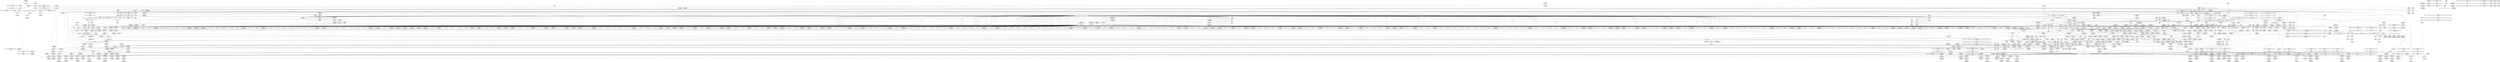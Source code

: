 digraph {
	CE0x42d7120 [shape=record,shape=Mrecord,label="{CE0x42d7120|selinux_xfrm_alloc_user:add24|security/selinux/xfrm.c,98|*SummSource*}"]
	CE0x4270bf0 [shape=record,shape=Mrecord,label="{CE0x4270bf0|selinux_xfrm_alloc_user:tmp9|security/selinux/xfrm.c,85|*SummSink*}"]
	CE0x4294880 [shape=record,shape=Mrecord,label="{CE0x4294880|selinux_xfrm_alloc_user:tmp15|security/selinux/xfrm.c,85|*SummSink*}"]
	CE0x42f6cc0 [shape=record,shape=Mrecord,label="{CE0x42f6cc0|%struct.xfrm_sec_ctx*_null|*Constant*}"]
	CE0x42859d0 [shape=record,shape=Mrecord,label="{CE0x42859d0|864:_%struct.xfrm_sec_ctx*,_:_CME_576,584_|*MultipleSource*|Function::selinux_xfrm_state_alloc&Arg::x::|security/selinux/xfrm.c,337}"]
	CE0x42839d0 [shape=record,shape=Mrecord,label="{CE0x42839d0|selinux_xfrm_alloc_user:if.then42|*SummSource*}"]
	CE0x42d7620 [shape=record,shape=Mrecord,label="{CE0x42d7620|selinux_xfrm_alloc_user:call25|security/selinux/xfrm.c,98|*SummSource*}"]
	CE0x426e320 [shape=record,shape=Mrecord,label="{CE0x426e320|selinux_xfrm_alloc_user:tmp|*SummSink*}"]
	CE0x42f8c30 [shape=record,shape=Mrecord,label="{CE0x42f8c30|selinux_xfrm_alloc_user:tmp52|security/selinux/xfrm.c,99}"]
	CE0x42ca680 [shape=record,shape=Mrecord,label="{CE0x42ca680|kmalloc222:tmp3|*SummSink*}"]
	CE0x434b6c0 [shape=record,shape=Mrecord,label="{CE0x434b6c0|%struct.common_audit_data.1017*_null|*Constant*}"]
	CE0x428ace0 [shape=record,shape=Mrecord,label="{CE0x428ace0|selinux_xfrm_alloc_user:tmp33|security/selinux/xfrm.c,90|*SummSource*}"]
	CE0x4339ba0 [shape=record,shape=Mrecord,label="{CE0x4339ba0|selinux_xfrm_alloc_user:arrayidx|security/selinux/xfrm.c,105|*SummSink*}"]
	CE0x42f8a50 [shape=record,shape=Mrecord,label="{CE0x42f8a50|selinux_xfrm_alloc_user:tmp51|security/selinux/xfrm.c,99|*SummSource*}"]
	CE0x42879b0 [shape=record,shape=Mrecord,label="{CE0x42879b0|selinux_xfrm_alloc_user:gfp|Function::selinux_xfrm_alloc_user&Arg::gfp::}"]
	CE0x42a44f0 [shape=record,shape=Mrecord,label="{CE0x42a44f0|selinux_xfrm_alloc_user:tmp19|security/selinux/xfrm.c,85}"]
	CE0x428a600 [shape=record,shape=Mrecord,label="{CE0x428a600|selinux_xfrm_alloc_user:tmp13|security/selinux/xfrm.c,85}"]
	CE0x4266880 [shape=record,shape=Mrecord,label="{CE0x4266880|864:_%struct.xfrm_sec_ctx*,_:_CME_368,376_|*MultipleSource*|Function::selinux_xfrm_state_alloc&Arg::x::|security/selinux/xfrm.c,337}"]
	CE0x42868f0 [shape=record,shape=Mrecord,label="{CE0x42868f0|selinux_xfrm_alloc_user:lor.lhs.false11}"]
	CE0x42a8280 [shape=record,shape=Mrecord,label="{CE0x42a8280|selinux_xfrm_alloc_user:tmp15|security/selinux/xfrm.c,85|*SummSource*}"]
	CE0x4301410 [shape=record,shape=Mrecord,label="{CE0x4301410|i64_17|*Constant*|*SummSink*}"]
	CE0x4295190 [shape=record,shape=Mrecord,label="{CE0x4295190|selinux_xfrm_alloc_user:entry}"]
	CE0x4266f70 [shape=record,shape=Mrecord,label="{CE0x4266f70|GLOBAL:selinux_xfrm_alloc_user.__warned|Global_var:selinux_xfrm_alloc_user.__warned|*SummSink*}"]
	CE0x42f6f30 [shape=record,shape=Mrecord,label="{CE0x42f6f30|selinux_xfrm_alloc_user:tmp49|security/selinux/xfrm.c,98|*SummSource*}"]
	CE0x4285280 [shape=record,shape=Mrecord,label="{CE0x4285280|_call_void_lockdep_rcu_suspicious(i8*_getelementptr_inbounds_(_24_x_i8_,_24_x_i8_*_.str244,_i32_0,_i32_0),_i32_85,_i8*_getelementptr_inbounds_(_45_x_i8_,_45_x_i8_*_.str1245,_i32_0,_i32_0))_#10,_!dbg_!27731|security/selinux/xfrm.c,85|*SummSink*}"]
	CE0x433a8e0 [shape=record,shape=Mrecord,label="{CE0x433a8e0|selinux_xfrm_alloc_user:idxprom|security/selinux/xfrm.c,106}"]
	CE0x426a610 [shape=record,shape=Mrecord,label="{CE0x426a610|864:_%struct.xfrm_sec_ctx*,_:_CME_74,75_}"]
	CE0x42f2f30 [shape=record,shape=Mrecord,label="{CE0x42f2f30|selinux_xfrm_alloc_user:rc.0|*SummSink*}"]
	CE0x42c55d0 [shape=record,shape=Mrecord,label="{CE0x42c55d0|selinux_xfrm_alloc_user:lor.lhs.false}"]
	CE0x426f0f0 [shape=record,shape=Mrecord,label="{CE0x426f0f0|864:_%struct.xfrm_sec_ctx*,_:_CME_212,216_|*MultipleSource*|Function::selinux_xfrm_state_alloc&Arg::x::|security/selinux/xfrm.c,337}"]
	CE0x4350a40 [shape=record,shape=Mrecord,label="{CE0x4350a40|selinux_xfrm_alloc_user:tmp68|security/selinux/xfrm.c,113|*SummSource*}"]
	CE0x4262620 [shape=record,shape=Mrecord,label="{CE0x4262620|864:_%struct.xfrm_sec_ctx*,_:_CME_452,456_|*MultipleSource*|Function::selinux_xfrm_state_alloc&Arg::x::|security/selinux/xfrm.c,337}"]
	CE0x42ad4f0 [shape=record,shape=Mrecord,label="{CE0x42ad4f0|selinux_xfrm_alloc_user:tmp26|security/selinux/xfrm.c,89}"]
	CE0x428fcd0 [shape=record,shape=Mrecord,label="{CE0x428fcd0|864:_%struct.xfrm_sec_ctx*,_:_CME_840,848_|*MultipleSource*|Function::selinux_xfrm_state_alloc&Arg::x::|security/selinux/xfrm.c,337}"]
	CE0x4287140 [shape=record,shape=Mrecord,label="{CE0x4287140|selinux_xfrm_alloc_user:uctx|Function::selinux_xfrm_alloc_user&Arg::uctx::}"]
	CE0x4344bd0 [shape=record,shape=Mrecord,label="{CE0x4344bd0|selinux_xfrm_alloc_user:tmp60|security/selinux/xfrm.c,108|*SummSource*}"]
	CE0x43498c0 [shape=record,shape=Mrecord,label="{CE0x43498c0|selinux_xfrm_alloc_user:call45|security/selinux/xfrm.c,111}"]
	CE0x42da5c0 [shape=record,shape=Mrecord,label="{CE0x42da5c0|selinux_xfrm_alloc_user:cmp19|security/selinux/xfrm.c,95}"]
	CE0x4358e90 [shape=record,shape=Mrecord,label="{CE0x4358e90|selinux_xfrm_alloc_user:tmp75|security/selinux/xfrm.c,121|*SummSource*}"]
	CE0x4276180 [shape=record,shape=Mrecord,label="{CE0x4276180|864:_%struct.xfrm_sec_ctx*,_:_CME_640,648_|*MultipleSource*|Function::selinux_xfrm_state_alloc&Arg::x::|security/selinux/xfrm.c,337}"]
	CE0x427aa30 [shape=record,shape=Mrecord,label="{CE0x427aa30|i64*_getelementptr_inbounds_(_34_x_i64_,_34_x_i64_*___llvm_gcov_ctr20,_i64_0,_i64_1)|*Constant*|*SummSource*}"]
	CE0x4339f70 [shape=record,shape=Mrecord,label="{CE0x4339f70|selinux_xfrm_alloc_user:tmp57|security/selinux/xfrm.c,105|*SummSource*}"]
	CE0x4283520 [shape=record,shape=Mrecord,label="{CE0x4283520|864:_%struct.xfrm_sec_ctx*,_:_CME_282,283_}"]
	CE0x42bd1a0 [shape=record,shape=Mrecord,label="{CE0x42bd1a0|selinux_xfrm_alloc_user:tmp23|security/selinux/xfrm.c,89}"]
	CE0x4268e00 [shape=record,shape=Mrecord,label="{CE0x4268e00|864:_%struct.xfrm_sec_ctx*,_:_CME_80,81_}"]
	CE0x427a8c0 [shape=record,shape=Mrecord,label="{CE0x427a8c0|selinux_xfrm_alloc_user:tmp1|*SummSink*}"]
	CE0x42f4550 [shape=record,shape=Mrecord,label="{CE0x42f4550|i64*_getelementptr_inbounds_(_34_x_i64_,_34_x_i64_*___llvm_gcov_ctr20,_i64_0,_i64_33)|*Constant*}"]
	CE0x426af30 [shape=record,shape=Mrecord,label="{CE0x426af30|selinux_xfrm_alloc_user:tmp6|security/selinux/xfrm.c,85|*SummSource*}"]
	CE0x429e5e0 [shape=record,shape=Mrecord,label="{CE0x429e5e0|864:_%struct.xfrm_sec_ctx*,_:_CME_102,103_}"]
	CE0x42cceb0 [shape=record,shape=Mrecord,label="{CE0x42cceb0|i64*_getelementptr_inbounds_(_2_x_i64_,_2_x_i64_*___llvm_gcov_ctr22,_i64_0,_i64_0)|*Constant*|*SummSource*}"]
	CE0x42b21f0 [shape=record,shape=Mrecord,label="{CE0x42b21f0|atomic_inc221:tmp|*SummSink*}"]
	CE0x43479e0 [shape=record,shape=Mrecord,label="{CE0x43479e0|selinux_xfrm_alloc_user:tmp64|security/selinux/xfrm.c,111|*SummSource*}"]
	CE0x42f7350 [shape=record,shape=Mrecord,label="{CE0x42f7350|%struct.xfrm_sec_ctx*_null|*Constant*|*SummSource*}"]
	CE0x426cf00 [shape=record,shape=Mrecord,label="{CE0x426cf00|i64*_getelementptr_inbounds_(_2_x_i64_,_2_x_i64_*___llvm_gcov_ctr21,_i64_0,_i64_1)|*Constant*|*SummSource*}"]
	CE0x42a0a50 [shape=record,shape=Mrecord,label="{CE0x42a0a50|864:_%struct.xfrm_sec_ctx*,_:_CME_97,98_}"]
	CE0x42a50e0 [shape=record,shape=Mrecord,label="{CE0x42a50e0|selinux_xfrm_alloc_user:security|security/selinux/xfrm.c,85|*SummSource*}"]
	CE0x4261a30 [shape=record,shape=Mrecord,label="{CE0x4261a30|selinux_xfrm_state_alloc:security|security/selinux/xfrm.c,337|*SummSink*}"]
	CE0x42cb450 [shape=record,shape=Mrecord,label="{CE0x42cb450|selinux_xfrm_alloc_user:if.then|*SummSink*}"]
	CE0x4279580 [shape=record,shape=Mrecord,label="{CE0x4279580|864:_%struct.xfrm_sec_ctx*,_:_CME_78,79_}"]
	CE0x42c54b0 [shape=record,shape=Mrecord,label="{CE0x42c54b0|selinux_xfrm_alloc_user:lor.lhs.false8|*SummSink*}"]
	CE0x42c3280 [shape=record,shape=Mrecord,label="{CE0x42c3280|i64*_getelementptr_inbounds_(_34_x_i64_,_34_x_i64_*___llvm_gcov_ctr20,_i64_0,_i64_9)|*Constant*|*SummSink*}"]
	CE0x42c8af0 [shape=record,shape=Mrecord,label="{CE0x42c8af0|i64*_getelementptr_inbounds_(_2_x_i64_,_2_x_i64_*___llvm_gcov_ctr26,_i64_0,_i64_1)|*Constant*|*SummSource*}"]
	CE0x42f9960 [shape=record,shape=Mrecord,label="{CE0x42f9960|selinux_xfrm_alloc_user:tmp53|security/selinux/xfrm.c,99|*SummSink*}"]
	CE0x42d8b30 [shape=record,shape=Mrecord,label="{CE0x42d8b30|selinux_xfrm_alloc_user:ctx_len|security/selinux/xfrm.c,94|*SummSource*}"]
	CE0x42780b0 [shape=record,shape=Mrecord,label="{CE0x42780b0|864:_%struct.xfrm_sec_ctx*,_:_CME_720,728_|*MultipleSource*|Function::selinux_xfrm_state_alloc&Arg::x::|security/selinux/xfrm.c,337}"]
	CE0x42f34c0 [shape=record,shape=Mrecord,label="{CE0x42f34c0|i64*_getelementptr_inbounds_(_34_x_i64_,_34_x_i64_*___llvm_gcov_ctr20,_i64_0,_i64_32)|*Constant*|*SummSink*}"]
	CE0x42afc60 [shape=record,shape=Mrecord,label="{CE0x42afc60|selinux_xfrm_alloc_user:if.end22|*SummSink*}"]
	CE0x42cf230 [shape=record,shape=Mrecord,label="{CE0x42cf230|selinux_xfrm_alloc_user:tmp11|security/selinux/xfrm.c,85|*SummSource*}"]
	CE0x4348960 [shape=record,shape=Mrecord,label="{CE0x4348960|selinux_xfrm_alloc_user:ctx_sid44|security/selinux/xfrm.c,111|*SummSource*}"]
	CE0x4288c70 [shape=record,shape=Mrecord,label="{CE0x4288c70|_call_void_atomic_inc221(%struct.atomic_t*_selinux_xfrm_refcount)_#10,_!dbg_!27810|security/selinux/xfrm.c,117|*SummSink*}"]
	CE0x42ee830 [shape=record,shape=Mrecord,label="{CE0x42ee830|kmalloc222:flags|Function::kmalloc222&Arg::flags::|*SummSource*}"]
	CE0x42ef4e0 [shape=record,shape=Mrecord,label="{CE0x42ef4e0|selinux_xfrm_alloc_user:return|*SummSource*}"]
	CE0x4292a90 [shape=record,shape=Mrecord,label="{CE0x4292a90|selinux_xfrm_alloc_user:tmp31|security/selinux/xfrm.c,90}"]
	CE0x4299e80 [shape=record,shape=Mrecord,label="{CE0x4299e80|864:_%struct.xfrm_sec_ctx*,_:_CME_111,112_}"]
	CE0x4276b30 [shape=record,shape=Mrecord,label="{CE0x4276b30|864:_%struct.xfrm_sec_ctx*,_:_CME_680,688_|*MultipleSource*|Function::selinux_xfrm_state_alloc&Arg::x::|security/selinux/xfrm.c,337}"]
	CE0x42a9d70 [shape=record,shape=Mrecord,label="{CE0x42a9d70|selinux_xfrm_alloc_user:arraydecay|security/selinux/xfrm.c,107}"]
	CE0x4267ab0 [shape=record,shape=Mrecord,label="{CE0x4267ab0|864:_%struct.xfrm_sec_ctx*,_:_CME_120,121_}"]
	CE0x42cf810 [shape=record,shape=Mrecord,label="{CE0x42cf810|_call_void_asm_sideeffect_.pushsection_.smp_locks,_22a_22_0A.balign_4_0A.long_671f_-_._0A.popsection_0A671:_0A_09lock_incl_$0_,_*m,*m,_dirflag_,_fpsr_,_flags_(i32*_%counter,_i32*_%counter)_#3,_!dbg_!27713,_!srcloc_!27714|./arch/x86/include/asm/atomic.h,92}"]
	CE0x4261b20 [shape=record,shape=Mrecord,label="{CE0x4261b20|864:_%struct.xfrm_sec_ctx*,_:_CME_150,151_}"]
	CE0x428af10 [shape=record,shape=Mrecord,label="{CE0x428af10|selinux_xfrm_alloc_user:tmp34|security/selinux/xfrm.c,90}"]
	CE0x42dd3e0 [shape=record,shape=Mrecord,label="{CE0x42dd3e0|selinux_xfrm_alloc_user:tmp48|security/selinux/xfrm.c,96}"]
	CE0x435e150 [shape=record,shape=Mrecord,label="{CE0x435e150|_ret_void,_!dbg_!27715|./arch/x86/include/asm/atomic.h,94}"]
	CE0x42fd610 [shape=record,shape=Mrecord,label="{CE0x42fd610|selinux_xfrm_alloc_user:ctx_doi29|security/selinux/xfrm.c,102|*SummSource*}"]
	CE0x4343bf0 [shape=record,shape=Mrecord,label="{CE0x4343bf0|i64_26|*Constant*|*SummSink*}"]
	CE0x4357600 [shape=record,shape=Mrecord,label="{CE0x4357600|selinux_xfrm_alloc_user:tmp78|security/selinux/xfrm.c,123|*SummSink*}"]
	CE0x42f4960 [shape=record,shape=Mrecord,label="{CE0x42f4960|i32_-22|*Constant*|*SummSink*}"]
	CE0x4283c50 [shape=record,shape=Mrecord,label="{CE0x4283c50|864:_%struct.xfrm_sec_ctx*,_:_CME_19,20_}"]
	CE0x42fa170 [shape=record,shape=Mrecord,label="{CE0x42fa170|i64*_getelementptr_inbounds_(_34_x_i64_,_34_x_i64_*___llvm_gcov_ctr20,_i64_0,_i64_24)|*Constant*|*SummSink*}"]
	CE0x4264210 [shape=record,shape=Mrecord,label="{CE0x4264210|864:_%struct.xfrm_sec_ctx*,_:_CME_164,165_}"]
	CE0x42bb580 [shape=record,shape=Mrecord,label="{CE0x42bb580|i64*_getelementptr_inbounds_(_34_x_i64_,_34_x_i64_*___llvm_gcov_ctr20,_i64_0,_i64_6)|*Constant*|*SummSource*}"]
	CE0x426e9b0 [shape=record,shape=Mrecord,label="{CE0x426e9b0|864:_%struct.xfrm_sec_ctx*,_:_CME_22,23_}"]
	CE0x42c1660 [shape=record,shape=Mrecord,label="{CE0x42c1660|selinux_xfrm_alloc_user:tobool1|security/selinux/xfrm.c,85|*SummSource*}"]
	CE0x42fe4d0 [shape=record,shape=Mrecord,label="{CE0x42fe4d0|selinux_xfrm_alloc_user:ctx_alg30|security/selinux/xfrm.c,103|*SummSink*}"]
	CE0x42ee940 [shape=record,shape=Mrecord,label="{CE0x42ee940|kmalloc222:flags|Function::kmalloc222&Arg::flags::|*SummSink*}"]
	CE0x42f2de0 [shape=record,shape=Mrecord,label="{CE0x42f2de0|selinux_xfrm_alloc_user:rc.0|*SummSource*}"]
	CE0x42940a0 [shape=record,shape=Mrecord,label="{CE0x42940a0|i1_true|*Constant*|*SummSink*}"]
	CE0x42ab510 [shape=record,shape=Mrecord,label="{CE0x42ab510|selinux_xfrm_alloc_user:tmp18|security/selinux/xfrm.c,85|*SummSink*}"]
	CE0x42be0a0 [shape=record,shape=Mrecord,label="{CE0x42be0a0|GLOBAL:get_current227|*Constant*|*SummSink*}"]
	CE0x427f2e0 [shape=record,shape=Mrecord,label="{CE0x427f2e0|864:_%struct.xfrm_sec_ctx*,_:_CME_287,288_}"]
	CE0x426b670 [shape=record,shape=Mrecord,label="{CE0x426b670|selinux_xfrm_alloc_user:do.body}"]
	CE0x4279230 [shape=record,shape=Mrecord,label="{CE0x4279230|864:_%struct.xfrm_sec_ctx*,_:_CME_137,138_}"]
	"CONST[source:0(mediator),value:0(static)][purpose:{object}][SrcIdx:14]"
	CE0x4284440 [shape=record,shape=Mrecord,label="{CE0x4284440|_call_void_mcount()_#3|*SummSource*}"]
	CE0x42daa20 [shape=record,shape=Mrecord,label="{CE0x42daa20|i64_20|*Constant*}"]
	CE0x4347e10 [shape=record,shape=Mrecord,label="{CE0x4347e10|selinux_xfrm_alloc_user:tmp62|security/selinux/xfrm.c,109|*SummSource*}"]
	CE0x42794c0 [shape=record,shape=Mrecord,label="{CE0x42794c0|864:_%struct.xfrm_sec_ctx*,_:_CME_77,78_}"]
	CE0x42bbc60 [shape=record,shape=Mrecord,label="{CE0x42bbc60|get_current227:tmp|*SummSink*}"]
	CE0x42845e0 [shape=record,shape=Mrecord,label="{CE0x42845e0|selinux_xfrm_alloc_user:tmp16|security/selinux/xfrm.c,85|*SummSink*}"]
	CE0x43483b0 [shape=record,shape=Mrecord,label="{CE0x43483b0|selinux_xfrm_alloc_user:tmp63|security/selinux/xfrm.c,109}"]
	CE0x42c4790 [shape=record,shape=Mrecord,label="{CE0x42c4790|selinux_xfrm_alloc_user:if.then21}"]
	CE0x42a6e80 [shape=record,shape=Mrecord,label="{CE0x42a6e80|selinux_xfrm_alloc_user:tmp24|security/selinux/xfrm.c,89}"]
	CE0x426be60 [shape=record,shape=Mrecord,label="{CE0x426be60|selinux_xfrm_alloc_user:if.end22}"]
	CE0x42708b0 [shape=record,shape=Mrecord,label="{CE0x42708b0|i64_4|*Constant*|*SummSink*}"]
	CE0x42cb220 [shape=record,shape=Mrecord,label="{CE0x42cb220|selinux_xfrm_alloc_user:err|*SummSink*}"]
	CE0x43000a0 [shape=record,shape=Mrecord,label="{CE0x43000a0|selinux_xfrm_alloc_user:conv12|security/selinux/xfrm.c,91}"]
	CE0x42c3870 [shape=record,shape=Mrecord,label="{CE0x42c3870|i64*_getelementptr_inbounds_(_2_x_i64_,_2_x_i64_*___llvm_gcov_ctr22,_i64_0,_i64_0)|*Constant*}"]
	CE0x42c5c20 [shape=record,shape=Mrecord,label="{CE0x42c5c20|atomic_inc221:tmp|*SummSource*}"]
	CE0x42f8480 [shape=record,shape=Mrecord,label="{CE0x42f8480|selinux_xfrm_alloc_user:tmp50|security/selinux/xfrm.c,99}"]
	CE0x4279a80 [shape=record,shape=Mrecord,label="{CE0x4279a80|864:_%struct.xfrm_sec_ctx*,_:_CME_89,90_}"]
	CE0x42c91d0 [shape=record,shape=Mrecord,label="{CE0x42c91d0|kmalloc222:tmp1}"]
	CE0x433a1c0 [shape=record,shape=Mrecord,label="{CE0x433a1c0|selinux_xfrm_alloc_user:tmp57|security/selinux/xfrm.c,105|*SummSink*}"]
	CE0x42fb980 [shape=record,shape=Mrecord,label="{CE0x42fb980|selinux_xfrm_alloc_user:conv34|security/selinux/xfrm.c,105|*SummSink*}"]
	CE0x4265480 [shape=record,shape=Mrecord,label="{CE0x4265480|864:_%struct.xfrm_sec_ctx*,_:_CME_190,191_}"]
	CE0x4266be0 [shape=record,shape=Mrecord,label="{CE0x4266be0|selinux_xfrm_state_alloc:tmp3}"]
	CE0x42cbf30 [shape=record,shape=Mrecord,label="{CE0x42cbf30|get_current227:tmp2|*SummSink*}"]
	CE0x42f8b10 [shape=record,shape=Mrecord,label="{CE0x42f8b10|selinux_xfrm_alloc_user:tmp51|security/selinux/xfrm.c,99|*SummSink*}"]
	CE0x42f4410 [shape=record,shape=Mrecord,label="{CE0x42f4410|i32_-12|*Constant*|*SummSink*}"]
	CE0x42de0f0 [shape=record,shape=Mrecord,label="{CE0x42de0f0|kmalloc222:entry|*SummSink*}"]
	CE0x4346dd0 [shape=record,shape=Mrecord,label="{CE0x4346dd0|selinux_xfrm_alloc_user:tmp64|security/selinux/xfrm.c,111}"]
	CE0x4262020 [shape=record,shape=Mrecord,label="{CE0x4262020|864:_%struct.xfrm_sec_ctx*,_:_CME_171,172_}"]
	CE0x42efe90 [shape=record,shape=Mrecord,label="{CE0x42efe90|atomic_inc221:tmp2|*SummSource*}"]
	CE0x4264590 [shape=record,shape=Mrecord,label="{CE0x4264590|864:_%struct.xfrm_sec_ctx*,_:_CME_64,65_}"]
	CE0x426d210 [shape=record,shape=Mrecord,label="{CE0x426d210|864:_%struct.xfrm_sec_ctx*,_:_CME_480,484_|*MultipleSource*|Function::selinux_xfrm_state_alloc&Arg::x::|security/selinux/xfrm.c,337}"]
	CE0x42bf1b0 [shape=record,shape=Mrecord,label="{CE0x42bf1b0|selinux_xfrm_alloc_user:cred|security/selinux/xfrm.c,85}"]
	CE0x426c6b0 [shape=record,shape=Mrecord,label="{CE0x426c6b0|864:_%struct.xfrm_sec_ctx*,_:_CME_135,136_}"]
	CE0x4269190 [shape=record,shape=Mrecord,label="{CE0x4269190|864:_%struct.xfrm_sec_ctx*,_:_CME_181,182_}"]
	CE0x425f390 [shape=record,shape=Mrecord,label="{CE0x425f390|selinux_xfrm_state_alloc:bb|*SummSource*}"]
	CE0x4262370 [shape=record,shape=Mrecord,label="{CE0x4262370|864:_%struct.xfrm_sec_ctx*,_:_CME_440,448_|*MultipleSource*|Function::selinux_xfrm_state_alloc&Arg::x::|security/selinux/xfrm.c,337}"]
	CE0x42dbc10 [shape=record,shape=Mrecord,label="{CE0x42dbc10|selinux_xfrm_alloc_user:tmp45|security/selinux/xfrm.c,95|*SummSource*}"]
	CE0x4265180 [shape=record,shape=Mrecord,label="{CE0x4265180|864:_%struct.xfrm_sec_ctx*,_:_CME_186,187_}"]
	CE0x4277f70 [shape=record,shape=Mrecord,label="{CE0x4277f70|864:_%struct.xfrm_sec_ctx*,_:_CME_712,720_|*MultipleSource*|Function::selinux_xfrm_state_alloc&Arg::x::|security/selinux/xfrm.c,337}"]
	CE0x428eac0 [shape=record,shape=Mrecord,label="{CE0x428eac0|selinux_xfrm_alloc_user:cmp9|security/selinux/xfrm.c,90|*SummSink*}"]
	CE0x42af0d0 [shape=record,shape=Mrecord,label="{CE0x42af0d0|selinux_xfrm_alloc_user:tmp4|security/selinux/xfrm.c,85|*SummSink*}"]
	CE0x42d5cf0 [shape=record,shape=Mrecord,label="{CE0x42d5cf0|selinux_xfrm_alloc_user:conv23|security/selinux/xfrm.c,98|*SummSource*}"]
	CE0x4267b70 [shape=record,shape=Mrecord,label="{CE0x4267b70|864:_%struct.xfrm_sec_ctx*,_:_CME_121,122_}"]
	CE0x42c4670 [shape=record,shape=Mrecord,label="{CE0x42c4670|selinux_xfrm_alloc_user:if.then15|*SummSink*}"]
	CE0x42736e0 [shape=record,shape=Mrecord,label="{CE0x42736e0|selinux_xfrm_alloc_user:ctx_str39|security/selinux/xfrm.c,107|*SummSink*}"]
	CE0x4345190 [shape=record,shape=Mrecord,label="{CE0x4345190|selinux_xfrm_alloc_user:tmp61|security/selinux/xfrm.c,108|*SummSink*}"]
	CE0x428a260 [shape=record,shape=Mrecord,label="{CE0x428a260|get_current227:tmp3|*SummSource*}"]
	CE0x4350c70 [shape=record,shape=Mrecord,label="{CE0x4350c70|selinux_xfrm_alloc_user:tmp69|security/selinux/xfrm.c,113}"]
	CE0x4277710 [shape=record,shape=Mrecord,label="{CE0x4277710|864:_%struct.xfrm_sec_ctx*,_:_CME_705,706_}"]
	CE0x42c6a30 [shape=record,shape=Mrecord,label="{CE0x42c6a30|GLOBAL:__kmalloc|*Constant*}"]
	CE0x429b040 [shape=record,shape=Mrecord,label="{CE0x429b040|864:_%struct.xfrm_sec_ctx*,_:_CME_87,88_}"]
	CE0x427f1a0 [shape=record,shape=Mrecord,label="{CE0x427f1a0|864:_%struct.xfrm_sec_ctx*,_:_CME_286,287_}"]
	CE0x42cc6e0 [shape=record,shape=Mrecord,label="{CE0x42cc6e0|_call_void_mcount()_#3|*SummSink*}"]
	CE0x425fc10 [shape=record,shape=Mrecord,label="{CE0x425fc10|i32_0|*Constant*|*SummSource*}"]
	CE0x4290680 [shape=record,shape=Mrecord,label="{CE0x4290680|selinux_xfrm_state_alloc:call|security/selinux/xfrm.c,337|*SummSource*}"]
	CE0x4264280 [shape=record,shape=Mrecord,label="{CE0x4264280|864:_%struct.xfrm_sec_ctx*,_:_CME_163,164_}"]
	CE0x4300970 [shape=record,shape=Mrecord,label="{CE0x4300970|selinux_xfrm_alloc_user:cmp13|security/selinux/xfrm.c,91|*SummSource*}"]
	CE0x434ad20 [shape=record,shape=Mrecord,label="{CE0x434ad20|avc_has_perm:ssid|Function::avc_has_perm&Arg::ssid::|*SummSink*}"]
	CE0x4277090 [shape=record,shape=Mrecord,label="{CE0x4277090|864:_%struct.xfrm_sec_ctx*,_:_CME_701,702_}"]
	CE0x428d0b0 [shape=record,shape=Mrecord,label="{CE0x428d0b0|selinux_xfrm_alloc_user:tmp66|security/selinux/xfrm.c,113}"]
	CE0x42d8c00 [shape=record,shape=Mrecord,label="{CE0x42d8c00|selinux_xfrm_alloc_user:ctx_len|security/selinux/xfrm.c,94|*SummSink*}"]
	CE0x4347da0 [shape=record,shape=Mrecord,label="{CE0x4347da0|selinux_xfrm_alloc_user:tmp62|security/selinux/xfrm.c,109}"]
	CE0x42d7ec0 [shape=record,shape=Mrecord,label="{CE0x42d7ec0|selinux_xfrm_alloc_user:tmp41|security/selinux/xfrm.c,92|*SummSource*}"]
	CE0x4271750 [shape=record,shape=Mrecord,label="{CE0x4271750|i8*_getelementptr_inbounds_(_24_x_i8_,_24_x_i8_*_.str244,_i32_0,_i32_0)|*Constant*|*SummSink*}"]
	CE0x42b02e0 [shape=record,shape=Mrecord,label="{CE0x42b02e0|%struct.task_struct.1015**_bitcast_(%struct.task_struct**_current_task_to_%struct.task_struct.1015**)|*Constant*|*SummSink*}"]
	CE0x42cbdb0 [shape=record,shape=Mrecord,label="{CE0x42cbdb0|i64_3|*Constant*}"]
	CE0x42a9250 [shape=record,shape=Mrecord,label="{CE0x42a9250|selinux_xfrm_alloc_user:if.end43}"]
	CE0x42d5470 [shape=record,shape=Mrecord,label="{CE0x42d5470|i64*_getelementptr_inbounds_(_34_x_i64_,_34_x_i64_*___llvm_gcov_ctr20,_i64_0,_i64_18)|*Constant*|*SummSink*}"]
	CE0x42d64b0 [shape=record,shape=Mrecord,label="{CE0x42d64b0|i64_8|*Constant*|*SummSink*}"]
	CE0x42f5590 [shape=record,shape=Mrecord,label="{CE0x42f5590|selinux_xfrm_alloc_user:tmp71|security/selinux/xfrm.c,114}"]
	CE0x4295440 [shape=record,shape=Mrecord,label="{CE0x4295440|selinux_xfrm_alloc_user:ctxp|Function::selinux_xfrm_alloc_user&Arg::ctxp::|*SummSource*}"]
	CE0x4273560 [shape=record,shape=Mrecord,label="{CE0x4273560|i8_0|*Constant*|*SummSink*}"]
	CE0x429c2d0 [shape=record,shape=Mrecord,label="{CE0x429c2d0|864:_%struct.xfrm_sec_ctx*,_:_CME_108,109_}"]
	CE0x42c5bb0 [shape=record,shape=Mrecord,label="{CE0x42c5bb0|COLLAPSED:_GCMRE___llvm_gcov_ctr22_internal_global_2_x_i64_zeroinitializer:_elem_0:default:}"]
	CE0x42d9770 [shape=record,shape=Mrecord,label="{CE0x42d9770|selinux_xfrm_alloc_user:conv17|security/selinux/xfrm.c,94|*SummSink*}"]
	CE0x427c980 [shape=record,shape=Mrecord,label="{CE0x427c980|864:_%struct.xfrm_sec_ctx*,_:_CME_296,300_|*MultipleSource*|Function::selinux_xfrm_state_alloc&Arg::x::|security/selinux/xfrm.c,337}"]
	CE0x42aa3a0 [shape=record,shape=Mrecord,label="{CE0x42aa3a0|selinux_xfrm_alloc_user:ctx_sid|security/selinux/xfrm.c,107|*SummSource*}"]
	CE0x434b930 [shape=record,shape=Mrecord,label="{CE0x434b930|avc_has_perm:tclass|Function::avc_has_perm&Arg::tclass::|*SummSink*}"]
	CE0x426eec0 [shape=record,shape=Mrecord,label="{CE0x426eec0|864:_%struct.xfrm_sec_ctx*,_:_CME_208,212_|*MultipleSource*|Function::selinux_xfrm_state_alloc&Arg::x::|security/selinux/xfrm.c,337}"]
	CE0x4356850 [shape=record,shape=Mrecord,label="{CE0x4356850|i64*_getelementptr_inbounds_(_34_x_i64_,_34_x_i64_*___llvm_gcov_ctr20,_i64_0,_i64_33)|*Constant*|*SummSource*}"]
	CE0x428f320 [shape=record,shape=Mrecord,label="{CE0x428f320|864:_%struct.xfrm_sec_ctx*,_:_CME_800,808_|*MultipleSource*|Function::selinux_xfrm_state_alloc&Arg::x::|security/selinux/xfrm.c,337}"]
	CE0x4356e80 [shape=record,shape=Mrecord,label="{CE0x4356e80|selinux_xfrm_alloc_user:tmp77|security/selinux/xfrm.c,123|*SummSink*}"]
	CE0x434a250 [shape=record,shape=Mrecord,label="{CE0x434a250|avc_has_perm:entry}"]
	CE0x435df00 [shape=record,shape=Mrecord,label="{CE0x435df00|atomic_inc221:v|Function::atomic_inc221&Arg::v::|*SummSource*}"]
	CE0x42bd070 [shape=record,shape=Mrecord,label="{CE0x42bd070|i64_10|*Constant*|*SummSource*}"]
	CE0x42c6930 [shape=record,shape=Mrecord,label="{CE0x42c6930|kmalloc222:call|include/linux/slab.h,429|*SummSink*}"]
	CE0x4282f90 [shape=record,shape=Mrecord,label="{CE0x4282f90|_call_void_mcount()_#3}"]
	CE0x427dcb0 [shape=record,shape=Mrecord,label="{CE0x427dcb0|i64_0|*Constant*|*SummSink*}"]
	CE0x4292290 [shape=record,shape=Mrecord,label="{CE0x4292290|selinux_xfrm_alloc_user:tobool46|security/selinux/xfrm.c,113|*SummSource*}"]
	CE0x42bb190 [shape=record,shape=Mrecord,label="{CE0x42bb190|i64*_getelementptr_inbounds_(_34_x_i64_,_34_x_i64_*___llvm_gcov_ctr20,_i64_0,_i64_6)|*Constant*}"]
	CE0x5ee1670 [shape=record,shape=Mrecord,label="{CE0x5ee1670|864:_%struct.xfrm_sec_ctx*,_:_CME_92,93_}"]
	CE0x42f4a30 [shape=record,shape=Mrecord,label="{CE0x42f4a30|selinux_xfrm_alloc_user:retval.0}"]
	CE0x4267340 [shape=record,shape=Mrecord,label="{CE0x4267340|864:_%struct.xfrm_sec_ctx*,_:_CME_276,277_}"]
	CE0x42cd6b0 [shape=record,shape=Mrecord,label="{CE0x42cd6b0|_call_void_mcount()_#3}"]
	CE0x427da90 [shape=record,shape=Mrecord,label="{CE0x427da90|selinux_xfrm_state_alloc:entry|*SummSource*}"]
	CE0x4271650 [shape=record,shape=Mrecord,label="{CE0x4271650|i8*_getelementptr_inbounds_(_24_x_i8_,_24_x_i8_*_.str244,_i32_0,_i32_0)|*Constant*|*SummSource*}"]
	CE0x4282a30 [shape=record,shape=Mrecord,label="{CE0x4282a30|864:_%struct.xfrm_sec_ctx*,_:_CME_249,250_|*MultipleSource*|Function::selinux_xfrm_state_alloc&Arg::x::|security/selinux/xfrm.c,337}"]
	CE0x42d9640 [shape=record,shape=Mrecord,label="{CE0x42d9640|selinux_xfrm_alloc_user:conv17|security/selinux/xfrm.c,94|*SummSource*}"]
	CE0x4263060 [shape=record,shape=Mrecord,label="{CE0x4263060|864:_%struct.xfrm_sec_ctx*,_:_CME_520,528_|*MultipleSource*|Function::selinux_xfrm_state_alloc&Arg::x::|security/selinux/xfrm.c,337}"]
	CE0x427df30 [shape=record,shape=Mrecord,label="{CE0x427df30|selinux_xfrm_alloc_user:tmp5|security/selinux/xfrm.c,85}"]
	CE0x427d8e0 [shape=record,shape=Mrecord,label="{CE0x427d8e0|864:_%struct.xfrm_sec_ctx*,_:_CME_128,129_}"]
	CE0x42a8eb0 [shape=record,shape=Mrecord,label="{CE0x42a8eb0|selinux_xfrm_alloc_user:if.then47}"]
	CE0x4343fa0 [shape=record,shape=Mrecord,label="{CE0x4343fa0|i64_25|*Constant*|*SummSource*}"]
	CE0x4285210 [shape=record,shape=Mrecord,label="{CE0x4285210|_call_void_lockdep_rcu_suspicious(i8*_getelementptr_inbounds_(_24_x_i8_,_24_x_i8_*_.str244,_i32_0,_i32_0),_i32_85,_i8*_getelementptr_inbounds_(_45_x_i8_,_45_x_i8_*_.str1245,_i32_0,_i32_0))_#10,_!dbg_!27731|security/selinux/xfrm.c,85|*SummSource*}"]
	CE0x42689a0 [shape=record,shape=Mrecord,label="{CE0x42689a0|864:_%struct.xfrm_sec_ctx*,_:_CME_143,144_}"]
	CE0x4347300 [shape=record,shape=Mrecord,label="{CE0x4347300|4:_i32,_:_CR_8,12_|*MultipleSource*|security/selinux/xfrm.c,111|security/selinux/xfrm.c,85|security/selinux/xfrm.c,85}"]
	CE0x42f95d0 [shape=record,shape=Mrecord,label="{CE0x42f95d0|selinux_xfrm_alloc_user:tmp53|security/selinux/xfrm.c,99}"]
	CE0x42d9b80 [shape=record,shape=Mrecord,label="{CE0x42d9b80|selinux_xfrm_alloc_user:conv18|security/selinux/xfrm.c,95|*SummSource*}"]
	CE0x427afa0 [shape=record,shape=Mrecord,label="{CE0x427afa0|864:_%struct.xfrm_sec_ctx*,_:_CME_76,77_}"]
	CE0x42ca2a0 [shape=record,shape=Mrecord,label="{CE0x42ca2a0|i64_2|*Constant*}"]
	CE0x428e570 [shape=record,shape=Mrecord,label="{CE0x428e570|i32_1|*Constant*|*SummSource*}"]
	CE0x43488f0 [shape=record,shape=Mrecord,label="{CE0x43488f0|selinux_xfrm_alloc_user:ctx_sid44|security/selinux/xfrm.c,111|*SummSink*}"]
	CE0x42db8b0 [shape=record,shape=Mrecord,label="{CE0x42db8b0|selinux_xfrm_alloc_user:tmp45|security/selinux/xfrm.c,95}"]
	CE0x42c66c0 [shape=record,shape=Mrecord,label="{CE0x42c66c0|selinux_xfrm_alloc_user:call|security/selinux/xfrm.c,85}"]
	CE0x42acc10 [shape=record,shape=Mrecord,label="{CE0x42acc10|selinux_xfrm_alloc_user:cmp7|security/selinux/xfrm.c,89|*SummSink*}"]
	CE0x4300560 [shape=record,shape=Mrecord,label="{CE0x4300560|selinux_xfrm_alloc_user:conv12|security/selinux/xfrm.c,91|*SummSink*}"]
	CE0x42dd4a0 [shape=record,shape=Mrecord,label="{CE0x42dd4a0|selinux_xfrm_alloc_user:tmp48|security/selinux/xfrm.c,96|*SummSource*}"]
	CE0x429e6f0 [shape=record,shape=Mrecord,label="{CE0x429e6f0|864:_%struct.xfrm_sec_ctx*,_:_CME_103,104_}"]
	CE0x42f3340 [shape=record,shape=Mrecord,label="{CE0x42f3340|i64*_getelementptr_inbounds_(_34_x_i64_,_34_x_i64_*___llvm_gcov_ctr20,_i64_0,_i64_32)|*Constant*|*SummSource*}"]
	CE0x4293fe0 [shape=record,shape=Mrecord,label="{CE0x4293fe0|i1_true|*Constant*|*SummSource*}"]
	CE0x427d400 [shape=record,shape=Mrecord,label="{CE0x427d400|864:_%struct.xfrm_sec_ctx*,_:_CME_118,119_}"]
	CE0x42bca50 [shape=record,shape=Mrecord,label="{CE0x42bca50|selinux_xfrm_alloc_user:tmp20|security/selinux/xfrm.c,85|*SummSink*}"]
	CE0x42a77a0 [shape=record,shape=Mrecord,label="{CE0x42a77a0|selinux_xfrm_alloc_user:tmp25|security/selinux/xfrm.c,89|*SummSink*}"]
	CE0x42d26b0 [shape=record,shape=Mrecord,label="{CE0x42d26b0|i64_14|*Constant*|*SummSink*}"]
	CE0x4345730 [shape=record,shape=Mrecord,label="{CE0x4345730|i64*_getelementptr_inbounds_(_34_x_i64_,_34_x_i64_*___llvm_gcov_ctr20,_i64_0,_i64_27)|*Constant*|*SummSource*}"]
	CE0x4287490 [shape=record,shape=Mrecord,label="{CE0x4287490|i32_208|*Constant*}"]
	CE0x429d3d0 [shape=record,shape=Mrecord,label="{CE0x429d3d0|864:_%struct.xfrm_sec_ctx*,_:_CME_109,110_}"]
	CE0x42c8ee0 [shape=record,shape=Mrecord,label="{CE0x42c8ee0|selinux_xfrm_alloc_user:call|security/selinux/xfrm.c,85|*SummSource*}"]
	CE0x434c240 [shape=record,shape=Mrecord,label="{CE0x434c240|avc_has_perm:auditdata|Function::avc_has_perm&Arg::auditdata::|*SummSink*}"]
	CE0x42aa030 [shape=record,shape=Mrecord,label="{CE0x42aa030|selinux_xfrm_alloc_user:arraydecay|security/selinux/xfrm.c,107|*SummSink*}"]
	CE0x42db240 [shape=record,shape=Mrecord,label="{CE0x42db240|selinux_xfrm_alloc_user:tmp43|security/selinux/xfrm.c,95|*SummSink*}"]
	"CONST[source:1(input),value:2(dynamic)][purpose:{object}][SrcIdx:13]"
	CE0x4272280 [shape=record,shape=Mrecord,label="{CE0x4272280|864:_%struct.xfrm_sec_ctx*,_:_CME_11,12_}"]
	CE0x426c790 [shape=record,shape=Mrecord,label="{CE0x426c790|864:_%struct.xfrm_sec_ctx*,_:_CME_134,135_}"]
	CE0x4278b90 [shape=record,shape=Mrecord,label="{CE0x4278b90|864:_%struct.xfrm_sec_ctx*,_:_CME_776,784_|*MultipleSource*|Function::selinux_xfrm_state_alloc&Arg::x::|security/selinux/xfrm.c,337}"]
	CE0x42c0120 [shape=record,shape=Mrecord,label="{CE0x42c0120|selinux_xfrm_alloc_user:if.then21|*SummSink*}"]
	CE0x4300c70 [shape=record,shape=Mrecord,label="{CE0x4300c70|i64_16|*Constant*}"]
	CE0x4334220 [shape=record,shape=Mrecord,label="{CE0x4334220|atomic_inc221:tmp2}"]
	CE0x427a270 [shape=record,shape=Mrecord,label="{CE0x427a270|selinux_xfrm_state_alloc:tmp1}"]
	CE0x42d86b0 [shape=record,shape=Mrecord,label="{CE0x42d86b0|i32_4|*Constant*|*SummSink*}"]
	CE0x4288160 [shape=record,shape=Mrecord,label="{CE0x4288160|selinux_xfrm_alloc_user:tmp73|security/selinux/xfrm.c,116}"]
	CE0x4348c30 [shape=record,shape=Mrecord,label="{CE0x4348c30|avc_has_perm:auditdata|Function::avc_has_perm&Arg::auditdata::}"]
	CE0x425fb60 [shape=record,shape=Mrecord,label="{CE0x425fb60|i64*_getelementptr_inbounds_(_2_x_i64_,_2_x_i64_*___llvm_gcov_ctr10,_i64_0,_i64_0)|*Constant*|*SummSource*}"]
	CE0x42adbe0 [shape=record,shape=Mrecord,label="{CE0x42adbe0|selinux_xfrm_alloc_user:tmp27|security/selinux/xfrm.c,89|*SummSink*}"]
	CE0x42945d0 [shape=record,shape=Mrecord,label="{CE0x42945d0|i64*_getelementptr_inbounds_(_34_x_i64_,_34_x_i64_*___llvm_gcov_ctr20,_i64_0,_i64_8)|*Constant*}"]
	CE0x4344040 [shape=record,shape=Mrecord,label="{CE0x4344040|i64_25|*Constant*|*SummSink*}"]
	CE0x42d3060 [shape=record,shape=Mrecord,label="{CE0x42d3060|_call_void_mcount()_#3|*SummSource*}"]
	CE0x42857e0 [shape=record,shape=Mrecord,label="{CE0x42857e0|864:_%struct.xfrm_sec_ctx*,_:_CME_560,576_|*MultipleSource*|Function::selinux_xfrm_state_alloc&Arg::x::|security/selinux/xfrm.c,337}"]
	CE0x42dbe40 [shape=record,shape=Mrecord,label="{CE0x42dbe40|selinux_xfrm_alloc_user:tmp46|security/selinux/xfrm.c,95}"]
	CE0x42ff2c0 [shape=record,shape=Mrecord,label="{CE0x42ff2c0|i32_2|*Constant*}"]
	CE0x428a670 [shape=record,shape=Mrecord,label="{CE0x428a670|selinux_xfrm_alloc_user:tmp13|security/selinux/xfrm.c,85|*SummSource*}"]
	CE0x42fe350 [shape=record,shape=Mrecord,label="{CE0x42fe350|selinux_xfrm_alloc_user:ctx_alg30|security/selinux/xfrm.c,103|*SummSource*}"]
	CE0x4351000 [shape=record,shape=Mrecord,label="{CE0x4351000|selinux_xfrm_alloc_user:tmp69|security/selinux/xfrm.c,113|*SummSink*}"]
	CE0x427b980 [shape=record,shape=Mrecord,label="{CE0x427b980|864:_%struct.xfrm_sec_ctx*,_:_CME_200,202_|*MultipleSource*|Function::selinux_xfrm_state_alloc&Arg::x::|security/selinux/xfrm.c,337}"]
	CE0x427bdd0 [shape=record,shape=Mrecord,label="{CE0x427bdd0|864:_%struct.xfrm_sec_ctx*,_:_CME_204,205_|*MultipleSource*|Function::selinux_xfrm_state_alloc&Arg::x::|security/selinux/xfrm.c,337}"]
	CE0x4286b50 [shape=record,shape=Mrecord,label="{CE0x4286b50|selinux_xfrm_alloc_user:lor.lhs.false11|*SummSink*}"]
	CE0x4272730 [shape=record,shape=Mrecord,label="{CE0x4272730|864:_%struct.xfrm_sec_ctx*,_:_CME_177,178_}"]
	CE0x42ab000 [shape=record,shape=Mrecord,label="{CE0x42ab000|selinux_xfrm_alloc_user:tmp17|security/selinux/xfrm.c,85|*SummSource*}"]
	CE0x4294b10 [shape=record,shape=Mrecord,label="{CE0x4294b10|selinux_xfrm_alloc_user:tmp16|security/selinux/xfrm.c,85}"]
	CE0x42d5f60 [shape=record,shape=Mrecord,label="{CE0x42d5f60|i64_8|*Constant*}"]
	CE0x42aa650 [shape=record,shape=Mrecord,label="{CE0x42aa650|selinux_xfrm_alloc_user:call40|security/selinux/xfrm.c,107}"]
	CE0x42a6640 [shape=record,shape=Mrecord,label="{CE0x42a6640|selinux_xfrm_alloc_user:tmp21|security/selinux/xfrm.c,85|*SummSource*}"]
	CE0x428a300 [shape=record,shape=Mrecord,label="{CE0x428a300|get_current227:tmp3|*SummSink*}"]
	CE0x4283b00 [shape=record,shape=Mrecord,label="{CE0x4283b00|selinux_xfrm_alloc_user:if.then42|*SummSink*}"]
	CE0x42c3ec0 [shape=record,shape=Mrecord,label="{CE0x42c3ec0|selinux_xfrm_alloc_user:tmp3|*SummSink*}"]
	CE0x42d1d80 [shape=record,shape=Mrecord,label="{CE0x42d1d80|i32_3|*Constant*|*SummSink*}"]
	CE0x42f0080 [shape=record,shape=Mrecord,label="{CE0x42f0080|atomic_inc221:tmp}"]
	"CONST[source:0(mediator),value:2(dynamic)][purpose:{subject}][SrcIdx:16]"
	CE0x42d3c40 [shape=record,shape=Mrecord,label="{CE0x42d3c40|selinux_xfrm_alloc_user:tmp36|security/selinux/xfrm.c,89|*SummSource*}"]
	CE0x42f8f90 [shape=record,shape=Mrecord,label="{CE0x42f8f90|selinux_xfrm_alloc_user:tmp52|security/selinux/xfrm.c,99|*SummSource*}"]
	CE0x4269fb0 [shape=record,shape=Mrecord,label="{CE0x4269fb0|selinux_xfrm_alloc_user:tmp8|security/selinux/xfrm.c,85|*SummSink*}"]
	CE0x4285db0 [shape=record,shape=Mrecord,label="{CE0x4285db0|864:_%struct.xfrm_sec_ctx*,_:_CME_600,608_|*MultipleSource*|Function::selinux_xfrm_state_alloc&Arg::x::|security/selinux/xfrm.c,337}"]
	CE0x4357c40 [shape=record,shape=Mrecord,label="{CE0x4357c40|i64*_getelementptr_inbounds_(_2_x_i64_,_2_x_i64_*___llvm_gcov_ctr21,_i64_0,_i64_0)|*Constant*}"]
	CE0x427d130 [shape=record,shape=Mrecord,label="{CE0x427d130|864:_%struct.xfrm_sec_ctx*,_:_CME_14,15_}"]
	CE0x4299dc0 [shape=record,shape=Mrecord,label="{CE0x4299dc0|864:_%struct.xfrm_sec_ctx*,_:_CME_110,111_}"]
	CE0x42c8f50 [shape=record,shape=Mrecord,label="{CE0x42c8f50|selinux_xfrm_alloc_user:tmp5|security/selinux/xfrm.c,85|*SummSink*}"]
	CE0x42abc60 [shape=record,shape=Mrecord,label="{CE0x42abc60|GLOBAL:get_current227|*Constant*|*SummSource*}"]
	CE0x42675d0 [shape=record,shape=Mrecord,label="{CE0x42675d0|864:_%struct.xfrm_sec_ctx*,_:_CME_196,198_|*MultipleSource*|Function::selinux_xfrm_state_alloc&Arg::x::|security/selinux/xfrm.c,337}"]
	CE0x42d7310 [shape=record,shape=Mrecord,label="{CE0x42d7310|selinux_xfrm_alloc_user:call25|security/selinux/xfrm.c,98}"]
	CE0x42dd840 [shape=record,shape=Mrecord,label="{CE0x42dd840|selinux_xfrm_alloc_user:call25|security/selinux/xfrm.c,98|*SummSink*}"]
	CE0x427a060 [shape=record,shape=Mrecord,label="{CE0x427a060|i32_40|*Constant*|*SummSource*}"]
	CE0x42f7ed0 [shape=record,shape=Mrecord,label="{CE0x42f7ed0|i64_22|*Constant*|*SummSink*}"]
	CE0x4358480 [shape=record,shape=Mrecord,label="{CE0x4358480|get_current227:tmp3}"]
	CE0x42f2010 [shape=record,shape=Mrecord,label="{CE0x42f2010|i64*_getelementptr_inbounds_(_2_x_i64_,_2_x_i64_*___llvm_gcov_ctr26,_i64_0,_i64_0)|*Constant*|*SummSource*}"]
	CE0x4283420 [shape=record,shape=Mrecord,label="{CE0x4283420|864:_%struct.xfrm_sec_ctx*,_:_CME_279,280_}"]
	CE0x55dab20 [shape=record,shape=Mrecord,label="{CE0x55dab20|864:_%struct.xfrm_sec_ctx*,_:_CME_82,83_}"]
	CE0x425e400 [shape=record,shape=Mrecord,label="{CE0x425e400|selinux_xfrm_state_alloc:security|security/selinux/xfrm.c,337|*SummSource*}"]
	CE0x42679f0 [shape=record,shape=Mrecord,label="{CE0x42679f0|864:_%struct.xfrm_sec_ctx*,_:_CME_131,132_}"]
	CE0x42902a0 [shape=record,shape=Mrecord,label="{CE0x42902a0|864:_%struct.xfrm_sec_ctx*,_:_CME_864,872_|*MultipleSource*|Function::selinux_xfrm_state_alloc&Arg::x::|security/selinux/xfrm.c,337}"]
	CE0x42c0240 [shape=record,shape=Mrecord,label="{CE0x42c0240|selinux_xfrm_alloc_user:if.end16}"]
	CE0x42c4f00 [shape=record,shape=Mrecord,label="{CE0x42c4f00|selinux_xfrm_alloc_user:tmp2|*SummSink*}"]
	CE0x4275f90 [shape=record,shape=Mrecord,label="{CE0x4275f90|864:_%struct.xfrm_sec_ctx*,_:_CME_632,636_|*MultipleSource*|Function::selinux_xfrm_state_alloc&Arg::x::|security/selinux/xfrm.c,337}"]
	CE0x427f060 [shape=record,shape=Mrecord,label="{CE0x427f060|864:_%struct.xfrm_sec_ctx*,_:_CME_285,286_}"]
	CE0x4261840 [shape=record,shape=Mrecord,label="{CE0x4261840|selinux_xfrm_state_alloc:tmp|*SummSource*}"]
	CE0x428cfb0 [shape=record,shape=Mrecord,label="{CE0x428cfb0|i64_28|*Constant*|*SummSink*}"]
	CE0x42643f0 [shape=record,shape=Mrecord,label="{CE0x42643f0|864:_%struct.xfrm_sec_ctx*,_:_CME_169,170_}"]
	CE0x4264c00 [shape=record,shape=Mrecord,label="{CE0x4264c00|864:_%struct.xfrm_sec_ctx*,_:_CME_220,224_|*MultipleSource*|Function::selinux_xfrm_state_alloc&Arg::x::|security/selinux/xfrm.c,337}"]
	CE0x425aca0 [shape=record,shape=Mrecord,label="{CE0x425aca0|i64*_getelementptr_inbounds_(_2_x_i64_,_2_x_i64_*___llvm_gcov_ctr10,_i64_0,_i64_1)|*Constant*}"]
	CE0x42ff900 [shape=record,shape=Mrecord,label="{CE0x42ff900|selinux_xfrm_alloc_user:ctx_alg|security/selinux/xfrm.c,91|*SummSource*}"]
	CE0x4265d60 [shape=record,shape=Mrecord,label="{CE0x4265d60|864:_%struct.xfrm_sec_ctx*,_:_CME_320,328_|*MultipleSource*|Function::selinux_xfrm_state_alloc&Arg::x::|security/selinux/xfrm.c,337}"]
	CE0x425c0c0 [shape=record,shape=Mrecord,label="{CE0x425c0c0|selinux_xfrm_state_alloc:tmp2}"]
	CE0x42831c0 [shape=record,shape=Mrecord,label="{CE0x42831c0|864:_%struct.xfrm_sec_ctx*,_:_CME_281,282_}"]
	CE0x426e6a0 [shape=record,shape=Mrecord,label="{CE0x426e6a0|i64*_getelementptr_inbounds_(_34_x_i64_,_34_x_i64_*___llvm_gcov_ctr20,_i64_0,_i64_1)|*Constant*}"]
	CE0x42774d0 [shape=record,shape=Mrecord,label="{CE0x42774d0|864:_%struct.xfrm_sec_ctx*,_:_CME_703,704_}"]
	CE0x425eec0 [shape=record,shape=Mrecord,label="{CE0x425eec0|i32_0|*Constant*}"]
	CE0x4272670 [shape=record,shape=Mrecord,label="{CE0x4272670|864:_%struct.xfrm_sec_ctx*,_:_CME_176,177_}"]
	CE0x42da0e0 [shape=record,shape=Mrecord,label="{CE0x42da0e0|i64_4096|*Constant*|*SummSource*}"]
	CE0x4292c90 [shape=record,shape=Mrecord,label="{CE0x4292c90|selinux_xfrm_alloc_user:tmp31|security/selinux/xfrm.c,90|*SummSink*}"]
	CE0x43914d0 [shape=record,shape=Mrecord,label="{CE0x43914d0|i64*_getelementptr_inbounds_(_2_x_i64_,_2_x_i64_*___llvm_gcov_ctr22,_i64_0,_i64_1)|*Constant*}"]
	CE0x4277280 [shape=record,shape=Mrecord,label="{CE0x4277280|864:_%struct.xfrm_sec_ctx*,_:_CME_700,701_}"]
	CE0x42bcfd0 [shape=record,shape=Mrecord,label="{CE0x42bcfd0|i64_10|*Constant*}"]
	CE0x427cf20 [shape=record,shape=Mrecord,label="{CE0x427cf20|864:_%struct.xfrm_sec_ctx*,_:_CME_70,71_}"]
	CE0x4279c00 [shape=record,shape=Mrecord,label="{CE0x4279c00|864:_%struct.xfrm_sec_ctx*,_:_CME_91,92_}"]
	CE0x42b6c40 [shape=record,shape=Mrecord,label="{CE0x42b6c40|void_(i32*,_i32*)*_asm_sideeffect_.pushsection_.smp_locks,_22a_22_0A.balign_4_0A.long_671f_-_._0A.popsection_0A671:_0A_09lock_incl_$0_,_*m,*m,_dirflag_,_fpsr_,_flags_}"]
	CE0x434bbf0 [shape=record,shape=Mrecord,label="{CE0x434bbf0|avc_has_perm:requested|Function::avc_has_perm&Arg::requested::}"]
	CE0x42a62a0 [shape=record,shape=Mrecord,label="{CE0x42a62a0|selinux_xfrm_alloc_user:cmp|security/selinux/xfrm.c,89|*SummSink*}"]
	CE0x4284ac0 [shape=record,shape=Mrecord,label="{CE0x4284ac0|i8_1|*Constant*|*SummSource*}"]
	CE0x42c30f0 [shape=record,shape=Mrecord,label="{CE0x42c30f0|i64*_getelementptr_inbounds_(_34_x_i64_,_34_x_i64_*___llvm_gcov_ctr20,_i64_0,_i64_9)|*Constant*|*SummSource*}"]
	CE0x42fed60 [shape=record,shape=Mrecord,label="{CE0x42fed60|selinux_xfrm_alloc_user:tmp34|security/selinux/xfrm.c,90|*SummSink*}"]
	CE0x42dd650 [shape=record,shape=Mrecord,label="{CE0x42dd650|selinux_xfrm_alloc_user:tmp48|security/selinux/xfrm.c,96|*SummSink*}"]
	CE0x42d5c80 [shape=record,shape=Mrecord,label="{CE0x42d5c80|selinux_xfrm_alloc_user:conv23|security/selinux/xfrm.c,98}"]
	CE0x42fbf40 [shape=record,shape=Mrecord,label="{CE0x42fbf40|selinux_xfrm_alloc_user:ctx_str|security/selinux/xfrm.c,105|*SummSource*}"]
	CE0x4276560 [shape=record,shape=Mrecord,label="{CE0x4276560|864:_%struct.xfrm_sec_ctx*,_:_CME_656,664_|*MultipleSource*|Function::selinux_xfrm_state_alloc&Arg::x::|security/selinux/xfrm.c,337}"]
	CE0x42833b0 [shape=record,shape=Mrecord,label="{CE0x42833b0|864:_%struct.xfrm_sec_ctx*,_:_CME_280,281_}"]
	CE0x4298af0 [shape=record,shape=Mrecord,label="{CE0x4298af0|864:_%struct.xfrm_sec_ctx*,_:_CME_112,113_}"]
	CE0x4293a90 [shape=record,shape=Mrecord,label="{CE0x4293a90|_ret_i32_%call,_!dbg_!27715|security/selinux/xfrm.c,337|*SummSink*}"]
	CE0x42664a0 [shape=record,shape=Mrecord,label="{CE0x42664a0|864:_%struct.xfrm_sec_ctx*,_:_CME_352,360_|*MultipleSource*|Function::selinux_xfrm_state_alloc&Arg::x::|security/selinux/xfrm.c,337}"]
	CE0x42ad350 [shape=record,shape=Mrecord,label="{CE0x42ad350|i64_12|*Constant*|*SummSource*}"]
	CE0x42c9240 [shape=record,shape=Mrecord,label="{CE0x42c9240|kmalloc222:tmp1|*SummSource*}"]
	CE0x42c5aa0 [shape=record,shape=Mrecord,label="{CE0x42c5aa0|i64*_getelementptr_inbounds_(_2_x_i64_,_2_x_i64_*___llvm_gcov_ctr22,_i64_0,_i64_0)|*Constant*|*SummSink*}"]
	CE0x4281620 [shape=record,shape=Mrecord,label="{CE0x4281620|864:_%struct.xfrm_sec_ctx*,_:_CME_384,392_|*MultipleSource*|Function::selinux_xfrm_state_alloc&Arg::x::|security/selinux/xfrm.c,337}"]
	CE0x42cd600 [shape=record,shape=Mrecord,label="{CE0x42cd600|selinux_xfrm_alloc_user:if.end48|*SummSink*}"]
	CE0x428fae0 [shape=record,shape=Mrecord,label="{CE0x428fae0|864:_%struct.xfrm_sec_ctx*,_:_CME_832,840_|*MultipleSource*|Function::selinux_xfrm_state_alloc&Arg::x::|security/selinux/xfrm.c,337}"]
	CE0x4349ab0 [shape=record,shape=Mrecord,label="{CE0x4349ab0|selinux_xfrm_alloc_user:call45|security/selinux/xfrm.c,111|*SummSource*}"]
	CE0x42aa710 [shape=record,shape=Mrecord,label="{CE0x42aa710|selinux_xfrm_alloc_user:security|security/selinux/xfrm.c,85|*SummSink*}"]
	CE0x427cdf0 [shape=record,shape=Mrecord,label="{CE0x427cdf0|864:_%struct.xfrm_sec_ctx*,_:_CME_69,70_}"]
	CE0x42620e0 [shape=record,shape=Mrecord,label="{CE0x42620e0|864:_%struct.xfrm_sec_ctx*,_:_CME_172,173_}"]
	CE0x42f9b10 [shape=record,shape=Mrecord,label="{CE0x42f9b10|i64*_getelementptr_inbounds_(_34_x_i64_,_34_x_i64_*___llvm_gcov_ctr20,_i64_0,_i64_24)|*Constant*}"]
	CE0x4285bc0 [shape=record,shape=Mrecord,label="{CE0x4285bc0|864:_%struct.xfrm_sec_ctx*,_:_CME_584,600_|*MultipleSource*|Function::selinux_xfrm_state_alloc&Arg::x::|security/selinux/xfrm.c,337}"]
	CE0x42d8a50 [shape=record,shape=Mrecord,label="{CE0x42d8a50|selinux_xfrm_alloc_user:tmp42|*LoadInst*|security/selinux/xfrm.c,94}"]
	CE0x426cc90 [shape=record,shape=Mrecord,label="{CE0x426cc90|864:_%struct.xfrm_sec_ctx*,_:_CME_0,8_|*MultipleSource*|Function::selinux_xfrm_state_alloc&Arg::x::|security/selinux/xfrm.c,337}"]
	CE0x42cfda0 [shape=record,shape=Mrecord,label="{CE0x42cfda0|selinux_xfrm_alloc_user:call40|security/selinux/xfrm.c,107|*SummSource*}"]
	CE0x42872b0 [shape=record,shape=Mrecord,label="{CE0x42872b0|selinux_xfrm_alloc_user:uctx|Function::selinux_xfrm_alloc_user&Arg::uctx::|*SummSource*}"]
	CE0x4290870 [shape=record,shape=Mrecord,label="{CE0x4290870|selinux_xfrm_state_alloc:call|security/selinux/xfrm.c,337|*SummSink*}"]
	CE0x42bef70 [shape=record,shape=Mrecord,label="{CE0x42bef70|COLLAPSED:_GCMRE_current_task_external_global_%struct.task_struct*:_elem_0::|security/selinux/xfrm.c,85}"]
	CE0x42bcac0 [shape=record,shape=Mrecord,label="{CE0x42bcac0|selinux_xfrm_alloc_user:tmp20|security/selinux/xfrm.c,85|*SummSource*}"]
	CE0x42eeb00 [shape=record,shape=Mrecord,label="{CE0x42eeb00|_ret_i8*_%call,_!dbg_!27714|include/linux/slab.h,429}"]
	CE0x4347ba0 [shape=record,shape=Mrecord,label="{CE0x4347ba0|selinux_xfrm_alloc_user:tmp64|security/selinux/xfrm.c,111|*SummSink*}"]
	CE0x427f6a0 [shape=record,shape=Mrecord,label="{CE0x427f6a0|864:_%struct.xfrm_sec_ctx*,_:_CME_290,291_}"]
	CE0x42bcc50 [shape=record,shape=Mrecord,label="{CE0x42bcc50|i64_11|*Constant*|*SummSink*}"]
	CE0x434b550 [shape=record,shape=Mrecord,label="{CE0x434b550|i16_39|*Constant*|*SummSink*}"]
	CE0x42f5800 [shape=record,shape=Mrecord,label="{CE0x42f5800|selinux_xfrm_alloc_user:tmp71|security/selinux/xfrm.c,114|*SummSink*}"]
	CE0x42c0740 [shape=record,shape=Mrecord,label="{CE0x42c0740|selinux_xfrm_alloc_user:tmp3|*SummSource*}"]
	CE0x42a6cd0 [shape=record,shape=Mrecord,label="{CE0x42a6cd0|i64_11|*Constant*}"]
	CE0x42ddbd0 [shape=record,shape=Mrecord,label="{CE0x42ddbd0|GLOBAL:kmalloc222|*Constant*|*SummSource*}"]
	CE0x570dea0 [shape=record,shape=Mrecord,label="{CE0x570dea0|864:_%struct.xfrm_sec_ctx*,_:_CME_18,19_}"]
	CE0x4264380 [shape=record,shape=Mrecord,label="{CE0x4264380|864:_%struct.xfrm_sec_ctx*,_:_CME_167,168_}"]
	CE0x426c580 [shape=record,shape=Mrecord,label="{CE0x426c580|864:_%struct.xfrm_sec_ctx*,_:_CME_129,130_}"]
	CE0x4287a90 [shape=record,shape=Mrecord,label="{CE0x4287a90|selinux_xfrm_alloc_user:gfp|Function::selinux_xfrm_alloc_user&Arg::gfp::|*SummSink*}"]
	CE0x42d4340 [shape=record,shape=Mrecord,label="{CE0x42d4340|selinux_xfrm_alloc_user:tmp38|security/selinux/xfrm.c,89}"]
	CE0x43450d0 [shape=record,shape=Mrecord,label="{CE0x43450d0|selinux_xfrm_alloc_user:tmp61|security/selinux/xfrm.c,108|*SummSource*}"]
	CE0x42efff0 [shape=record,shape=Mrecord,label="{CE0x42efff0|atomic_inc221:tmp3}"]
	CE0x4275a20 [shape=record,shape=Mrecord,label="{CE0x4275a20|selinux_xfrm_alloc_user:ctx_str39|security/selinux/xfrm.c,107|*SummSource*}"]
	CE0x42bd210 [shape=record,shape=Mrecord,label="{CE0x42bd210|selinux_xfrm_alloc_user:tmp22|security/selinux/xfrm.c,89}"]
	CE0x4287c10 [shape=record,shape=Mrecord,label="{CE0x4287c10|_ret_i32_%retval.0,_!dbg_!27815|security/selinux/xfrm.c,123|*SummSource*}"]
	CE0x42a7d40 [shape=record,shape=Mrecord,label="{CE0x42a7d40|%struct.xfrm_user_sec_ctx*_null|*Constant*|*SummSource*}"]
	CE0x42fbe10 [shape=record,shape=Mrecord,label="{CE0x42fbe10|selinux_xfrm_alloc_user:ctx_str|security/selinux/xfrm.c,105}"]
	CE0x4271ff0 [shape=record,shape=Mrecord,label="{CE0x4271ff0|864:_%struct.xfrm_sec_ctx*,_:_CME_32,40_|*MultipleSource*|Function::selinux_xfrm_state_alloc&Arg::x::|security/selinux/xfrm.c,337}"]
	CE0x4267720 [shape=record,shape=Mrecord,label="{CE0x4267720|864:_%struct.xfrm_sec_ctx*,_:_CME_198,200_|*MultipleSource*|Function::selinux_xfrm_state_alloc&Arg::x::|security/selinux/xfrm.c,337}"]
	CE0x426aad0 [shape=record,shape=Mrecord,label="{CE0x426aad0|864:_%struct.xfrm_sec_ctx*,_:_CME_274,276_|*MultipleSource*|Function::selinux_xfrm_state_alloc&Arg::x::|security/selinux/xfrm.c,337}"]
	CE0x42821c0 [shape=record,shape=Mrecord,label="{CE0x42821c0|864:_%struct.xfrm_sec_ctx*,_:_CME_428,432_|*MultipleSource*|Function::selinux_xfrm_state_alloc&Arg::x::|security/selinux/xfrm.c,337}"]
	CE0x428f8f0 [shape=record,shape=Mrecord,label="{CE0x428f8f0|864:_%struct.xfrm_sec_ctx*,_:_CME_824,832_|*MultipleSource*|Function::selinux_xfrm_state_alloc&Arg::x::|security/selinux/xfrm.c,337}"]
	CE0x42f7040 [shape=record,shape=Mrecord,label="{CE0x42f7040|selinux_xfrm_alloc_user:tmp49|security/selinux/xfrm.c,98|*SummSink*}"]
	CE0x42bbf60 [shape=record,shape=Mrecord,label="{CE0x42bbf60|128:_i8*,_:_CR_128,136_|*MultipleSource*|security/selinux/xfrm.c,85|security/selinux/xfrm.c,85}"]
	CE0x42629e0 [shape=record,shape=Mrecord,label="{CE0x42629e0|864:_%struct.xfrm_sec_ctx*,_:_CME_464,472_|*MultipleSource*|Function::selinux_xfrm_state_alloc&Arg::x::|security/selinux/xfrm.c,337}"]
	CE0x42900b0 [shape=record,shape=Mrecord,label="{CE0x42900b0|864:_%struct.xfrm_sec_ctx*,_:_CME_856,864_|*MultipleSource*|Function::selinux_xfrm_state_alloc&Arg::x::|security/selinux/xfrm.c,337}"]
	CE0x42cc1f0 [shape=record,shape=Mrecord,label="{CE0x42cc1f0|i64*_getelementptr_inbounds_(_2_x_i64_,_2_x_i64_*___llvm_gcov_ctr21,_i64_0,_i64_0)|*Constant*|*SummSource*}"]
	CE0x4289bc0 [shape=record,shape=Mrecord,label="{CE0x4289bc0|GLOBAL:atomic_inc221|*Constant*|*SummSink*}"]
	CE0x42baf20 [shape=record,shape=Mrecord,label="{CE0x42baf20|selinux_xfrm_alloc_user:tmp12|security/selinux/xfrm.c,85|*SummSource*}"]
	CE0x42dbcd0 [shape=record,shape=Mrecord,label="{CE0x42dbcd0|selinux_xfrm_alloc_user:tmp45|security/selinux/xfrm.c,95|*SummSink*}"]
	CE0x42a7e00 [shape=record,shape=Mrecord,label="{CE0x42a7e00|%struct.xfrm_user_sec_ctx*_null|*Constant*|*SummSink*}"]
	CE0x4293060 [shape=record,shape=Mrecord,label="{CE0x4293060|selinux_xfrm_alloc_user:tmp32|security/selinux/xfrm.c,90|*SummSource*}"]
	CE0x4339c80 [shape=record,shape=Mrecord,label="{CE0x4339c80|selinux_xfrm_alloc_user:tmp57|security/selinux/xfrm.c,105}"]
	CE0x42909f0 [shape=record,shape=Mrecord,label="{CE0x42909f0|GLOBAL:selinux_xfrm_alloc_user|*Constant*|*SummSink*}"]
	CE0x4265540 [shape=record,shape=Mrecord,label="{CE0x4265540|864:_%struct.xfrm_sec_ctx*,_:_CME_191,192_}"]
	CE0x42c4020 [shape=record,shape=Mrecord,label="{CE0x42c4020|COLLAPSED:_GCMRE___llvm_gcov_ctr26_internal_global_2_x_i64_zeroinitializer:_elem_0:default:}"]
	CE0x426b720 [shape=record,shape=Mrecord,label="{CE0x426b720|selinux_xfrm_alloc_user:do.body|*SummSource*}"]
	CE0x4280600 [shape=record,shape=Mrecord,label="{CE0x4280600|i32_40|*Constant*}"]
	CE0x4261d60 [shape=record,shape=Mrecord,label="{CE0x4261d60|864:_%struct.xfrm_sec_ctx*,_:_CME_152,156_|*MultipleSource*|Function::selinux_xfrm_state_alloc&Arg::x::|security/selinux/xfrm.c,337}"]
	CE0x42cc160 [shape=record,shape=Mrecord,label="{CE0x42cc160|_call_void_mcount()_#3|*SummSink*}"]
	CE0x42cf8f0 [shape=record,shape=Mrecord,label="{CE0x42cf8f0|_call_void_asm_sideeffect_.pushsection_.smp_locks,_22a_22_0A.balign_4_0A.long_671f_-_._0A.popsection_0A671:_0A_09lock_incl_$0_,_*m,*m,_dirflag_,_fpsr_,_flags_(i32*_%counter,_i32*_%counter)_#3,_!dbg_!27713,_!srcloc_!27714|./arch/x86/include/asm/atomic.h,92|*SummSource*}"]
	CE0x427aee0 [shape=record,shape=Mrecord,label="{CE0x427aee0|864:_%struct.xfrm_sec_ctx*,_:_CME_75,76_}"]
	CE0x42f1680 [shape=record,shape=Mrecord,label="{CE0x42f1680|GLOBAL:selinux_xfrm_alloc_user.__warned|Global_var:selinux_xfrm_alloc_user.__warned|*SummSource*}"]
	CE0x42de250 [shape=record,shape=Mrecord,label="{CE0x42de250|kmalloc222:size|Function::kmalloc222&Arg::size::}"]
	CE0x42bdfe0 [shape=record,shape=Mrecord,label="{CE0x42bdfe0|GLOBAL:get_current227|*Constant*}"]
	CE0x42c11d0 [shape=record,shape=Mrecord,label="{CE0x42c11d0|atomic_inc221:counter|./arch/x86/include/asm/atomic.h,93|*SummSink*}"]
	CE0x4255ee0 [shape=record,shape=Mrecord,label="{CE0x4255ee0|selinux_xfrm_state_alloc:x|Function::selinux_xfrm_state_alloc&Arg::x::|*SummSource*}"]
	CE0x42d7e00 [shape=record,shape=Mrecord,label="{CE0x42d7e00|selinux_xfrm_alloc_user:tmp41|security/selinux/xfrm.c,92}"]
	CE0x42b83f0 [shape=record,shape=Mrecord,label="{CE0x42b83f0|i64*_getelementptr_inbounds_(_2_x_i64_,_2_x_i64_*___llvm_gcov_ctr22,_i64_0,_i64_1)|*Constant*|*SummSink*}"]
	CE0x4261630 [shape=record,shape=Mrecord,label="{CE0x4261630|i64_1|*Constant*|*SummSink*}"]
	CE0x42fd550 [shape=record,shape=Mrecord,label="{CE0x42fd550|selinux_xfrm_alloc_user:ctx_doi29|security/selinux/xfrm.c,102}"]
	CE0x427fb20 [shape=record,shape=Mrecord,label="{CE0x427fb20|selinux_xfrm_alloc_user:tmp5|security/selinux/xfrm.c,85|*SummSource*}"]
	CE0x42f12e0 [shape=record,shape=Mrecord,label="{CE0x42f12e0|GLOBAL:selinux_xfrm_alloc_user.__warned|Global_var:selinux_xfrm_alloc_user.__warned}"]
	CE0x4348620 [shape=record,shape=Mrecord,label="{CE0x4348620|selinux_xfrm_alloc_user:tmp63|security/selinux/xfrm.c,109|*SummSink*}"]
	CE0x428fec0 [shape=record,shape=Mrecord,label="{CE0x428fec0|864:_%struct.xfrm_sec_ctx*,_:_CME_848,856_|*MultipleSource*|Function::selinux_xfrm_state_alloc&Arg::x::|security/selinux/xfrm.c,337}"]
	CE0x4359000 [shape=record,shape=Mrecord,label="{CE0x4359000|selinux_xfrm_alloc_user:tmp75|security/selinux/xfrm.c,121|*SummSink*}"]
	CE0x428a050 [shape=record,shape=Mrecord,label="{CE0x428a050|atomic_inc221:tmp3|*SummSource*}"]
	CE0x4290490 [shape=record,shape=Mrecord,label="{CE0x4290490|864:_%struct.xfrm_sec_ctx*,_:_CME_872,880_|*MultipleSource*|Function::selinux_xfrm_state_alloc&Arg::x::|security/selinux/xfrm.c,337}"]
	CE0x4295380 [shape=record,shape=Mrecord,label="{CE0x4295380|selinux_xfrm_alloc_user:ctxp|Function::selinux_xfrm_alloc_user&Arg::ctxp::}"]
	CE0x4273430 [shape=record,shape=Mrecord,label="{CE0x4273430|i8_0|*Constant*|*SummSource*}"]
	CE0x42d2240 [shape=record,shape=Mrecord,label="{CE0x42d2240|selinux_xfrm_alloc_user:ctx_doi|security/selinux/xfrm.c,90|*SummSink*}"]
	CE0x42add90 [shape=record,shape=Mrecord,label="{CE0x42add90|selinux_xfrm_alloc_user:tmp28|security/selinux/xfrm.c,89}"]
	CE0x42fcbc0 [shape=record,shape=Mrecord,label="{CE0x42fcbc0|selinux_xfrm_alloc_user:tmp55|security/selinux/xfrm.c,100|*SummSource*}"]
	CE0x42a4af0 [shape=record,shape=Mrecord,label="{CE0x42a4af0|i32_22|*Constant*|*SummSource*}"]
	CE0x42bbec0 [shape=record,shape=Mrecord,label="{CE0x42bbec0|get_current227:tmp}"]
	CE0x42c8c30 [shape=record,shape=Mrecord,label="{CE0x42c8c30|i64*_getelementptr_inbounds_(_2_x_i64_,_2_x_i64_*___llvm_gcov_ctr26,_i64_0,_i64_1)|*Constant*|*SummSink*}"]
	"CONST[source:0(mediator),value:2(dynamic)][purpose:{subject}][SnkIdx:0]"
	CE0x4347e80 [shape=record,shape=Mrecord,label="{CE0x4347e80|selinux_xfrm_alloc_user:tmp62|security/selinux/xfrm.c,109|*SummSink*}"]
	CE0x42724f0 [shape=record,shape=Mrecord,label="{CE0x42724f0|864:_%struct.xfrm_sec_ctx*,_:_CME_174,175_}"]
	CE0x4344c90 [shape=record,shape=Mrecord,label="{CE0x4344c90|selinux_xfrm_alloc_user:tmp60|security/selinux/xfrm.c,108|*SummSink*}"]
	CE0x4266a70 [shape=record,shape=Mrecord,label="{CE0x4266a70|864:_%struct.xfrm_sec_ctx*,_:_CME_376,384_|*MultipleSource*|Function::selinux_xfrm_state_alloc&Arg::x::|security/selinux/xfrm.c,337}"]
	CE0x434c080 [shape=record,shape=Mrecord,label="{CE0x434c080|%struct.common_audit_data.1017*_null|*Constant*|*SummSource*}"]
	CE0x42cc260 [shape=record,shape=Mrecord,label="{CE0x42cc260|selinux_xfrm_alloc_user:err}"]
	CE0x4288e20 [shape=record,shape=Mrecord,label="{CE0x4288e20|atomic_inc221:entry}"]
	CE0x42ee4b0 [shape=record,shape=Mrecord,label="{CE0x42ee4b0|kmalloc222:size|Function::kmalloc222&Arg::size::|*SummSource*}"]
	CE0x42f66d0 [shape=record,shape=Mrecord,label="{CE0x42f66d0|selinux_xfrm_alloc_user:tmp72|security/selinux/xfrm.c,116}"]
	CE0x42c2ca0 [shape=record,shape=Mrecord,label="{CE0x42c2ca0|i8*_getelementptr_inbounds_(_45_x_i8_,_45_x_i8_*_.str1245,_i32_0,_i32_0)|*Constant*|*SummSink*}"]
	CE0x42d5db0 [shape=record,shape=Mrecord,label="{CE0x42d5db0|selinux_xfrm_alloc_user:conv23|security/selinux/xfrm.c,98|*SummSink*}"]
	CE0x42d9cd0 [shape=record,shape=Mrecord,label="{CE0x42d9cd0|selinux_xfrm_alloc_user:conv18|security/selinux/xfrm.c,95|*SummSink*}"]
	CE0x42c4e90 [shape=record,shape=Mrecord,label="{CE0x42c4e90|selinux_xfrm_alloc_user:tmp2|*SummSource*}"]
	CE0x4262d40 [shape=record,shape=Mrecord,label="{CE0x4262d40|864:_%struct.xfrm_sec_ctx*,_:_CME_504,512_|*MultipleSource*|Function::selinux_xfrm_state_alloc&Arg::x::|security/selinux/xfrm.c,337}"]
	CE0x42f18e0 [shape=record,shape=Mrecord,label="{CE0x42f18e0|atomic_inc221:bb|*SummSource*}"]
	CE0x426d780 [shape=record,shape=Mrecord,label="{CE0x426d780|864:_%struct.xfrm_sec_ctx*,_:_CME_496,504_|*MultipleSource*|Function::selinux_xfrm_state_alloc&Arg::x::|security/selinux/xfrm.c,337}"]
	CE0x42cbb50 [shape=record,shape=Mrecord,label="{CE0x42cbb50|selinux_xfrm_alloc_user:tobool|security/selinux/xfrm.c,85|*SummSource*}"]
	CE0x429f8b0 [shape=record,shape=Mrecord,label="{CE0x429f8b0|864:_%struct.xfrm_sec_ctx*,_:_CME_100,101_}"]
	CE0x42ad610 [shape=record,shape=Mrecord,label="{CE0x42ad610|selinux_xfrm_alloc_user:tmp26|security/selinux/xfrm.c,89|*SummSource*}"]
	CE0x42ee550 [shape=record,shape=Mrecord,label="{CE0x42ee550|kmalloc222:size|Function::kmalloc222&Arg::size::|*SummSink*}"]
	CE0x4260450 [shape=record,shape=Mrecord,label="{CE0x4260450|864:_%struct.xfrm_sec_ctx*,_:_CME_56,60_|*MultipleSource*|Function::selinux_xfrm_state_alloc&Arg::x::|security/selinux/xfrm.c,337}"]
	CE0x42f82e0 [shape=record,shape=Mrecord,label="{CE0x42f82e0|i64_23|*Constant*|*SummSource*}"]
	CE0x426c470 [shape=record,shape=Mrecord,label="{CE0x426c470|get_current227:tmp1|*SummSink*}"]
	CE0x42c68c0 [shape=record,shape=Mrecord,label="{CE0x42c68c0|kmalloc222:call|include/linux/slab.h,429|*SummSource*}"]
	CE0x42d1b20 [shape=record,shape=Mrecord,label="{CE0x42d1b20|get_current227:tmp|*SummSource*}"]
	CE0x42a4720 [shape=record,shape=Mrecord,label="{CE0x42a4720|i32_22|*Constant*}"]
	CE0x42d03e0 [shape=record,shape=Mrecord,label="{CE0x42d03e0|GLOBAL:security_context_to_sid|*Constant*|*SummSink*}"]
	CE0x42c7200 [shape=record,shape=Mrecord,label="{CE0x42c7200|%struct.task_struct.1015*_(%struct.task_struct.1015**)*_asm_movq_%gs:$_1:P_,$0_,_r,im,_dirflag_,_fpsr_,_flags_|*SummSink*}"]
	CE0x426bd40 [shape=record,shape=Mrecord,label="{CE0x426bd40|selinux_xfrm_alloc_user:do.body|*SummSink*}"]
	CE0x4358dd0 [shape=record,shape=Mrecord,label="{CE0x4358dd0|selinux_xfrm_alloc_user:tmp75|security/selinux/xfrm.c,121}"]
	CE0x42840a0 [shape=record,shape=Mrecord,label="{CE0x42840a0|selinux_xfrm_alloc_user:tmp14|security/selinux/xfrm.c,85|*SummSource*}"]
	CE0x4350b00 [shape=record,shape=Mrecord,label="{CE0x4350b00|selinux_xfrm_alloc_user:tmp68|security/selinux/xfrm.c,113|*SummSink*}"]
	CE0x435db30 [shape=record,shape=Mrecord,label="{CE0x435db30|GLOBAL:selinux_xfrm_refcount|Global_var:selinux_xfrm_refcount|*SummSource*}"]
	CE0x42ff530 [shape=record,shape=Mrecord,label="{CE0x42ff530|i32_2|*Constant*|*SummSink*}"]
	CE0x42a7fb0 [shape=record,shape=Mrecord,label="{CE0x42a7fb0|i64_13|*Constant*}"]
	CE0x433b990 [shape=record,shape=Mrecord,label="{CE0x433b990|selinux_xfrm_alloc_user:arrayidx38|security/selinux/xfrm.c,106}"]
	CE0x42f5fe0 [shape=record,shape=Mrecord,label="{CE0x42f5fe0|i64*_getelementptr_inbounds_(_34_x_i64_,_34_x_i64_*___llvm_gcov_ctr20,_i64_0,_i64_31)|*Constant*|*SummSource*}"]
	CE0x42ca610 [shape=record,shape=Mrecord,label="{CE0x42ca610|kmalloc222:tmp3|*SummSource*}"]
	CE0x42c8820 [shape=record,shape=Mrecord,label="{CE0x42c8820|selinux_xfrm_alloc_user:lor.lhs.false8|*SummSource*}"]
	CE0x428d830 [shape=record,shape=Mrecord,label="{CE0x428d830|selinux_xfrm_alloc_user:tmp30|*LoadInst*|security/selinux/xfrm.c,90}"]
	CE0x427adf0 [shape=record,shape=Mrecord,label="{CE0x427adf0|864:_%struct.xfrm_sec_ctx*,_:_CME_65,66_}"]
	CE0x4264020 [shape=record,shape=Mrecord,label="{CE0x4264020|selinux_xfrm_state_alloc:tmp1|*SummSource*}"]
	CE0x42d8070 [shape=record,shape=Mrecord,label="{CE0x42d8070|selinux_xfrm_alloc_user:tmp41|security/selinux/xfrm.c,92|*SummSink*}"]
	CE0x426c720 [shape=record,shape=Mrecord,label="{CE0x426c720|864:_%struct.xfrm_sec_ctx*,_:_CME_133,134_}"]
	CE0x4287320 [shape=record,shape=Mrecord,label="{CE0x4287320|selinux_xfrm_alloc_user:uctx|Function::selinux_xfrm_alloc_user&Arg::uctx::|*SummSink*}"]
	CE0x4279d30 [shape=record,shape=Mrecord,label="{CE0x4279d30|864:_%struct.xfrm_sec_ctx*,_:_CME_16,17_}"]
	CE0x42618f0 [shape=record,shape=Mrecord,label="{CE0x42618f0|i64*_getelementptr_inbounds_(_2_x_i64_,_2_x_i64_*___llvm_gcov_ctr10,_i64_0,_i64_0)|*Constant*}"]
	CE0x42c4570 [shape=record,shape=Mrecord,label="{CE0x42c4570|selinux_xfrm_alloc_user:if.then15|*SummSource*}"]
	CE0x42bd440 [shape=record,shape=Mrecord,label="{CE0x42bd440|selinux_xfrm_alloc_user:tmp22|security/selinux/xfrm.c,89|*SummSink*}"]
	CE0x42d4e10 [shape=record,shape=Mrecord,label="{CE0x42d4e10|i64*_getelementptr_inbounds_(_34_x_i64_,_34_x_i64_*___llvm_gcov_ctr20,_i64_0,_i64_18)|*Constant*}"]
	CE0x4290800 [shape=record,shape=Mrecord,label="{CE0x4290800|GLOBAL:selinux_xfrm_alloc_user|*Constant*}"]
	CE0x4268c00 [shape=record,shape=Mrecord,label="{CE0x4268c00|864:_%struct.xfrm_sec_ctx*,_:_CME_145,146_}"]
	CE0x4297a60 [shape=record,shape=Mrecord,label="{CE0x4297a60|864:_%struct.xfrm_sec_ctx*,_:_CME_116,117_}"]
	CE0x425a3e0 [shape=record,shape=Mrecord,label="{CE0x425a3e0|selinux_xfrm_state_alloc:tmp3|*SummSource*}"]
	CE0x426f2e0 [shape=record,shape=Mrecord,label="{CE0x426f2e0|864:_%struct.xfrm_sec_ctx*,_:_CME_216,220_|*MultipleSource*|Function::selinux_xfrm_state_alloc&Arg::x::|security/selinux/xfrm.c,337}"]
	CE0x43462e0 [shape=record,shape=Mrecord,label="{CE0x43462e0|selinux_xfrm_alloc_user:sid|security/selinux/xfrm.c,111|*SummSource*}"]
	CE0x42f9460 [shape=record,shape=Mrecord,label="{CE0x42f9460|selinux_xfrm_alloc_user:tmp52|security/selinux/xfrm.c,99|*SummSink*}"]
	CE0x42a6120 [shape=record,shape=Mrecord,label="{CE0x42a6120|selinux_xfrm_alloc_user:cmp|security/selinux/xfrm.c,89}"]
	CE0x4269440 [shape=record,shape=Mrecord,label="{CE0x4269440|864:_%struct.xfrm_sec_ctx*,_:_CME_185,186_}"]
	CE0x434b110 [shape=record,shape=Mrecord,label="{CE0x434b110|avc_has_perm:tsid|Function::avc_has_perm&Arg::tsid::|*SummSink*}"]
	CE0x4269560 [shape=record,shape=Mrecord,label="{CE0x4269560|selinux_xfrm_alloc_user:if.end28}"]
	CE0x4277cf0 [shape=record,shape=Mrecord,label="{CE0x4277cf0|864:_%struct.xfrm_sec_ctx*,_:_CME_711,712_}"]
	CE0x42f4fc0 [shape=record,shape=Mrecord,label="{CE0x42f4fc0|selinux_xfrm_alloc_user:tmp70|security/selinux/xfrm.c,114|*SummSource*}"]
	CE0x4283230 [shape=record,shape=Mrecord,label="{CE0x4283230|864:_%struct.xfrm_sec_ctx*,_:_CME_278,279_}"]
	CE0x42cb570 [shape=record,shape=Mrecord,label="{CE0x42cb570|selinux_xfrm_alloc_user:land.lhs.true2}"]
	CE0x434be40 [shape=record,shape=Mrecord,label="{CE0x434be40|avc_has_perm:requested|Function::avc_has_perm&Arg::requested::|*SummSink*}"]
	CE0x42acf10 [shape=record,shape=Mrecord,label="{CE0x42acf10|i64_13|*Constant*|*SummSink*}"]
	CE0x42ef3f0 [shape=record,shape=Mrecord,label="{CE0x42ef3f0|selinux_xfrm_alloc_user:return}"]
	CE0x42825d0 [shape=record,shape=Mrecord,label="{CE0x42825d0|864:_%struct.xfrm_sec_ctx*,_:_CME_436,440_|*MultipleSource*|Function::selinux_xfrm_state_alloc&Arg::x::|security/selinux/xfrm.c,337}"]
	CE0x426b550 [shape=record,shape=Mrecord,label="{CE0x426b550|selinux_xfrm_alloc_user:if.end16|*SummSink*}"]
	CE0x42ca480 [shape=record,shape=Mrecord,label="{CE0x42ca480|selinux_xfrm_alloc_user:tmp4|security/selinux/xfrm.c,85}"]
	CE0x4276940 [shape=record,shape=Mrecord,label="{CE0x4276940|864:_%struct.xfrm_sec_ctx*,_:_CME_672,680_|*MultipleSource*|Function::selinux_xfrm_state_alloc&Arg::x::|security/selinux/xfrm.c,337}"]
	CE0x42cc7b0 [shape=record,shape=Mrecord,label="{CE0x42cc7b0|kmalloc222:call|include/linux/slab.h,429}"]
	CE0x428a150 [shape=record,shape=Mrecord,label="{CE0x428a150|atomic_inc221:tmp3|*SummSink*}"]
	CE0x426dd20 [shape=record,shape=Mrecord,label="{CE0x426dd20|864:_%struct.xfrm_sec_ctx*,_:_CME_271,272_|*MultipleSource*|Function::selinux_xfrm_state_alloc&Arg::x::|security/selinux/xfrm.c,337}"]
	CE0x42d0710 [shape=record,shape=Mrecord,label="{CE0x42d0710|selinux_xfrm_alloc_user:tobool41|security/selinux/xfrm.c,108}"]
	CE0x42f5030 [shape=record,shape=Mrecord,label="{CE0x42f5030|selinux_xfrm_alloc_user:tmp70|security/selinux/xfrm.c,114|*SummSink*}"]
	CE0x42a9050 [shape=record,shape=Mrecord,label="{CE0x42a9050|selinux_xfrm_alloc_user:if.then47|*SummSink*}"]
	CE0x42aed10 [shape=record,shape=Mrecord,label="{CE0x42aed10|void_(i32*,_i32*)*_asm_sideeffect_.pushsection_.smp_locks,_22a_22_0A.balign_4_0A.long_671f_-_._0A.popsection_0A671:_0A_09lock_incl_$0_,_*m,*m,_dirflag_,_fpsr_,_flags_|*SummSink*}"]
	CE0x4267ce0 [shape=record,shape=Mrecord,label="{CE0x4267ce0|i32_40|*Constant*|*SummSink*}"]
	CE0x4256040 [shape=record,shape=Mrecord,label="{CE0x4256040|864:_%struct.xfrm_sec_ctx*,_:_CME_40,48_|*MultipleSource*|Function::selinux_xfrm_state_alloc&Arg::x::|security/selinux/xfrm.c,337}"]
	CE0x4357960 [shape=record,shape=Mrecord,label="{CE0x4357960|get_current227:bb}"]
	CE0x42bcda0 [shape=record,shape=Mrecord,label="{CE0x42bcda0|i64_10|*Constant*|*SummSink*}"]
	CE0x429f7f0 [shape=record,shape=Mrecord,label="{CE0x429f7f0|864:_%struct.xfrm_sec_ctx*,_:_CME_104,105_}"]
	CE0x4359360 [shape=record,shape=Mrecord,label="{CE0x4359360|selinux_xfrm_alloc_user:tmp76|security/selinux/xfrm.c,121}"]
	CE0x42d8ac0 [shape=record,shape=Mrecord,label="{CE0x42d8ac0|selinux_xfrm_alloc_user:ctx_len|security/selinux/xfrm.c,94}"]
	CE0x42f9f00 [shape=record,shape=Mrecord,label="{CE0x42f9f00|i64*_getelementptr_inbounds_(_34_x_i64_,_34_x_i64_*___llvm_gcov_ctr20,_i64_0,_i64_24)|*Constant*|*SummSource*}"]
	CE0x42affb0 [shape=record,shape=Mrecord,label="{CE0x42affb0|selinux_xfrm_alloc_user:if.then27|*SummSink*}"]
	CE0x4344690 [shape=record,shape=Mrecord,label="{CE0x4344690|selinux_xfrm_alloc_user:tmp59|security/selinux/xfrm.c,108|*SummSource*}"]
	CE0x42979a0 [shape=record,shape=Mrecord,label="{CE0x42979a0|864:_%struct.xfrm_sec_ctx*,_:_CME_115,116_}"]
	CE0x4268a10 [shape=record,shape=Mrecord,label="{CE0x4268a10|864:_%struct.xfrm_sec_ctx*,_:_CME_142,143_}"]
	CE0x428a6e0 [shape=record,shape=Mrecord,label="{CE0x428a6e0|selinux_xfrm_alloc_user:tmp13|security/selinux/xfrm.c,85|*SummSink*}"]
	CE0x4359640 [shape=record,shape=Mrecord,label="{CE0x4359640|GLOBAL:kfree|*Constant*}"]
	CE0x42ae6b0 [shape=record,shape=Mrecord,label="{CE0x42ae6b0|selinux_xfrm_alloc_user:tmp29|security/selinux/xfrm.c,89|*SummSink*}"]
	CE0x42a65d0 [shape=record,shape=Mrecord,label="{CE0x42a65d0|selinux_xfrm_alloc_user:tmp21|security/selinux/xfrm.c,85}"]
	CE0x4264df0 [shape=record,shape=Mrecord,label="{CE0x4264df0|864:_%struct.xfrm_sec_ctx*,_:_CME_224,228_|*MultipleSource*|Function::selinux_xfrm_state_alloc&Arg::x::|security/selinux/xfrm.c,337}"]
	CE0x42cb300 [shape=record,shape=Mrecord,label="{CE0x42cb300|selinux_xfrm_alloc_user:if.then|*SummSource*}"]
	CE0x4349c50 [shape=record,shape=Mrecord,label="{CE0x4349c50|i32_(i32,_i32,_i16,_i32,_%struct.common_audit_data.1017*)*_bitcast_(i32_(i32,_i32,_i16,_i32,_%struct.common_audit_data.495*)*_avc_has_perm_to_i32_(i32,_i32,_i16,_i32,_%struct.common_audit_data.1017*)*)|*Constant*}"]
	CE0x43006e0 [shape=record,shape=Mrecord,label="{CE0x43006e0|selinux_xfrm_alloc_user:cmp13|security/selinux/xfrm.c,91}"]
	CE0x42ad0c0 [shape=record,shape=Mrecord,label="{CE0x42ad0c0|selinux_xfrm_alloc_user:tmp27|security/selinux/xfrm.c,89}"]
	CE0x61849b0 [shape=record,shape=Mrecord,label="{CE0x61849b0|864:_%struct.xfrm_sec_ctx*,_:_CME_85,86_}"]
	CE0x4282bc0 [shape=record,shape=Mrecord,label="{CE0x4282bc0|864:_%struct.xfrm_sec_ctx*,_:_CME_250,251_|*MultipleSource*|Function::selinux_xfrm_state_alloc&Arg::x::|security/selinux/xfrm.c,337}"]
	CE0x427cca0 [shape=record,shape=Mrecord,label="{CE0x427cca0|864:_%struct.xfrm_sec_ctx*,_:_CME_304,312_|*MultipleSource*|Function::selinux_xfrm_state_alloc&Arg::x::|security/selinux/xfrm.c,337}"]
	CE0x42d3100 [shape=record,shape=Mrecord,label="{CE0x42d3100|_call_void_mcount()_#3|*SummSink*}"]
	CE0x6184a70 [shape=record,shape=Mrecord,label="{CE0x6184a70|864:_%struct.xfrm_sec_ctx*,_:_CME_86,87_}"]
	CE0x42daea0 [shape=record,shape=Mrecord,label="{CE0x42daea0|i64_19|*Constant*|*SummSource*}"]
	CE0x42a90c0 [shape=record,shape=Mrecord,label="{CE0x42a90c0|selinux_xfrm_alloc_user:land.lhs.true}"]
	CE0x42b86e0 [shape=record,shape=Mrecord,label="{CE0x42b86e0|i64*_getelementptr_inbounds_(_2_x_i64_,_2_x_i64_*___llvm_gcov_ctr21,_i64_0,_i64_1)|*Constant*}"]
	CE0x427c5c0 [shape=record,shape=Mrecord,label="{CE0x427c5c0|864:_%struct.xfrm_sec_ctx*,_:_CME_291,292_}"]
	CE0x4301540 [shape=record,shape=Mrecord,label="{CE0x4301540|selinux_xfrm_alloc_user:tmp36|security/selinux/xfrm.c,89}"]
	CE0x42823b0 [shape=record,shape=Mrecord,label="{CE0x42823b0|864:_%struct.xfrm_sec_ctx*,_:_CME_432,436_|*MultipleSource*|Function::selinux_xfrm_state_alloc&Arg::x::|security/selinux/xfrm.c,337}"]
	CE0x429d490 [shape=record,shape=Mrecord,label="{CE0x429d490|864:_%struct.xfrm_sec_ctx*,_:_CME_105,106_}"]
	CE0x42ab1e0 [shape=record,shape=Mrecord,label="{CE0x42ab1e0|selinux_xfrm_alloc_user:tmp18|security/selinux/xfrm.c,85}"]
	CE0x4269970 [shape=record,shape=Mrecord,label="{CE0x4269970|864:_%struct.xfrm_sec_ctx*,_:_CME_20,21_}"]
	CE0x427bc60 [shape=record,shape=Mrecord,label="{CE0x427bc60|864:_%struct.xfrm_sec_ctx*,_:_CME_203,204_|*MultipleSource*|Function::selinux_xfrm_state_alloc&Arg::x::|security/selinux/xfrm.c,337}"]
	CE0x42d40d0 [shape=record,shape=Mrecord,label="{CE0x42d40d0|selinux_xfrm_alloc_user:tmp37|security/selinux/xfrm.c,89|*SummSource*}"]
	CE0x4265b70 [shape=record,shape=Mrecord,label="{CE0x4265b70|864:_%struct.xfrm_sec_ctx*,_:_CME_312,320_|*MultipleSource*|Function::selinux_xfrm_state_alloc&Arg::x::|security/selinux/xfrm.c,337}"]
	CE0x42c1e40 [shape=record,shape=Mrecord,label="{CE0x42c1e40|kmalloc222:tmp}"]
	CE0x42db130 [shape=record,shape=Mrecord,label="{CE0x42db130|selinux_xfrm_alloc_user:tmp43|security/selinux/xfrm.c,95|*SummSource*}"]
	CE0x42acb00 [shape=record,shape=Mrecord,label="{CE0x42acb00|selinux_xfrm_alloc_user:cmp7|security/selinux/xfrm.c,89|*SummSource*}"]
	CE0x42d48d0 [shape=record,shape=Mrecord,label="{CE0x42d48d0|selinux_xfrm_alloc_user:tmp39|security/selinux/xfrm.c,89}"]
	CE0x42d8f80 [shape=record,shape=Mrecord,label="{CE0x42d8f80|selinux_xfrm_alloc_user:tmp42|*LoadInst*|security/selinux/xfrm.c,94|*SummSource*}"]
	CE0x42f48f0 [shape=record,shape=Mrecord,label="{CE0x42f48f0|i32_-22|*Constant*|*SummSource*}"]
	CE0x4273270 [shape=record,shape=Mrecord,label="{CE0x4273270|864:_%struct.xfrm_sec_ctx*,_:_CME_125,126_}"]
	CE0x4281bf0 [shape=record,shape=Mrecord,label="{CE0x4281bf0|864:_%struct.xfrm_sec_ctx*,_:_CME_408,416_|*MultipleSource*|Function::selinux_xfrm_state_alloc&Arg::x::|security/selinux/xfrm.c,337}"]
	CE0x42b8830 [shape=record,shape=Mrecord,label="{CE0x42b8830|i64*_getelementptr_inbounds_(_2_x_i64_,_2_x_i64_*___llvm_gcov_ctr21,_i64_0,_i64_0)|*Constant*|*SummSink*}"]
	CE0x428cf10 [shape=record,shape=Mrecord,label="{CE0x428cf10|i64_28|*Constant*|*SummSource*}"]
	CE0x42692c0 [shape=record,shape=Mrecord,label="{CE0x42692c0|864:_%struct.xfrm_sec_ctx*,_:_CME_183,184_}"]
	CE0x42bfdc0 [shape=record,shape=Mrecord,label="{CE0x42bfdc0|get_current227:tmp4|./arch/x86/include/asm/current.h,14|*SummSink*}"]
	CE0x42dc9e0 [shape=record,shape=Mrecord,label="{CE0x42dc9e0|i64*_getelementptr_inbounds_(_34_x_i64_,_34_x_i64_*___llvm_gcov_ctr20,_i64_0,_i64_21)|*Constant*|*SummSink*}"]
	CE0x42d9140 [shape=record,shape=Mrecord,label="{CE0x42d9140|selinux_xfrm_alloc_user:tmp42|*LoadInst*|security/selinux/xfrm.c,94|*SummSink*}"]
	CE0x42956f0 [shape=record,shape=Mrecord,label="{CE0x42956f0|selinux_xfrm_state_alloc:uctx|Function::selinux_xfrm_state_alloc&Arg::uctx::|*SummSource*}"]
	CE0x42f5f70 [shape=record,shape=Mrecord,label="{CE0x42f5f70|i64*_getelementptr_inbounds_(_34_x_i64_,_34_x_i64_*___llvm_gcov_ctr20,_i64_0,_i64_31)|*Constant*}"]
	CE0x433b4f0 [shape=record,shape=Mrecord,label="{CE0x433b4f0|selinux_xfrm_alloc_user:ctx_str37|security/selinux/xfrm.c,106|*SummSource*}"]
	CE0x42727f0 [shape=record,shape=Mrecord,label="{CE0x42727f0|864:_%struct.xfrm_sec_ctx*,_:_CME_178,179_}"]
	CE0x42ccbd0 [shape=record,shape=Mrecord,label="{CE0x42ccbd0|i64_3|*Constant*|*SummSink*}"]
	CE0x428cce0 [shape=record,shape=Mrecord,label="{CE0x428cce0|selinux_xfrm_alloc_user:tmp67|security/selinux/xfrm.c,113}"]
	CE0x434b280 [shape=record,shape=Mrecord,label="{CE0x434b280|i16_39|*Constant*}"]
	CE0x435e500 [shape=record,shape=Mrecord,label="{CE0x435e500|selinux_xfrm_alloc_user:rc.0}"]
	CE0x42c4e20 [shape=record,shape=Mrecord,label="{CE0x42c4e20|selinux_xfrm_alloc_user:tmp2}"]
	CE0x434a470 [shape=record,shape=Mrecord,label="{CE0x434a470|avc_has_perm:entry|*SummSource*}"]
	CE0x4344870 [shape=record,shape=Mrecord,label="{CE0x4344870|selinux_xfrm_alloc_user:tmp60|security/selinux/xfrm.c,108}"]
	CE0x426e450 [shape=record,shape=Mrecord,label="{CE0x426e450|864:_%struct.xfrm_sec_ctx*,_:_CME_10,11_}"]
	CE0x426d3a0 [shape=record,shape=Mrecord,label="{CE0x426d3a0|864:_%struct.xfrm_sec_ctx*,_:_CME_484,488_|*MultipleSource*|Function::selinux_xfrm_state_alloc&Arg::x::|security/selinux/xfrm.c,337}"]
	CE0x4262b70 [shape=record,shape=Mrecord,label="{CE0x4262b70|864:_%struct.xfrm_sec_ctx*,_:_CME_472,480_|*MultipleSource*|Function::selinux_xfrm_state_alloc&Arg::x::|security/selinux/xfrm.c,337}"]
	CE0x42ee660 [shape=record,shape=Mrecord,label="{CE0x42ee660|kmalloc222:flags|Function::kmalloc222&Arg::flags::}"]
	CE0x42d2a90 [shape=record,shape=Mrecord,label="{CE0x42d2a90|i64_15|*Constant*|*SummSource*}"]
	CE0x42bf3c0 [shape=record,shape=Mrecord,label="{CE0x42bf3c0|selinux_xfrm_alloc_user:cred|security/selinux/xfrm.c,85|*SummSink*}"]
	CE0x42f6740 [shape=record,shape=Mrecord,label="{CE0x42f6740|selinux_xfrm_alloc_user:tmp72|security/selinux/xfrm.c,116|*SummSource*}"]
	CE0x4286480 [shape=record,shape=Mrecord,label="{CE0x4286480|864:_%struct.xfrm_sec_ctx*,_:_CME_628,632_|*MultipleSource*|Function::selinux_xfrm_state_alloc&Arg::x::|security/selinux/xfrm.c,337}"]
	CE0x42920f0 [shape=record,shape=Mrecord,label="{CE0x42920f0|selinux_xfrm_alloc_user:tobool46|security/selinux/xfrm.c,113}"]
	CE0x42ff820 [shape=record,shape=Mrecord,label="{CE0x42ff820|selinux_xfrm_alloc_user:tmp35|*LoadInst*|security/selinux/xfrm.c,91}"]
	CE0x4359490 [shape=record,shape=Mrecord,label="{CE0x4359490|selinux_xfrm_alloc_user:tmp76|security/selinux/xfrm.c,121|*SummSink*}"]
	CE0x42653c0 [shape=record,shape=Mrecord,label="{CE0x42653c0|864:_%struct.xfrm_sec_ctx*,_:_CME_189,190_}"]
	CE0x42796e0 [shape=record,shape=Mrecord,label="{CE0x42796e0|i64*_getelementptr_inbounds_(_34_x_i64_,_34_x_i64_*___llvm_gcov_ctr20,_i64_0,_i64_0)|*Constant*|*SummSource*}"]
	CE0x4281810 [shape=record,shape=Mrecord,label="{CE0x4281810|864:_%struct.xfrm_sec_ctx*,_:_CME_392,400_|*MultipleSource*|Function::selinux_xfrm_state_alloc&Arg::x::|security/selinux/xfrm.c,337}"]
	CE0x42cc3e0 [shape=record,shape=Mrecord,label="{CE0x42cc3e0|selinux_xfrm_alloc_user:err|*SummSource*}"]
	CE0x42db010 [shape=record,shape=Mrecord,label="{CE0x42db010|selinux_xfrm_alloc_user:tmp43|security/selinux/xfrm.c,95}"]
	CE0x4256250 [shape=record,shape=Mrecord,label="{CE0x4256250|864:_%struct.xfrm_sec_ctx*,_:_CME_140,141_}"]
	CE0x42806c0 [shape=record,shape=Mrecord,label="{CE0x42806c0|COLLAPSED:_GCMRE___llvm_gcov_ctr10_internal_global_2_x_i64_zeroinitializer:_elem_0:default:}"]
	CE0x42fa960 [shape=record,shape=Mrecord,label="{CE0x42fa960|selinux_xfrm_alloc_user:conv31|security/selinux/xfrm.c,104|*SummSink*}"]
	CE0x42c93b0 [shape=record,shape=Mrecord,label="{CE0x42c93b0|kmalloc222:tmp1|*SummSink*}"]
	CE0x42f1a30 [shape=record,shape=Mrecord,label="{CE0x42f1a30|atomic_inc221:bb|*SummSink*}"]
	CE0x5ee1730 [shape=record,shape=Mrecord,label="{CE0x5ee1730|864:_%struct.xfrm_sec_ctx*,_:_CME_93,94_}"]
	CE0x4262810 [shape=record,shape=Mrecord,label="{CE0x4262810|864:_%struct.xfrm_sec_ctx*,_:_CME_456,460_|*MultipleSource*|Function::selinux_xfrm_state_alloc&Arg::x::|security/selinux/xfrm.c,337}"]
	CE0x4289e20 [shape=record,shape=Mrecord,label="{CE0x4289e20|atomic_inc221:entry|*SummSource*}"]
	CE0x42838a0 [shape=record,shape=Mrecord,label="{CE0x42838a0|selinux_xfrm_alloc_user:if.then42}"]
	CE0x42d5200 [shape=record,shape=Mrecord,label="{CE0x42d5200|i64*_getelementptr_inbounds_(_34_x_i64_,_34_x_i64_*___llvm_gcov_ctr20,_i64_0,_i64_18)|*Constant*|*SummSource*}"]
	CE0x4279930 [shape=record,shape=Mrecord,label="{CE0x4279930|i64*_getelementptr_inbounds_(_34_x_i64_,_34_x_i64_*___llvm_gcov_ctr20,_i64_0,_i64_0)|*Constant*|*SummSink*}"]
	CE0x42d20e0 [shape=record,shape=Mrecord,label="{CE0x42d20e0|selinux_xfrm_alloc_user:ctx_doi|security/selinux/xfrm.c,90}"]
	CE0x426acc0 [shape=record,shape=Mrecord,label="{CE0x426acc0|864:_%struct.xfrm_sec_ctx*,_:_CME_277,278_}"]
	CE0x4345340 [shape=record,shape=Mrecord,label="{CE0x4345340|i64*_getelementptr_inbounds_(_34_x_i64_,_34_x_i64_*___llvm_gcov_ctr20,_i64_0,_i64_27)|*Constant*}"]
	CE0x4271200 [shape=record,shape=Mrecord,label="{CE0x4271200|GLOBAL:lockdep_rcu_suspicious|*Constant*}"]
	CE0x42d6360 [shape=record,shape=Mrecord,label="{CE0x42d6360|i64_8|*Constant*|*SummSource*}"]
	CE0x428b100 [shape=record,shape=Mrecord,label="{CE0x428b100|selinux_xfrm_alloc_user:tmp14|security/selinux/xfrm.c,85}"]
	CE0x42abab0 [shape=record,shape=Mrecord,label="{CE0x42abab0|selinux_xfrm_alloc_user:call4|security/selinux/xfrm.c,85|*SummSink*}"]
	CE0x4279b40 [shape=record,shape=Mrecord,label="{CE0x4279b40|864:_%struct.xfrm_sec_ctx*,_:_CME_90,91_}"]
	CE0x42d4190 [shape=record,shape=Mrecord,label="{CE0x42d4190|selinux_xfrm_alloc_user:tmp37|security/selinux/xfrm.c,89|*SummSink*}"]
	CE0x4279360 [shape=record,shape=Mrecord,label="{CE0x4279360|864:_%struct.xfrm_sec_ctx*,_:_CME_141,142_}"]
	CE0x425e6b0 [shape=record,shape=Mrecord,label="{CE0x425e6b0|i64*_getelementptr_inbounds_(_2_x_i64_,_2_x_i64_*___llvm_gcov_ctr10,_i64_0,_i64_1)|*Constant*|*SummSink*}"]
	CE0x42bafe0 [shape=record,shape=Mrecord,label="{CE0x42bafe0|selinux_xfrm_alloc_user:tmp12|security/selinux/xfrm.c,85|*SummSink*}"]
	CE0x4292b80 [shape=record,shape=Mrecord,label="{CE0x4292b80|selinux_xfrm_alloc_user:tmp31|security/selinux/xfrm.c,90|*SummSource*}"]
	CE0x42fc5e0 [shape=record,shape=Mrecord,label="{CE0x42fc5e0|selinux_xfrm_alloc_user:tmp54|security/selinux/xfrm.c,100|*SummSource*}"]
	CE0x42ca310 [shape=record,shape=Mrecord,label="{CE0x42ca310|i64_2|*Constant*|*SummSource*}"]
	CE0x4269f40 [shape=record,shape=Mrecord,label="{CE0x4269f40|selinux_xfrm_alloc_user:tobool1|security/selinux/xfrm.c,85}"]
	CE0x434c3c0 [shape=record,shape=Mrecord,label="{CE0x434c3c0|_ret_i32_%retval.0,_!dbg_!27728|security/selinux/avc.c,775}"]
	CE0x434ac80 [shape=record,shape=Mrecord,label="{CE0x434ac80|avc_has_perm:ssid|Function::avc_has_perm&Arg::ssid::|*SummSource*}"]
	CE0x429d550 [shape=record,shape=Mrecord,label="{CE0x429d550|864:_%struct.xfrm_sec_ctx*,_:_CME_106,107_}"]
	CE0x42f3890 [shape=record,shape=Mrecord,label="{CE0x42f3890|_call_void_kfree(i8*_%tmp76)_#10,_!dbg_!27813|security/selinux/xfrm.c,121|*SummSink*}"]
	CE0x42690b0 [shape=record,shape=Mrecord,label="{CE0x42690b0|864:_%struct.xfrm_sec_ctx*,_:_CME_180,181_}"]
	CE0x42f67b0 [shape=record,shape=Mrecord,label="{CE0x42f67b0|selinux_xfrm_alloc_user:tmp72|security/selinux/xfrm.c,116|*SummSink*}"]
	CE0x4295200 [shape=record,shape=Mrecord,label="{CE0x4295200|selinux_xfrm_alloc_user:entry|*SummSource*}"]
	CE0x42c10e0 [shape=record,shape=Mrecord,label="{CE0x42c10e0|atomic_inc221:counter|./arch/x86/include/asm/atomic.h,93}"]
	CE0x427c700 [shape=record,shape=Mrecord,label="{CE0x427c700|864:_%struct.xfrm_sec_ctx*,_:_CME_696,697_}"]
	CE0x42bf720 [shape=record,shape=Mrecord,label="{CE0x42bf720|i64_1|*Constant*}"]
	CE0x42c6d90 [shape=record,shape=Mrecord,label="{CE0x42c6d90|selinux_xfrm_alloc_user:land.lhs.true2|*SummSource*}"]
	CE0x42cedb0 [shape=record,shape=Mrecord,label="{CE0x42cedb0|selinux_xfrm_alloc_user:tmp10|security/selinux/xfrm.c,85|*SummSink*}"]
	CE0x42f1b40 [shape=record,shape=Mrecord,label="{CE0x42f1b40|GLOBAL:__llvm_gcov_ctr20|Global_var:__llvm_gcov_ctr20}"]
	CE0x42c16d0 [shape=record,shape=Mrecord,label="{CE0x42c16d0|selinux_xfrm_alloc_user:tobool1|security/selinux/xfrm.c,85|*SummSink*}"]
	CE0x42d9e80 [shape=record,shape=Mrecord,label="{CE0x42d9e80|i64_4096|*Constant*}"]
	CE0x42d0310 [shape=record,shape=Mrecord,label="{CE0x42d0310|GLOBAL:security_context_to_sid|*Constant*|*SummSource*}"]
	CE0x42f1f10 [shape=record,shape=Mrecord,label="{CE0x42f1f10|i64*_getelementptr_inbounds_(_2_x_i64_,_2_x_i64_*___llvm_gcov_ctr26,_i64_0,_i64_0)|*Constant*}"]
	CE0x42b8550 [shape=record,shape=Mrecord,label="{CE0x42b8550|get_current227:tmp1|*SummSource*}"]
	CE0x4351810 [shape=record,shape=Mrecord,label="{CE0x4351810|i64*_getelementptr_inbounds_(_34_x_i64_,_34_x_i64_*___llvm_gcov_ctr20,_i64_0,_i64_30)|*Constant*|*SummSink*}"]
	CE0x42c9480 [shape=record,shape=Mrecord,label="{CE0x42c9480|i64*_getelementptr_inbounds_(_2_x_i64_,_2_x_i64_*___llvm_gcov_ctr26,_i64_0,_i64_1)|*Constant*}"]
	CE0x4301170 [shape=record,shape=Mrecord,label="{CE0x4301170|selinux_xfrm_alloc_user:tmp37|security/selinux/xfrm.c,89}"]
	CE0x42f4c30 [shape=record,shape=Mrecord,label="{CE0x42f4c30|selinux_xfrm_alloc_user:retval.0|*SummSink*}"]
	CE0x42f16f0 [shape=record,shape=Mrecord,label="{CE0x42f16f0|GLOBAL:__kmalloc|*Constant*|*SummSink*}"]
	CE0x42d4c60 [shape=record,shape=Mrecord,label="{CE0x42d4c60|selinux_xfrm_alloc_user:tmp39|security/selinux/xfrm.c,89|*SummSink*}"]
	CE0x4287d70 [shape=record,shape=Mrecord,label="{CE0x4287d70|_ret_i32_%retval.0,_!dbg_!27815|security/selinux/xfrm.c,123|*SummSink*}"]
	CE0x4277100 [shape=record,shape=Mrecord,label="{CE0x4277100|864:_%struct.xfrm_sec_ctx*,_:_CME_698,699_}"]
	CE0x42851a0 [shape=record,shape=Mrecord,label="{CE0x42851a0|_call_void_lockdep_rcu_suspicious(i8*_getelementptr_inbounds_(_24_x_i8_,_24_x_i8_*_.str244,_i32_0,_i32_0),_i32_85,_i8*_getelementptr_inbounds_(_45_x_i8_,_45_x_i8_*_.str1245,_i32_0,_i32_0))_#10,_!dbg_!27731|security/selinux/xfrm.c,85}"]
	CE0x427f560 [shape=record,shape=Mrecord,label="{CE0x427f560|864:_%struct.xfrm_sec_ctx*,_:_CME_289,290_}"]
	CE0x4293c60 [shape=record,shape=Mrecord,label="{CE0x4293c60|selinux_xfrm_alloc_user:bb}"]
	CE0x42c98f0 [shape=record,shape=Mrecord,label="{CE0x42c98f0|selinux_xfrm_alloc_user:do.end|*SummSource*}"]
	CE0x4284570 [shape=record,shape=Mrecord,label="{CE0x4284570|selinux_xfrm_alloc_user:tmp16|security/selinux/xfrm.c,85|*SummSource*}"]
	CE0x42635d0 [shape=record,shape=Mrecord,label="{CE0x42635d0|864:_%struct.xfrm_sec_ctx*,_:_CME_544,548_|*MultipleSource*|Function::selinux_xfrm_state_alloc&Arg::x::|security/selinux/xfrm.c,337}"]
	CE0x4280590 [shape=record,shape=Mrecord,label="{CE0x4280590|_call_void_mcount()_#3|*SummSink*}"]
	CE0x42775d0 [shape=record,shape=Mrecord,label="{CE0x42775d0|864:_%struct.xfrm_sec_ctx*,_:_CME_704,705_}"]
	CE0x42f4140 [shape=record,shape=Mrecord,label="{CE0x42f4140|i32_-12|*Constant*}"]
	CE0x428c960 [shape=record,shape=Mrecord,label="{CE0x428c960|i64_29|*Constant*|*SummSource*}"]
	CE0x42ef260 [shape=record,shape=Mrecord,label="{CE0x42ef260|selinux_xfrm_alloc_user:if.end43|*SummSource*}"]
	CE0x42a6aa0 [shape=record,shape=Mrecord,label="{CE0x42a6aa0|%struct.xfrm_sec_ctx**_null|*Constant*|*SummSource*}"]
	CE0x426b2f0 [shape=record,shape=Mrecord,label="{CE0x426b2f0|864:_%struct.xfrm_sec_ctx*,_:_CME_162,163_}"]
	CE0x4279170 [shape=record,shape=Mrecord,label="{CE0x4279170|864:_%struct.xfrm_sec_ctx*,_:_CME_136,137_}"]
	CE0x42731b0 [shape=record,shape=Mrecord,label="{CE0x42731b0|864:_%struct.xfrm_sec_ctx*,_:_CME_124,125_}"]
	CE0x4278d80 [shape=record,shape=Mrecord,label="{CE0x4278d80|864:_%struct.xfrm_sec_ctx*,_:_CME_784,788_|*MultipleSource*|Function::selinux_xfrm_state_alloc&Arg::x::|security/selinux/xfrm.c,337}"]
	CE0x4300ac0 [shape=record,shape=Mrecord,label="{CE0x4300ac0|selinux_xfrm_alloc_user:cmp13|security/selinux/xfrm.c,91|*SummSink*}"]
	CE0x434aa30 [shape=record,shape=Mrecord,label="{CE0x434aa30|avc_has_perm:ssid|Function::avc_has_perm&Arg::ssid::}"]
	CE0x4280c70 [shape=record,shape=Mrecord,label="{CE0x4280c70|864:_%struct.xfrm_sec_ctx*,_:_CME_146,147_}"]
	CE0x4280eb0 [shape=record,shape=Mrecord,label="{CE0x4280eb0|864:_%struct.xfrm_sec_ctx*,_:_CME_149,150_}"]
	CE0x43459a0 [shape=record,shape=Mrecord,label="{CE0x43459a0|i64*_getelementptr_inbounds_(_34_x_i64_,_34_x_i64_*___llvm_gcov_ctr20,_i64_0,_i64_27)|*Constant*|*SummSink*}"]
	CE0x42ab6c0 [shape=record,shape=Mrecord,label="{CE0x42ab6c0|selinux_xfrm_alloc_user:call4|security/selinux/xfrm.c,85}"]
	CE0x4286ca0 [shape=record,shape=Mrecord,label="{CE0x4286ca0|864:_%struct.xfrm_sec_ctx*,_:_CME_23,24_}"]
	CE0x427d820 [shape=record,shape=Mrecord,label="{CE0x427d820|864:_%struct.xfrm_sec_ctx*,_:_CME_127,128_}"]
	CE0x42550f0 [shape=record,shape=Mrecord,label="{CE0x42550f0|864:_%struct.xfrm_sec_ctx*,_:_CME_240,248_|*MultipleSource*|Function::selinux_xfrm_state_alloc&Arg::x::|security/selinux/xfrm.c,337}"]
	CE0x427ac30 [shape=record,shape=Mrecord,label="{CE0x427ac30|i64*_getelementptr_inbounds_(_34_x_i64_,_34_x_i64_*___llvm_gcov_ctr20,_i64_0,_i64_1)|*Constant*|*SummSink*}"]
	CE0x42c1840 [shape=record,shape=Mrecord,label="{CE0x42c1840|i64_5|*Constant*}"]
	CE0x42d68b0 [shape=record,shape=Mrecord,label="{CE0x42d68b0|selinux_xfrm_alloc_user:add|security/selinux/xfrm.c,98}"]
	CE0x42f1d20 [shape=record,shape=Mrecord,label="{CE0x42f1d20|GLOBAL:__llvm_gcov_ctr20|Global_var:__llvm_gcov_ctr20|*SummSink*}"]
	CE0x428e160 [shape=record,shape=Mrecord,label="{CE0x428e160|selinux_xfrm_alloc_user:conv|security/selinux/xfrm.c,90|*SummSink*}"]
	CE0x42d98f0 [shape=record,shape=Mrecord,label="{CE0x42d98f0|selinux_xfrm_alloc_user:conv18|security/selinux/xfrm.c,95}"]
	CE0x42fb070 [shape=record,shape=Mrecord,label="{CE0x42fb070|selinux_xfrm_alloc_user:ctx_len32|security/selinux/xfrm.c,104|*SummSink*}"]
	CE0x43587b0 [shape=record,shape=Mrecord,label="{CE0x43587b0|selinux_xfrm_alloc_user:tmp74|security/selinux/xfrm.c,121|*SummSource*}"]
	CE0x42d2150 [shape=record,shape=Mrecord,label="{CE0x42d2150|selinux_xfrm_alloc_user:ctx_doi|security/selinux/xfrm.c,90|*SummSource*}"]
	CE0x42c0030 [shape=record,shape=Mrecord,label="{CE0x42c0030|selinux_xfrm_alloc_user:if.then21|*SummSource*}"]
	CE0x42cecf0 [shape=record,shape=Mrecord,label="{CE0x42cecf0|selinux_xfrm_alloc_user:tmp10|security/selinux/xfrm.c,85|*SummSource*}"]
	CE0x42bf790 [shape=record,shape=Mrecord,label="{CE0x42bf790|selinux_xfrm_alloc_user:tmp1}"]
	CE0x427ddc0 [shape=record,shape=Mrecord,label="{CE0x427ddc0|selinux_xfrm_alloc_user:tmp6|security/selinux/xfrm.c,85}"]
	CE0x4283590 [shape=record,shape=Mrecord,label="{CE0x4283590|864:_%struct.xfrm_sec_ctx*,_:_CME_284,285_}"]
	CE0x42705a0 [shape=record,shape=Mrecord,label="{CE0x42705a0|selinux_xfrm_alloc_user:tmp10|security/selinux/xfrm.c,85}"]
	CE0x42da1d0 [shape=record,shape=Mrecord,label="{CE0x42da1d0|i64_4096|*Constant*|*SummSink*}"]
	CE0x42dc110 [shape=record,shape=Mrecord,label="{CE0x42dc110|selinux_xfrm_alloc_user:tmp46|security/selinux/xfrm.c,95|*SummSource*}"]
	CE0x42c9570 [shape=record,shape=Mrecord,label="{CE0x42c9570|selinux_xfrm_alloc_user:if.end|*SummSource*}"]
	CE0x42d69a0 [shape=record,shape=Mrecord,label="{CE0x42d69a0|selinux_xfrm_alloc_user:add|security/selinux/xfrm.c,98|*SummSource*}"]
	CE0x42fe100 [shape=record,shape=Mrecord,label="{CE0x42fe100|selinux_xfrm_alloc_user:ctx_alg30|security/selinux/xfrm.c,103}"]
	CE0x4277e30 [shape=record,shape=Mrecord,label="{CE0x4277e30|selinux_xfrm_state_alloc:call|security/selinux/xfrm.c,337}"]
	CE0x428db60 [shape=record,shape=Mrecord,label="{CE0x428db60|selinux_xfrm_alloc_user:conv|security/selinux/xfrm.c,90}"]
	CE0x427ef30 [shape=record,shape=Mrecord,label="{CE0x427ef30|864:_%struct.xfrm_sec_ctx*,_:_CME_13,14_}"]
	CE0x42bfd20 [shape=record,shape=Mrecord,label="{CE0x42bfd20|get_current227:tmp4|./arch/x86/include/asm/current.h,14|*SummSource*}"]
	CE0x42dc770 [shape=record,shape=Mrecord,label="{CE0x42dc770|i64*_getelementptr_inbounds_(_34_x_i64_,_34_x_i64_*___llvm_gcov_ctr20,_i64_0,_i64_21)|*Constant*|*SummSource*}"]
	CE0x4270430 [shape=record,shape=Mrecord,label="{CE0x4270430|i64_5|*Constant*|*SummSink*}"]
	CE0x427c840 [shape=record,shape=Mrecord,label="{CE0x427c840|864:_%struct.xfrm_sec_ctx*,_:_CME_292,296_|*MultipleSource*|Function::selinux_xfrm_state_alloc&Arg::x::|security/selinux/xfrm.c,337}"]
	CE0x42ef340 [shape=record,shape=Mrecord,label="{CE0x42ef340|selinux_xfrm_alloc_user:if.end43|*SummSink*}"]
	CE0x42787b0 [shape=record,shape=Mrecord,label="{CE0x42787b0|864:_%struct.xfrm_sec_ctx*,_:_CME_752,768_|*MultipleSource*|Function::selinux_xfrm_state_alloc&Arg::x::|security/selinux/xfrm.c,337}"]
	CE0x42bb7f0 [shape=record,shape=Mrecord,label="{CE0x42bb7f0|i64*_getelementptr_inbounds_(_34_x_i64_,_34_x_i64_*___llvm_gcov_ctr20,_i64_0,_i64_6)|*Constant*|*SummSink*}"]
	CE0x4288220 [shape=record,shape=Mrecord,label="{CE0x4288220|selinux_xfrm_alloc_user:tmp73|security/selinux/xfrm.c,116|*SummSource*}"]
	CE0x42c9650 [shape=record,shape=Mrecord,label="{CE0x42c9650|selinux_xfrm_alloc_user:if.end|*SummSink*}"]
	CE0x42792f0 [shape=record,shape=Mrecord,label="{CE0x42792f0|864:_%struct.xfrm_sec_ctx*,_:_CME_138,139_}"]
	CE0x42a7950 [shape=record,shape=Mrecord,label="{CE0x42a7950|%struct.xfrm_user_sec_ctx*_null|*Constant*}"]
	CE0x427efa0 [shape=record,shape=Mrecord,label="{CE0x427efa0|864:_%struct.xfrm_sec_ctx*,_:_CME_15,16_}"]
	CE0x4262ed0 [shape=record,shape=Mrecord,label="{CE0x4262ed0|864:_%struct.xfrm_sec_ctx*,_:_CME_512,520_|*MultipleSource*|Function::selinux_xfrm_state_alloc&Arg::x::|security/selinux/xfrm.c,337}"]
	CE0x42f1c00 [shape=record,shape=Mrecord,label="{CE0x42f1c00|GLOBAL:__llvm_gcov_ctr20|Global_var:__llvm_gcov_ctr20|*SummSource*}"]
	CE0x4263cb0 [shape=record,shape=Mrecord,label="{CE0x4263cb0|864:_%struct.xfrm_sec_ctx*,_:_CME_48,56_|*MultipleSource*|Function::selinux_xfrm_state_alloc&Arg::x::|security/selinux/xfrm.c,337}"]
	CE0x4290a60 [shape=record,shape=Mrecord,label="{CE0x4290a60|GLOBAL:selinux_xfrm_alloc_user|*Constant*|*SummSource*}"]
	CE0x42bbcd0 [shape=record,shape=Mrecord,label="{CE0x42bbcd0|i64_1|*Constant*}"]
	CE0x42698b0 [shape=record,shape=Mrecord,label="{CE0x42698b0|i64*_getelementptr_inbounds_(_34_x_i64_,_34_x_i64_*___llvm_gcov_ctr20,_i64_0,_i64_0)|*Constant*}"]
	CE0x4293360 [shape=record,shape=Mrecord,label="{CE0x4293360|selinux_xfrm_alloc_user:call|security/selinux/xfrm.c,85|*SummSink*}"]
	CE0x42be6c0 [shape=record,shape=Mrecord,label="{CE0x42be6c0|i32_78|*Constant*}"]
	"CONST[source:0(mediator),value:2(dynamic)][purpose:{object}][SnkIdx:1]"
	CE0x42a9130 [shape=record,shape=Mrecord,label="{CE0x42a9130|selinux_xfrm_alloc_user:land.lhs.true|*SummSource*}"]
	CE0x4265f30 [shape=record,shape=Mrecord,label="{CE0x4265f30|864:_%struct.xfrm_sec_ctx*,_:_CME_328,336_|*MultipleSource*|Function::selinux_xfrm_state_alloc&Arg::x::|security/selinux/xfrm.c,337}"]
	CE0x42c9c30 [shape=record,shape=Mrecord,label="{CE0x42c9c30|kmalloc222:tmp2}"]
	CE0x4347820 [shape=record,shape=Mrecord,label="{CE0x4347820|4:_i32,_:_CR_20,24_|*MultipleSource*|security/selinux/xfrm.c,111|security/selinux/xfrm.c,85|security/selinux/xfrm.c,85}"]
	CE0x42d0970 [shape=record,shape=Mrecord,label="{CE0x42d0970|selinux_xfrm_alloc_user:tobool41|security/selinux/xfrm.c,108|*SummSink*}"]
	CE0x42ac610 [shape=record,shape=Mrecord,label="{CE0x42ac610|atomic_inc221:tmp1|*SummSink*}"]
	CE0x4293470 [shape=record,shape=Mrecord,label="{CE0x4293470|i32_0|*Constant*}"]
	CE0x42f3ab0 [shape=record,shape=Mrecord,label="{CE0x42f3ab0|GLOBAL:kfree|*Constant*|*SummSource*}"]
	CE0x428d9f0 [shape=record,shape=Mrecord,label="{CE0x428d9f0|selinux_xfrm_alloc_user:tmp30|*LoadInst*|security/selinux/xfrm.c,90|*SummSource*}"]
	CE0x435df70 [shape=record,shape=Mrecord,label="{CE0x435df70|atomic_inc221:v|Function::atomic_inc221&Arg::v::|*SummSink*}"]
	CE0x42ff380 [shape=record,shape=Mrecord,label="{CE0x42ff380|i32_2|*Constant*|*SummSource*}"]
	CE0x4339ae0 [shape=record,shape=Mrecord,label="{CE0x4339ae0|selinux_xfrm_alloc_user:arrayidx|security/selinux/xfrm.c,105|*SummSource*}"]
	CE0x42c86f0 [shape=record,shape=Mrecord,label="{CE0x42c86f0|selinux_xfrm_alloc_user:lor.lhs.false8}"]
	CE0x4346f50 [shape=record,shape=Mrecord,label="{CE0x4346f50|4:_i32,_:_CR_4,8_|*MultipleSource*|security/selinux/xfrm.c,111|security/selinux/xfrm.c,85|security/selinux/xfrm.c,85}"]
	CE0x42ffd70 [shape=record,shape=Mrecord,label="{CE0x42ffd70|selinux_xfrm_alloc_user:tmp35|*LoadInst*|security/selinux/xfrm.c,91|*SummSource*}"]
	CE0x42fc0f0 [shape=record,shape=Mrecord,label="{CE0x42fc0f0|selinux_xfrm_alloc_user:ctx_str|security/selinux/xfrm.c,105|*SummSink*}"]
	CE0x434b890 [shape=record,shape=Mrecord,label="{CE0x434b890|avc_has_perm:tclass|Function::avc_has_perm&Arg::tclass::|*SummSource*}"]
	CE0x429b100 [shape=record,shape=Mrecord,label="{CE0x429b100|864:_%struct.xfrm_sec_ctx*,_:_CME_88,89_}"]
	CE0x427cb10 [shape=record,shape=Mrecord,label="{CE0x427cb10|864:_%struct.xfrm_sec_ctx*,_:_CME_300,304_|*MultipleSource*|Function::selinux_xfrm_state_alloc&Arg::x::|security/selinux/xfrm.c,337}"]
	CE0x4301330 [shape=record,shape=Mrecord,label="{CE0x4301330|i64_17|*Constant*}"]
	CE0x427b510 [shape=record,shape=Mrecord,label="{CE0x427b510|864:_%struct.xfrm_sec_ctx*,_:_CME_268,269_|*MultipleSource*|Function::selinux_xfrm_state_alloc&Arg::x::|security/selinux/xfrm.c,337}"]
	CE0x4277850 [shape=record,shape=Mrecord,label="{CE0x4277850|864:_%struct.xfrm_sec_ctx*,_:_CME_706,707_}"]
	CE0x42d3760 [shape=record,shape=Mrecord,label="{CE0x42d3760|selinux_xfrm_alloc_user:tmp8|security/selinux/xfrm.c,85}"]
	CE0x42ff890 [shape=record,shape=Mrecord,label="{CE0x42ff890|selinux_xfrm_alloc_user:ctx_alg|security/selinux/xfrm.c,91}"]
	CE0x42f41b0 [shape=record,shape=Mrecord,label="{CE0x42f41b0|i32_-12|*Constant*|*SummSource*}"]
	CE0x4356af0 [shape=record,shape=Mrecord,label="{CE0x4356af0|i64*_getelementptr_inbounds_(_34_x_i64_,_34_x_i64_*___llvm_gcov_ctr20,_i64_0,_i64_33)|*Constant*|*SummSink*}"]
	CE0x42dd9b0 [shape=record,shape=Mrecord,label="{CE0x42dd9b0|GLOBAL:kmalloc222|*Constant*}"]
	CE0x4261be0 [shape=record,shape=Mrecord,label="{CE0x4261be0|864:_%struct.xfrm_sec_ctx*,_:_CME_151,152_}"]
	CE0x4266690 [shape=record,shape=Mrecord,label="{CE0x4266690|864:_%struct.xfrm_sec_ctx*,_:_CME_360,368_|*MultipleSource*|Function::selinux_xfrm_state_alloc&Arg::x::|security/selinux/xfrm.c,337}"]
	CE0x42d35f0 [shape=record,shape=Mrecord,label="{CE0x42d35f0|0:_i8,_:_GCMR_selinux_xfrm_alloc_user.__warned_internal_global_i8_0,_section_.data.unlikely_,_align_1:_elem_0:default:}"]
	CE0x42637c0 [shape=record,shape=Mrecord,label="{CE0x42637c0|864:_%struct.xfrm_sec_ctx*,_:_CME_548,552_|*MultipleSource*|Function::selinux_xfrm_state_alloc&Arg::x::|security/selinux/xfrm.c,337}"]
	CE0x42db700 [shape=record,shape=Mrecord,label="{CE0x42db700|selinux_xfrm_alloc_user:tmp44|security/selinux/xfrm.c,95|*SummSink*}"]
	CE0x426d590 [shape=record,shape=Mrecord,label="{CE0x426d590|864:_%struct.xfrm_sec_ctx*,_:_CME_488,492_|*MultipleSource*|Function::selinux_xfrm_state_alloc&Arg::x::|security/selinux/xfrm.c,337}"]
	CE0x4287750 [shape=record,shape=Mrecord,label="{CE0x4287750|i32_208|*Constant*|*SummSink*}"]
	CE0x4273030 [shape=record,shape=Mrecord,label="{CE0x4273030|864:_%struct.xfrm_sec_ctx*,_:_CME_122,123_}"]
	CE0x42918c0 [shape=record,shape=Mrecord,label="{CE0x42918c0|void_(i32*,_i32*)*_asm_sideeffect_.pushsection_.smp_locks,_22a_22_0A.balign_4_0A.long_671f_-_._0A.popsection_0A671:_0A_09lock_incl_$0_,_*m,*m,_dirflag_,_fpsr_,_flags_|*SummSource*}"]
	CE0x42a7410 [shape=record,shape=Mrecord,label="{CE0x42a7410|selinux_xfrm_alloc_user:tmp25|security/selinux/xfrm.c,89}"]
	CE0x42e5330 [shape=record,shape=Mrecord,label="{CE0x42e5330|get_current227:tmp4|./arch/x86/include/asm/current.h,14}"]
	CE0x42c9160 [shape=record,shape=Mrecord,label="{CE0x42c9160|kmalloc222:tmp|*SummSink*}"]
	CE0x42aa4d0 [shape=record,shape=Mrecord,label="{CE0x42aa4d0|selinux_xfrm_alloc_user:ctx_sid|security/selinux/xfrm.c,107|*SummSink*}"]
	CE0x4255710 [shape=record,shape=Mrecord,label="{CE0x4255710|i64*_getelementptr_inbounds_(_2_x_i64_,_2_x_i64_*___llvm_gcov_ctr10,_i64_0,_i64_1)|*Constant*|*SummSource*}"]
	CE0x4269660 [shape=record,shape=Mrecord,label="{CE0x4269660|selinux_xfrm_alloc_user:if.end28|*SummSource*}"]
	CE0x42daa90 [shape=record,shape=Mrecord,label="{CE0x42daa90|i64_20|*Constant*|*SummSource*}"]
	CE0x42dab50 [shape=record,shape=Mrecord,label="{CE0x42dab50|i64_20|*Constant*|*SummSink*}"]
	CE0x4350600 [shape=record,shape=Mrecord,label="{CE0x4350600|selinux_xfrm_alloc_user:tmp67|security/selinux/xfrm.c,113|*SummSink*}"]
	CE0x426dfb0 [shape=record,shape=Mrecord,label="{CE0x426dfb0|selinux_xfrm_alloc_user:tmp|*SummSource*}"]
	CE0x427b320 [shape=record,shape=Mrecord,label="{CE0x427b320|864:_%struct.xfrm_sec_ctx*,_:_CME_264,268_|*MultipleSource*|Function::selinux_xfrm_state_alloc&Arg::x::|security/selinux/xfrm.c,337}"]
	CE0x42c85f0 [shape=record,shape=Mrecord,label="{CE0x42c85f0|selinux_xfrm_alloc_user:do.end|*SummSink*}"]
	CE0x4268b40 [shape=record,shape=Mrecord,label="{CE0x4268b40|864:_%struct.xfrm_sec_ctx*,_:_CME_144,145_}"]
	CE0x61848f0 [shape=record,shape=Mrecord,label="{CE0x61848f0|864:_%struct.xfrm_sec_ctx*,_:_CME_84,85_}"]
	CE0x42cd4d0 [shape=record,shape=Mrecord,label="{CE0x42cd4d0|selinux_xfrm_alloc_user:if.end48|*SummSource*}"]
	CE0x435dc90 [shape=record,shape=Mrecord,label="{CE0x435dc90|atomic_inc221:v|Function::atomic_inc221&Arg::v::}"]
	CE0x42cb020 [shape=record,shape=Mrecord,label="{CE0x42cb020|kmalloc222:tmp3}"]
	CE0x42ae320 [shape=record,shape=Mrecord,label="{CE0x42ae320|selinux_xfrm_alloc_user:tmp29|security/selinux/xfrm.c,89}"]
	CE0x42aaf90 [shape=record,shape=Mrecord,label="{CE0x42aaf90|selinux_xfrm_alloc_user:tmp17|security/selinux/xfrm.c,85}"]
	CE0x42fd7c0 [shape=record,shape=Mrecord,label="{CE0x42fd7c0|selinux_xfrm_alloc_user:ctx_doi29|security/selinux/xfrm.c,102|*SummSink*}"]
	CE0x42fad90 [shape=record,shape=Mrecord,label="{CE0x42fad90|selinux_xfrm_alloc_user:ctx_len32|security/selinux/xfrm.c,104}"]
	CE0x426db90 [shape=record,shape=Mrecord,label="{CE0x426db90|864:_%struct.xfrm_sec_ctx*,_:_CME_270,271_|*MultipleSource*|Function::selinux_xfrm_state_alloc&Arg::x::|security/selinux/xfrm.c,337}"]
	CE0x4293120 [shape=record,shape=Mrecord,label="{CE0x4293120|selinux_xfrm_alloc_user:tmp32|security/selinux/xfrm.c,90|*SummSink*}"]
	CE0x429f970 [shape=record,shape=Mrecord,label="{CE0x429f970|864:_%struct.xfrm_sec_ctx*,_:_CME_101,102_}"]
	CE0x42c9ca0 [shape=record,shape=Mrecord,label="{CE0x42c9ca0|kmalloc222:tmp2|*SummSink*}"]
	CE0x42c6ba0 [shape=record,shape=Mrecord,label="{CE0x42c6ba0|GLOBAL:__kmalloc|*Constant*|*SummSource*}"]
	CE0x428dcc0 [shape=record,shape=Mrecord,label="{CE0x428dcc0|selinux_xfrm_alloc_user:tmp30|*LoadInst*|security/selinux/xfrm.c,90|*SummSink*}"]
	CE0x42ceed0 [shape=record,shape=Mrecord,label="{CE0x42ceed0|selinux_xfrm_alloc_user:tmp11|security/selinux/xfrm.c,85}"]
	CE0x433b6a0 [shape=record,shape=Mrecord,label="{CE0x433b6a0|selinux_xfrm_alloc_user:ctx_str37|security/selinux/xfrm.c,106|*SummSink*}"]
	CE0x428f510 [shape=record,shape=Mrecord,label="{CE0x428f510|864:_%struct.xfrm_sec_ctx*,_:_CME_808,816_|*MultipleSource*|Function::selinux_xfrm_state_alloc&Arg::x::|security/selinux/xfrm.c,337}"]
	CE0x4269ab0 [shape=record,shape=Mrecord,label="{CE0x4269ab0|selinux_xfrm_state_alloc:tmp2|*SummSource*}"]
	CE0x428e980 [shape=record,shape=Mrecord,label="{CE0x428e980|selinux_xfrm_alloc_user:cmp9|security/selinux/xfrm.c,90}"]
	CE0x42feca0 [shape=record,shape=Mrecord,label="{CE0x42feca0|selinux_xfrm_alloc_user:tmp34|security/selinux/xfrm.c,90|*SummSource*}"]
	CE0x4260500 [shape=record,shape=Mrecord,label="{CE0x4260500|864:_%struct.xfrm_sec_ctx*,_:_CME_166,167_}"]
	CE0x427a160 [shape=record,shape=Mrecord,label="{CE0x427a160|selinux_xfrm_state_alloc:entry|*SummSink*}"]
	CE0x42d70b0 [shape=record,shape=Mrecord,label="{CE0x42d70b0|selinux_xfrm_alloc_user:add24|security/selinux/xfrm.c,98}"]
	CE0x42fb7c0 [shape=record,shape=Mrecord,label="{CE0x42fb7c0|selinux_xfrm_alloc_user:conv34|security/selinux/xfrm.c,105|*SummSource*}"]
	CE0x426a550 [shape=record,shape=Mrecord,label="{CE0x426a550|864:_%struct.xfrm_sec_ctx*,_:_CME_73,74_}"]
	CE0x4255530 [shape=record,shape=Mrecord,label="{CE0x4255530|selinux_xfrm_state_alloc:tmp}"]
	CE0x42709e0 [shape=record,shape=Mrecord,label="{CE0x42709e0|selinux_xfrm_alloc_user:tmp9|security/selinux/xfrm.c,85}"]
	CE0x42f8270 [shape=record,shape=Mrecord,label="{CE0x42f8270|i64_23|*Constant*}"]
	CE0x427c400 [shape=record,shape=Mrecord,label="{CE0x427c400|864:_%struct.xfrm_sec_ctx*,_:_CME_71,72_}"]
	CE0x3b020a0 [shape=record,shape=Mrecord,label="{CE0x3b020a0|864:_%struct.xfrm_sec_ctx*,_:_CME_95,96_}"]
	CE0x4277bb0 [shape=record,shape=Mrecord,label="{CE0x4277bb0|864:_%struct.xfrm_sec_ctx*,_:_CME_710,711_}"]
	CE0x42d7870 [shape=record,shape=Mrecord,label="{CE0x42d7870|selinux_xfrm_alloc_user:tmp40|security/selinux/xfrm.c,92}"]
	CE0x42bea50 [shape=record,shape=Mrecord,label="{CE0x42bea50|_ret_%struct.task_struct.1015*_%tmp4,_!dbg_!27714|./arch/x86/include/asm/current.h,14|*SummSink*}"]
	CE0x4271dc0 [shape=record,shape=Mrecord,label="{CE0x4271dc0|i32_85|*Constant*|*SummSink*}"]
	CE0x42c0b50 [shape=record,shape=Mrecord,label="{CE0x42c0b50|atomic_inc221:counter|./arch/x86/include/asm/atomic.h,93|*SummSource*}"]
	CE0x42dae30 [shape=record,shape=Mrecord,label="{CE0x42dae30|i64_19|*Constant*}"]
	CE0x42ca580 [shape=record,shape=Mrecord,label="{CE0x42ca580|selinux_xfrm_alloc_user:tmp4|security/selinux/xfrm.c,85|*SummSource*}"]
	CE0x42730f0 [shape=record,shape=Mrecord,label="{CE0x42730f0|864:_%struct.xfrm_sec_ctx*,_:_CME_123,124_}"]
	CE0x433a540 [shape=record,shape=Mrecord,label="{CE0x433a540|selinux_xfrm_alloc_user:tmp57|security/selinux/xfrm.c,105}"]
	CE0x4260df0 [shape=record,shape=Mrecord,label="{CE0x4260df0|i64_1|*Constant*|*SummSource*}"]
	CE0x42bc8d0 [shape=record,shape=Mrecord,label="{CE0x42bc8d0|selinux_xfrm_alloc_user:tmp20|security/selinux/xfrm.c,85}"]
	CE0x42ddff0 [shape=record,shape=Mrecord,label="{CE0x42ddff0|kmalloc222:entry|*SummSource*}"]
	CE0x42daf10 [shape=record,shape=Mrecord,label="{CE0x42daf10|i64_19|*Constant*|*SummSink*}"]
	CE0x4285650 [shape=record,shape=Mrecord,label="{CE0x4285650|864:_%struct.xfrm_sec_ctx*,_:_CME_552,560_|*MultipleSource*|Function::selinux_xfrm_state_alloc&Arg::x::|security/selinux/xfrm.c,337}"]
	CE0x428e7e0 [shape=record,shape=Mrecord,label="{CE0x428e7e0|i64_14|*Constant*}"]
	CE0x43515a0 [shape=record,shape=Mrecord,label="{CE0x43515a0|i64*_getelementptr_inbounds_(_34_x_i64_,_34_x_i64_*___llvm_gcov_ctr20,_i64_0,_i64_30)|*Constant*|*SummSource*}"]
	CE0x42842d0 [shape=record,shape=Mrecord,label="{CE0x42842d0|i1_true|*Constant*}"]
	CE0x4263d60 [shape=record,shape=Mrecord,label="{CE0x4263d60|selinux_xfrm_state_alloc:tmp1|*SummSink*}"]
	CE0x428e2e0 [shape=record,shape=Mrecord,label="{CE0x428e2e0|i32_1|*Constant*}"]
	CE0x425ac30 [shape=record,shape=Mrecord,label="{CE0x425ac30|selinux_xfrm_state_alloc:entry}"]
	CE0x42c7e60 [shape=record,shape=Mrecord,label="{CE0x42c7e60|selinux_xfrm_alloc_user:tmp7|security/selinux/xfrm.c,85|*SummSource*}"]
	CE0x4291b90 [shape=record,shape=Mrecord,label="{CE0x4291b90|_ret_i32_%retval.0,_!dbg_!27728|security/selinux/avc.c,775|*SummSource*}"]
	CE0x42bee50 [shape=record,shape=Mrecord,label="{CE0x42bee50|i32_78|*Constant*|*SummSource*}"]
	CE0x42f85a0 [shape=record,shape=Mrecord,label="{CE0x42f85a0|selinux_xfrm_alloc_user:tmp50|security/selinux/xfrm.c,99|*SummSource*}"]
	CE0x42cbe50 [shape=record,shape=Mrecord,label="{CE0x42cbe50|get_current227:tmp2}"]
	CE0x4260660 [shape=record,shape=Mrecord,label="{CE0x4260660|i64_1|*Constant*}"]
	CE0x425ec30 [shape=record,shape=Mrecord,label="{CE0x425ec30|selinux_xfrm_state_alloc:bb|*SummSink*}"]
	CE0x42be8d0 [shape=record,shape=Mrecord,label="{CE0x42be8d0|_ret_%struct.task_struct.1015*_%tmp4,_!dbg_!27714|./arch/x86/include/asm/current.h,14}"]
	CE0x433a340 [shape=record,shape=Mrecord,label="{CE0x433a340|i32_1|*Constant*}"]
	CE0x55daab0 [shape=record,shape=Mrecord,label="{CE0x55daab0|864:_%struct.xfrm_sec_ctx*,_:_CME_81,82_}"]
	CE0x428d180 [shape=record,shape=Mrecord,label="{CE0x428d180|selinux_xfrm_alloc_user:tmp66|security/selinux/xfrm.c,113|*SummSource*}"]
	CE0x426b280 [shape=record,shape=Mrecord,label="{CE0x426b280|864:_%struct.xfrm_sec_ctx*,_:_CME_165,166_}"]
	CE0x42c2b70 [shape=record,shape=Mrecord,label="{CE0x42c2b70|i8*_getelementptr_inbounds_(_45_x_i8_,_45_x_i8_*_.str1245,_i32_0,_i32_0)|*Constant*}"]
	CE0x4391460 [shape=record,shape=Mrecord,label="{CE0x4391460|atomic_inc221:tmp1|*SummSource*}"]
	CE0x4270ae0 [shape=record,shape=Mrecord,label="{CE0x4270ae0|selinux_xfrm_alloc_user:tmp9|security/selinux/xfrm.c,85|*SummSource*}"]
	CE0x4267400 [shape=record,shape=Mrecord,label="{CE0x4267400|864:_%struct.xfrm_sec_ctx*,_:_CME_192,194_|*MultipleSource*|Function::selinux_xfrm_state_alloc&Arg::x::|security/selinux/xfrm.c,337}"]
	CE0x42c0dd0 [shape=record,shape=Mrecord,label="{CE0x42c0dd0|_call_void_mcount()_#3}"]
	CE0x42bf800 [shape=record,shape=Mrecord,label="{CE0x42bf800|selinux_xfrm_alloc_user:tmp1|*SummSource*}"]
	CE0x42cbec0 [shape=record,shape=Mrecord,label="{CE0x42cbec0|get_current227:tmp2|*SummSource*}"]
	CE0x42d2070 [shape=record,shape=Mrecord,label="{CE0x42d2070|COLLAPSED:_CMRE:_elem_0::|security/selinux/xfrm.c,90}"]
	CE0x42ad2e0 [shape=record,shape=Mrecord,label="{CE0x42ad2e0|i64_12|*Constant*}"]
	CE0x42f77a0 [shape=record,shape=Mrecord,label="{CE0x42f77a0|selinux_xfrm_alloc_user:tobool26|security/selinux/xfrm.c,99}"]
	CE0x4292300 [shape=record,shape=Mrecord,label="{CE0x4292300|i64_29|*Constant*}"]
	CE0x4348b00 [shape=record,shape=Mrecord,label="{CE0x4348b00|avc_has_perm:auditdata|Function::avc_has_perm&Arg::auditdata::|*SummSource*}"]
	CE0x4294250 [shape=record,shape=Mrecord,label="{CE0x4294250|i64*_getelementptr_inbounds_(_34_x_i64_,_34_x_i64_*___llvm_gcov_ctr20,_i64_0,_i64_8)|*Constant*|*SummSink*}"]
	CE0x43439c0 [shape=record,shape=Mrecord,label="{CE0x43439c0|i64_26|*Constant*}"]
	CE0x4344210 [shape=record,shape=Mrecord,label="{CE0x4344210|selinux_xfrm_alloc_user:tmp58|security/selinux/xfrm.c,108|*SummSource*}"]
	CE0x42cc4d0 [shape=record,shape=Mrecord,label="{CE0x42cc4d0|selinux_xfrm_alloc_user:if.then}"]
	CE0x4344e00 [shape=record,shape=Mrecord,label="{CE0x4344e00|selinux_xfrm_alloc_user:tmp61|security/selinux/xfrm.c,108}"]
	CE0x435dbd0 [shape=record,shape=Mrecord,label="{CE0x435dbd0|GLOBAL:selinux_xfrm_refcount|Global_var:selinux_xfrm_refcount|*SummSink*}"]
	CE0x435d970 [shape=record,shape=Mrecord,label="{CE0x435d970|GLOBAL:selinux_xfrm_refcount|Global_var:selinux_xfrm_refcount}"]
	CE0x42783d0 [shape=record,shape=Mrecord,label="{CE0x42783d0|864:_%struct.xfrm_sec_ctx*,_:_CME_736,740_|*MultipleSource*|Function::selinux_xfrm_state_alloc&Arg::x::|security/selinux/xfrm.c,337}"]
	CE0x4277a70 [shape=record,shape=Mrecord,label="{CE0x4277a70|864:_%struct.xfrm_sec_ctx*,_:_CME_709,710_}"]
	CE0x42739a0 [shape=record,shape=Mrecord,label="{CE0x42739a0|selinux_xfrm_alloc_user:ctx_str39|security/selinux/xfrm.c,107}"]
	CE0x42799a0 [shape=record,shape=Mrecord,label="{CE0x42799a0|selinux_xfrm_alloc_user:tmp}"]
	CE0x42f6e20 [shape=record,shape=Mrecord,label="{CE0x42f6e20|selinux_xfrm_alloc_user:tmp49|security/selinux/xfrm.c,98}"]
	CE0x42cc670 [shape=record,shape=Mrecord,label="{CE0x42cc670|_call_void_mcount()_#3|*SummSource*}"]
	CE0x428e030 [shape=record,shape=Mrecord,label="{CE0x428e030|selinux_xfrm_alloc_user:conv|security/selinux/xfrm.c,90|*SummSource*}"]
	CE0x42da6b0 [shape=record,shape=Mrecord,label="{CE0x42da6b0|selinux_xfrm_alloc_user:cmp19|security/selinux/xfrm.c,95|*SummSource*}"]
	CE0x4261ca0 [shape=record,shape=Mrecord,label="{CE0x4261ca0|864:_%struct.xfrm_sec_ctx*,_:_CME_160,161_}"]
	CE0x42d2860 [shape=record,shape=Mrecord,label="{CE0x42d2860|selinux_xfrm_alloc_user:tmp32|security/selinux/xfrm.c,90}"]
	CE0x4271c40 [shape=record,shape=Mrecord,label="{CE0x4271c40|i32_85|*Constant*|*SummSource*}"]
	CE0x4262490 [shape=record,shape=Mrecord,label="{CE0x4262490|864:_%struct.xfrm_sec_ctx*,_:_CME_448,452_|*MultipleSource*|Function::selinux_xfrm_state_alloc&Arg::x::|security/selinux/xfrm.c,337}"]
	CE0x4300430 [shape=record,shape=Mrecord,label="{CE0x4300430|selinux_xfrm_alloc_user:conv12|security/selinux/xfrm.c,91|*SummSource*}"]
	CE0x427fd50 [shape=record,shape=Mrecord,label="{CE0x427fd50|selinux_xfrm_alloc_user:tmp7|security/selinux/xfrm.c,85}"]
	CE0x42cf460 [shape=record,shape=Mrecord,label="{CE0x42cf460|selinux_xfrm_alloc_user:tmp12|security/selinux/xfrm.c,85}"]
	CE0x4271450 [shape=record,shape=Mrecord,label="{CE0x4271450|GLOBAL:lockdep_rcu_suspicious|*Constant*|*SummSource*}"]
	CE0x42f7d10 [shape=record,shape=Mrecord,label="{CE0x42f7d10|i64_22|*Constant*|*SummSource*}"]
	CE0x4343a30 [shape=record,shape=Mrecord,label="{CE0x4343a30|i64_26|*Constant*|*SummSource*}"]
	CE0x42725b0 [shape=record,shape=Mrecord,label="{CE0x42725b0|864:_%struct.xfrm_sec_ctx*,_:_CME_175,176_}"]
	CE0x428d290 [shape=record,shape=Mrecord,label="{CE0x428d290|selinux_xfrm_alloc_user:tmp66|security/selinux/xfrm.c,113|*SummSink*}"]
	CE0x4283600 [shape=record,shape=Mrecord,label="{CE0x4283600|864:_%struct.xfrm_sec_ctx*,_:_CME_283,284_}"]
	CE0x426afa0 [shape=record,shape=Mrecord,label="{CE0x426afa0|i32_0|*Constant*|*SummSink*}"]
	CE0x426ca30 [shape=record,shape=Mrecord,label="{CE0x426ca30|864:_%struct.xfrm_sec_ctx*,_:_CME_9,10_}"]
	CE0x4277990 [shape=record,shape=Mrecord,label="{CE0x4277990|864:_%struct.xfrm_sec_ctx*,_:_CME_708,709_}"]
	CE0x427d760 [shape=record,shape=Mrecord,label="{CE0x427d760|864:_%struct.xfrm_sec_ctx*,_:_CME_126,127_}"]
	CE0x43579d0 [shape=record,shape=Mrecord,label="{CE0x43579d0|get_current227:bb|*SummSource*}"]
	CE0x42c1eb0 [shape=record,shape=Mrecord,label="{CE0x42c1eb0|kmalloc222:tmp|*SummSource*}"]
	CE0x42eff00 [shape=record,shape=Mrecord,label="{CE0x42eff00|atomic_inc221:tmp2|*SummSink*}"]
	CE0x4339730 [shape=record,shape=Mrecord,label="{CE0x4339730|selinux_xfrm_alloc_user:tmp56|security/selinux/xfrm.c,105|*SummSink*}"]
	CE0x42f8410 [shape=record,shape=Mrecord,label="{CE0x42f8410|selinux_xfrm_alloc_user:tmp51|security/selinux/xfrm.c,99}"]
	CE0x42a0b10 [shape=record,shape=Mrecord,label="{CE0x42a0b10|864:_%struct.xfrm_sec_ctx*,_:_CME_98,99_}"]
	CE0x427f420 [shape=record,shape=Mrecord,label="{CE0x427f420|864:_%struct.xfrm_sec_ctx*,_:_CME_288,289_}"]
	CE0x4286300 [shape=record,shape=Mrecord,label="{CE0x4286300|864:_%struct.xfrm_sec_ctx*,_:_CME_624,628_|*MultipleSource*|Function::selinux_xfrm_state_alloc&Arg::x::|security/selinux/xfrm.c,337}"]
	CE0x433bb60 [shape=record,shape=Mrecord,label="{CE0x433bb60|selinux_xfrm_alloc_user:arrayidx38|security/selinux/xfrm.c,106|*SummSink*}"]
	CE0x4350540 [shape=record,shape=Mrecord,label="{CE0x4350540|selinux_xfrm_alloc_user:tmp67|security/selinux/xfrm.c,113|*SummSource*}"]
	CE0x4271bd0 [shape=record,shape=Mrecord,label="{CE0x4271bd0|i32_85|*Constant*}"]
	CE0x42d3d50 [shape=record,shape=Mrecord,label="{CE0x42d3d50|selinux_xfrm_alloc_user:tmp36|security/selinux/xfrm.c,89|*SummSink*}"]
	CE0x42a5070 [shape=record,shape=Mrecord,label="{CE0x42a5070|selinux_xfrm_alloc_user:security|security/selinux/xfrm.c,85}"]
	CE0x426c640 [shape=record,shape=Mrecord,label="{CE0x426c640|864:_%struct.xfrm_sec_ctx*,_:_CME_130,131_}"]
	CE0x42db640 [shape=record,shape=Mrecord,label="{CE0x42db640|selinux_xfrm_alloc_user:tmp44|security/selinux/xfrm.c,95|*SummSource*}"]
	CE0x4286f40 [shape=record,shape=Mrecord,label="{CE0x4286f40|selinux_xfrm_state_alloc:uctx|Function::selinux_xfrm_state_alloc&Arg::uctx::|*SummSink*}"]
	CE0x4287a20 [shape=record,shape=Mrecord,label="{CE0x4287a20|selinux_xfrm_alloc_user:gfp|Function::selinux_xfrm_alloc_user&Arg::gfp::|*SummSource*}"]
	CE0x55dabe0 [shape=record,shape=Mrecord,label="{CE0x55dabe0|864:_%struct.xfrm_sec_ctx*,_:_CME_83,84_}"]
	CE0x4254f60 [shape=record,shape=Mrecord,label="{CE0x4254f60|864:_%struct.xfrm_sec_ctx*,_:_CME_232,240_|*MultipleSource*|Function::selinux_xfrm_state_alloc&Arg::x::|security/selinux/xfrm.c,337}"]
	CE0x43506e0 [shape=record,shape=Mrecord,label="{CE0x43506e0|selinux_xfrm_alloc_user:tmp68|security/selinux/xfrm.c,113}"]
	CE0x4348470 [shape=record,shape=Mrecord,label="{CE0x4348470|selinux_xfrm_alloc_user:tmp63|security/selinux/xfrm.c,109|*SummSource*}"]
	CE0x42c1c40 [shape=record,shape=Mrecord,label="{CE0x42c1c40|i64*_getelementptr_inbounds_(_2_x_i64_,_2_x_i64_*___llvm_gcov_ctr26,_i64_0,_i64_0)|*Constant*|*SummSink*}"]
	CE0x42a48d0 [shape=record,shape=Mrecord,label="{CE0x42a48d0|selinux_xfrm_alloc_user:tmp19|security/selinux/xfrm.c,85|*SummSink*}"]
	CE0x42a72a0 [shape=record,shape=Mrecord,label="{CE0x42a72a0|selinux_xfrm_alloc_user:tmp24|security/selinux/xfrm.c,89|*SummSink*}"]
	CE0x433bce0 [shape=record,shape=Mrecord,label="{CE0x433bce0|i8_0|*Constant*}"]
	CE0x42c81b0 [shape=record,shape=Mrecord,label="{CE0x42c81b0|%struct.task_struct.1015**_bitcast_(%struct.task_struct**_current_task_to_%struct.task_struct.1015**)|*Constant*}"]
	CE0x42a61c0 [shape=record,shape=Mrecord,label="{CE0x42a61c0|selinux_xfrm_alloc_user:cmp|security/selinux/xfrm.c,89|*SummSource*}"]
	CE0x4288bb0 [shape=record,shape=Mrecord,label="{CE0x4288bb0|_call_void_atomic_inc221(%struct.atomic_t*_selinux_xfrm_refcount)_#10,_!dbg_!27810|security/selinux/xfrm.c,117|*SummSource*}"]
	CE0x4350f40 [shape=record,shape=Mrecord,label="{CE0x4350f40|selinux_xfrm_alloc_user:tmp69|security/selinux/xfrm.c,113|*SummSource*}"]
	CE0x42633e0 [shape=record,shape=Mrecord,label="{CE0x42633e0|864:_%struct.xfrm_sec_ctx*,_:_CME_536,544_|*MultipleSource*|Function::selinux_xfrm_state_alloc&Arg::x::|security/selinux/xfrm.c,337}"]
	CE0x42ae0f0 [shape=record,shape=Mrecord,label="{CE0x42ae0f0|selinux_xfrm_alloc_user:tmp28|security/selinux/xfrm.c,89|*SummSource*}"]
	CE0x42660c0 [shape=record,shape=Mrecord,label="{CE0x42660c0|864:_%struct.xfrm_sec_ctx*,_:_CME_336,344_|*MultipleSource*|Function::selinux_xfrm_state_alloc&Arg::x::|security/selinux/xfrm.c,337}"]
	CE0x428f700 [shape=record,shape=Mrecord,label="{CE0x428f700|864:_%struct.xfrm_sec_ctx*,_:_CME_816,824_|*MultipleSource*|Function::selinux_xfrm_state_alloc&Arg::x::|security/selinux/xfrm.c,337}"]
	CE0x42674c0 [shape=record,shape=Mrecord,label="{CE0x42674c0|864:_%struct.xfrm_sec_ctx*,_:_CME_194,196_|*MultipleSource*|Function::selinux_xfrm_state_alloc&Arg::x::|security/selinux/xfrm.c,337}"]
	CE0x42f86b0 [shape=record,shape=Mrecord,label="{CE0x42f86b0|selinux_xfrm_alloc_user:tmp50|security/selinux/xfrm.c,99|*SummSink*}"]
	CE0x42c4430 [shape=record,shape=Mrecord,label="{CE0x42c4430|selinux_xfrm_alloc_user:if.then15}"]
	CE0x4279a10 [shape=record,shape=Mrecord,label="{CE0x4279a10|COLLAPSED:_GCMRE___llvm_gcov_ctr20_internal_global_34_x_i64_zeroinitializer:_elem_0:default:}"]
	CE0x4347660 [shape=record,shape=Mrecord,label="{CE0x4347660|4:_i32,_:_CR_16,20_|*MultipleSource*|security/selinux/xfrm.c,111|security/selinux/xfrm.c,85|security/selinux/xfrm.c,85}"]
	CE0x4289eb0 [shape=record,shape=Mrecord,label="{CE0x4289eb0|atomic_inc221:entry|*SummSink*}"]
	CE0x42c2c30 [shape=record,shape=Mrecord,label="{CE0x42c2c30|i8*_getelementptr_inbounds_(_45_x_i8_,_45_x_i8_*_.str1245,_i32_0,_i32_0)|*Constant*|*SummSource*}"]
	CE0x427fbe0 [shape=record,shape=Mrecord,label="{CE0x427fbe0|selinux_xfrm_alloc_user:tmp6|security/selinux/xfrm.c,85|*SummSink*}"]
	CE0x42f40d0 [shape=record,shape=Mrecord,label="{CE0x42f40d0|GLOBAL:kfree|*Constant*|*SummSink*}"]
	CE0x42ace50 [shape=record,shape=Mrecord,label="{CE0x42ace50|i64_13|*Constant*|*SummSource*}"]
	CE0x42d8500 [shape=record,shape=Mrecord,label="{CE0x42d8500|i32_4|*Constant*|*SummSource*}"]
	CE0x42dc1d0 [shape=record,shape=Mrecord,label="{CE0x42dc1d0|selinux_xfrm_alloc_user:tmp46|security/selinux/xfrm.c,95|*SummSink*}"]
	CE0x42d2a20 [shape=record,shape=Mrecord,label="{CE0x42d2a20|i64_15|*Constant*}"]
	CE0x42d2b00 [shape=record,shape=Mrecord,label="{CE0x42d2b00|i64_15|*Constant*|*SummSink*}"]
	CE0x42707e0 [shape=record,shape=Mrecord,label="{CE0x42707e0|i64_4|*Constant*|*SummSource*}"]
	CE0x4268d40 [shape=record,shape=Mrecord,label="{CE0x4268d40|864:_%struct.xfrm_sec_ctx*,_:_CME_79,80_}"]
	CE0x4294640 [shape=record,shape=Mrecord,label="{CE0x4294640|i64*_getelementptr_inbounds_(_34_x_i64_,_34_x_i64_*___llvm_gcov_ctr20,_i64_0,_i64_8)|*Constant*|*SummSource*}"]
	CE0x42a9de0 [shape=record,shape=Mrecord,label="{CE0x42a9de0|selinux_xfrm_alloc_user:arraydecay|security/selinux/xfrm.c,107|*SummSource*}"]
	CE0x42fea00 [shape=record,shape=Mrecord,label="{CE0x42fea00|selinux_xfrm_alloc_user:conv31|security/selinux/xfrm.c,104}"]
	CE0x3b01fe0 [shape=record,shape=Mrecord,label="{CE0x3b01fe0|864:_%struct.xfrm_sec_ctx*,_:_CME_94,95_}"]
	CE0x42f3720 [shape=record,shape=Mrecord,label="{CE0x42f3720|_call_void_kfree(i8*_%tmp76)_#10,_!dbg_!27813|security/selinux/xfrm.c,121|*SummSource*}"]
	CE0x426bf60 [shape=record,shape=Mrecord,label="{CE0x426bf60|selinux_xfrm_alloc_user:if.end22|*SummSource*}"]
	CE0x42f6be0 [shape=record,shape=Mrecord,label="{CE0x42f6be0|_ret_i8*_%call,_!dbg_!27714|include/linux/slab.h,429|*SummSource*}"]
	CE0x42cae10 [shape=record,shape=Mrecord,label="{CE0x42cae10|kmalloc222:tmp2|*SummSource*}"]
	CE0x426b090 [shape=record,shape=Mrecord,label="{CE0x426b090|864:_%struct.xfrm_sec_ctx*,_:_CME_156,157_|*MultipleSource*|Function::selinux_xfrm_state_alloc&Arg::x::|security/selinux/xfrm.c,337}"]
	CE0x42876e0 [shape=record,shape=Mrecord,label="{CE0x42876e0|i32_208|*Constant*|*SummSource*}"]
	CE0x4286110 [shape=record,shape=Mrecord,label="{CE0x4286110|864:_%struct.xfrm_sec_ctx*,_:_CME_616,624_|*MultipleSource*|Function::selinux_xfrm_state_alloc&Arg::x::|security/selinux/xfrm.c,337}"]
	CE0x42c7f20 [shape=record,shape=Mrecord,label="{CE0x42c7f20|selinux_xfrm_alloc_user:tmp7|security/selinux/xfrm.c,85|*SummSink*}"]
	CE0x42c64b0 [shape=record,shape=Mrecord,label="{CE0x42c64b0|_call_void_mcount()_#3|*SummSource*}"]
	CE0x427d2f0 [shape=record,shape=Mrecord,label="{CE0x427d2f0|864:_%struct.xfrm_sec_ctx*,_:_CME_117,118_}"]
	CE0x434a0e0 [shape=record,shape=Mrecord,label="{CE0x434a0e0|i32_(i32,_i32,_i16,_i32,_%struct.common_audit_data.1017*)*_bitcast_(i32_(i32,_i32,_i16,_i32,_%struct.common_audit_data.495*)*_avc_has_perm_to_i32_(i32,_i32,_i16,_i32,_%struct.common_audit_data.1017*)*)|*Constant*|*SummSink*}"]
	CE0x42be560 [shape=record,shape=Mrecord,label="{CE0x42be560|get_current227:entry|*SummSink*}"]
	CE0x425f800 [shape=record,shape=Mrecord,label="{CE0x425f800|selinux_xfrm_state_alloc:x|Function::selinux_xfrm_state_alloc&Arg::x::|*SummSink*}"]
	CE0x4264f80 [shape=record,shape=Mrecord,label="{CE0x4264f80|864:_%struct.xfrm_sec_ctx*,_:_CME_228,232_|*MultipleSource*|Function::selinux_xfrm_state_alloc&Arg::x::|security/selinux/xfrm.c,337}"]
	CE0x426da70 [shape=record,shape=Mrecord,label="{CE0x426da70|864:_%struct.xfrm_sec_ctx*,_:_CME_269,270_|*MultipleSource*|Function::selinux_xfrm_state_alloc&Arg::x::|security/selinux/xfrm.c,337}"]
	CE0x4270740 [shape=record,shape=Mrecord,label="{CE0x4270740|i64_4|*Constant*}"]
	CE0x42d78e0 [shape=record,shape=Mrecord,label="{CE0x42d78e0|selinux_xfrm_alloc_user:tmp40|security/selinux/xfrm.c,92|*SummSource*}"]
	CE0x4277460 [shape=record,shape=Mrecord,label="{CE0x4277460|864:_%struct.xfrm_sec_ctx*,_:_CME_702,703_}"]
	CE0x42dac70 [shape=record,shape=Mrecord,label="{CE0x42dac70|selinux_xfrm_alloc_user:tmp44|security/selinux/xfrm.c,95}"]
	CE0x42f6250 [shape=record,shape=Mrecord,label="{CE0x42f6250|i64*_getelementptr_inbounds_(_34_x_i64_,_34_x_i64_*___llvm_gcov_ctr20,_i64_0,_i64_31)|*Constant*|*SummSink*}"]
	CE0x434a7b0 [shape=record,shape=Mrecord,label="{CE0x434a7b0|avc_has_perm:entry|*SummSink*}"]
	CE0x427baf0 [shape=record,shape=Mrecord,label="{CE0x427baf0|864:_%struct.xfrm_sec_ctx*,_:_CME_202,203_|*MultipleSource*|Function::selinux_xfrm_state_alloc&Arg::x::|security/selinux/xfrm.c,337}"]
	CE0x427dc40 [shape=record,shape=Mrecord,label="{CE0x427dc40|i64_0|*Constant*|*SummSource*}"]
	CE0x42d8440 [shape=record,shape=Mrecord,label="{CE0x42d8440|i32_4|*Constant*}"]
	CE0x4358740 [shape=record,shape=Mrecord,label="{CE0x4358740|selinux_xfrm_alloc_user:tmp74|security/selinux/xfrm.c,121}"]
	CE0x42a6700 [shape=record,shape=Mrecord,label="{CE0x42a6700|selinux_xfrm_alloc_user:tmp21|security/selinux/xfrm.c,85|*SummSink*}"]
	CE0x42952c0 [shape=record,shape=Mrecord,label="{CE0x42952c0|selinux_xfrm_alloc_user:entry|*SummSink*}"]
	CE0x435e310 [shape=record,shape=Mrecord,label="{CE0x435e310|_ret_void,_!dbg_!27715|./arch/x86/include/asm/atomic.h,94|*SummSink*}"]
	CE0x42b0200 [shape=record,shape=Mrecord,label="{CE0x42b0200|%struct.task_struct.1015**_bitcast_(%struct.task_struct**_current_task_to_%struct.task_struct.1015**)|*Constant*|*SummSource*}"]
	CE0x433b3c0 [shape=record,shape=Mrecord,label="{CE0x433b3c0|selinux_xfrm_alloc_user:ctx_str37|security/selinux/xfrm.c,106}"]
	CE0x42939c0 [shape=record,shape=Mrecord,label="{CE0x42939c0|_ret_i32_%call,_!dbg_!27715|security/selinux/xfrm.c,337|*SummSource*}"]
	CE0x428a980 [shape=record,shape=Mrecord,label="{CE0x428a980|selinux_xfrm_alloc_user:tmp33|security/selinux/xfrm.c,90}"]
	CE0x43398a0 [shape=record,shape=Mrecord,label="{CE0x43398a0|selinux_xfrm_alloc_user:arrayidx|security/selinux/xfrm.c,105}"]
	CE0x42a4bb0 [shape=record,shape=Mrecord,label="{CE0x42a4bb0|i32_22|*Constant*|*SummSink*}"]
	CE0x42f1810 [shape=record,shape=Mrecord,label="{CE0x42f1810|atomic_inc221:bb}"]
	CE0x4344750 [shape=record,shape=Mrecord,label="{CE0x4344750|selinux_xfrm_alloc_user:tmp59|security/selinux/xfrm.c,108|*SummSink*}"]
	CE0x4284d30 [shape=record,shape=Mrecord,label="{CE0x4284d30|i8*_getelementptr_inbounds_(_24_x_i8_,_24_x_i8_*_.str244,_i32_0,_i32_0)|*Constant*}"]
	CE0x42afe80 [shape=record,shape=Mrecord,label="{CE0x42afe80|selinux_xfrm_alloc_user:if.then27|*SummSource*}"]
	CE0x42f98a0 [shape=record,shape=Mrecord,label="{CE0x42f98a0|selinux_xfrm_alloc_user:tmp53|security/selinux/xfrm.c,99|*SummSource*}"]
	CE0x42883d0 [shape=record,shape=Mrecord,label="{CE0x42883d0|selinux_xfrm_alloc_user:tmp73|security/selinux/xfrm.c,116|*SummSink*}"]
	CE0x3b02160 [shape=record,shape=Mrecord,label="{CE0x3b02160|864:_%struct.xfrm_sec_ctx*,_:_CME_96,97_}"]
	CE0x42ad3f0 [shape=record,shape=Mrecord,label="{CE0x42ad3f0|i64_12|*Constant*|*SummSink*}"]
	CE0x42ccd80 [shape=record,shape=Mrecord,label="{CE0x42ccd80|i64_0|*Constant*}"]
	CE0x4300f90 [shape=record,shape=Mrecord,label="{CE0x4300f90|i64_16|*Constant*|*SummSource*}"]
	CE0x42ac6f0 [shape=record,shape=Mrecord,label="{CE0x42ac6f0|COLLAPSED:_GCMRE___llvm_gcov_ctr21_internal_global_2_x_i64_zeroinitializer:_elem_0:default:}"]
	CE0x42cca80 [shape=record,shape=Mrecord,label="{CE0x42cca80|i64_3|*Constant*|*SummSource*}"]
	CE0x42728f0 [shape=record,shape=Mrecord,label="{CE0x42728f0|864:_%struct.xfrm_sec_ctx*,_:_CME_132,133_}"]
	CE0x42631f0 [shape=record,shape=Mrecord,label="{CE0x42631f0|864:_%struct.xfrm_sec_ctx*,_:_CME_528,536_|*MultipleSource*|Function::selinux_xfrm_state_alloc&Arg::x::|security/selinux/xfrm.c,337}"]
	CE0x4357490 [shape=record,shape=Mrecord,label="{CE0x4357490|selinux_xfrm_alloc_user:tmp78|security/selinux/xfrm.c,123|*SummSource*}"]
	CE0x42cd2a0 [shape=record,shape=Mrecord,label="{CE0x42cd2a0|selinux_xfrm_alloc_user:return|*SummSink*}"]
	CE0x434afe0 [shape=record,shape=Mrecord,label="{CE0x434afe0|avc_has_perm:tsid|Function::avc_has_perm&Arg::tsid::|*SummSource*}"]
	CE0x42bd330 [shape=record,shape=Mrecord,label="{CE0x42bd330|selinux_xfrm_alloc_user:tmp22|security/selinux/xfrm.c,89|*SummSource*}"]
	CE0x4264460 [shape=record,shape=Mrecord,label="{CE0x4264460|864:_%struct.xfrm_sec_ctx*,_:_CME_168,169_}"]
	CE0x4286a20 [shape=record,shape=Mrecord,label="{CE0x4286a20|selinux_xfrm_alloc_user:lor.lhs.false11|*SummSource*}"]
	CE0x42772f0 [shape=record,shape=Mrecord,label="{CE0x42772f0|864:_%struct.xfrm_sec_ctx*,_:_CME_699,700_}"]
	CE0x433a600 [shape=record,shape=Mrecord,label="{CE0x433a600|selinux_xfrm_alloc_user:conv34|security/selinux/xfrm.c,105}"]
	CE0x4265300 [shape=record,shape=Mrecord,label="{CE0x4265300|864:_%struct.xfrm_sec_ctx*,_:_CME_188,189_}"]
	CE0x4269790 [shape=record,shape=Mrecord,label="{CE0x4269790|selinux_xfrm_alloc_user:if.end28|*SummSink*}"]
	CE0x4280d30 [shape=record,shape=Mrecord,label="{CE0x4280d30|864:_%struct.xfrm_sec_ctx*,_:_CME_147,148_}"]
	CE0x42f78c0 [shape=record,shape=Mrecord,label="{CE0x42f78c0|selinux_xfrm_alloc_user:tobool26|security/selinux/xfrm.c,99|*SummSource*}"]
	CE0x4357a90 [shape=record,shape=Mrecord,label="{CE0x4357a90|get_current227:bb|*SummSink*}"]
	CE0x42d0810 [shape=record,shape=Mrecord,label="{CE0x42d0810|selinux_xfrm_alloc_user:tobool41|security/selinux/xfrm.c,108|*SummSource*}"]
	CE0x42d46a0 [shape=record,shape=Mrecord,label="{CE0x42d46a0|selinux_xfrm_alloc_user:tmp38|security/selinux/xfrm.c,89|*SummSource*}"]
	CE0x4344140 [shape=record,shape=Mrecord,label="{CE0x4344140|selinux_xfrm_alloc_user:tmp58|security/selinux/xfrm.c,108}"]
	CE0x42d7950 [shape=record,shape=Mrecord,label="{CE0x42d7950|selinux_xfrm_alloc_user:tmp40|security/selinux/xfrm.c,92|*SummSink*}"]
	CE0x4301050 [shape=record,shape=Mrecord,label="{CE0x4301050|i64_16|*Constant*|*SummSink*}"]
	CE0x4349f20 [shape=record,shape=Mrecord,label="{CE0x4349f20|i32_(i32,_i32,_i16,_i32,_%struct.common_audit_data.1017*)*_bitcast_(i32_(i32,_i32,_i16,_i32,_%struct.common_audit_data.495*)*_avc_has_perm_to_i32_(i32,_i32,_i16,_i32,_%struct.common_audit_data.1017*)*)|*Constant*|*SummSource*}"]
	CE0x426df10 [shape=record,shape=Mrecord,label="{CE0x426df10|864:_%struct.xfrm_sec_ctx*,_:_CME_272,273_|*MultipleSource*|Function::selinux_xfrm_state_alloc&Arg::x::|security/selinux/xfrm.c,337}"]
	CE0x434bcd0 [shape=record,shape=Mrecord,label="{CE0x434bcd0|avc_has_perm:requested|Function::avc_has_perm&Arg::requested::|*SummSource*}"]
	CE0x4276d20 [shape=record,shape=Mrecord,label="{CE0x4276d20|864:_%struct.xfrm_sec_ctx*,_:_CME_688,696_|*MultipleSource*|Function::selinux_xfrm_state_alloc&Arg::x::|security/selinux/xfrm.c,337}"]
	CE0x434ade0 [shape=record,shape=Mrecord,label="{CE0x434ade0|avc_has_perm:tsid|Function::avc_has_perm&Arg::tsid::}"]
	CE0x4339600 [shape=record,shape=Mrecord,label="{CE0x4339600|selinux_xfrm_alloc_user:tmp56|security/selinux/xfrm.c,105|*SummSource*}"]
	CE0x42c56c0 [shape=record,shape=Mrecord,label="{CE0x42c56c0|selinux_xfrm_alloc_user:lor.lhs.false|*SummSource*}"]
	CE0x4281de0 [shape=record,shape=Mrecord,label="{CE0x4281de0|864:_%struct.xfrm_sec_ctx*,_:_CME_416,424_|*MultipleSource*|Function::selinux_xfrm_state_alloc&Arg::x::|security/selinux/xfrm.c,337}"]
	CE0x42916e0 [shape=record,shape=Mrecord,label="{CE0x42916e0|_call_void_asm_sideeffect_.pushsection_.smp_locks,_22a_22_0A.balign_4_0A.long_671f_-_._0A.popsection_0A671:_0A_09lock_incl_$0_,_*m,*m,_dirflag_,_fpsr_,_flags_(i32*_%counter,_i32*_%counter)_#3,_!dbg_!27713,_!srcloc_!27714|./arch/x86/include/asm/atomic.h,92|*SummSink*}"]
	CE0x42bd8d0 [shape=record,shape=Mrecord,label="{CE0x42bd8d0|selinux_xfrm_alloc_user:tmp23|security/selinux/xfrm.c,89|*SummSink*}"]
	CE0x4284b80 [shape=record,shape=Mrecord,label="{CE0x4284b80|i8_1|*Constant*|*SummSink*}"]
	CE0x42d1c10 [shape=record,shape=Mrecord,label="{CE0x42d1c10|i32_3|*Constant*|*SummSource*}"]
	CE0x4269380 [shape=record,shape=Mrecord,label="{CE0x4269380|864:_%struct.xfrm_sec_ctx*,_:_CME_184,185_}"]
	CE0x434b820 [shape=record,shape=Mrecord,label="{CE0x434b820|avc_has_perm:tclass|Function::avc_has_perm&Arg::tclass::}"]
	CE0x4346490 [shape=record,shape=Mrecord,label="{CE0x4346490|selinux_xfrm_alloc_user:sid|security/selinux/xfrm.c,111|*SummSink*}"]
	CE0x4295500 [shape=record,shape=Mrecord,label="{CE0x4295500|selinux_xfrm_alloc_user:ctxp|Function::selinux_xfrm_alloc_user&Arg::ctxp::|*SummSink*}"]
	CE0x42c3cc0 [shape=record,shape=Mrecord,label="{CE0x42c3cc0|selinux_xfrm_alloc_user:tmp3}"]
	CE0x42f5650 [shape=record,shape=Mrecord,label="{CE0x42f5650|selinux_xfrm_alloc_user:tmp71|security/selinux/xfrm.c,114|*SummSource*}"]
	CE0x4279100 [shape=record,shape=Mrecord,label="{CE0x4279100|864:_%struct.xfrm_sec_ctx*,_:_CME_139,140_}"]
	CE0x4276f10 [shape=record,shape=Mrecord,label="{CE0x4276f10|864:_%struct.xfrm_sec_ctx*,_:_CME_697,698_}"]
	CE0x42be270 [shape=record,shape=Mrecord,label="{CE0x42be270|get_current227:entry}"]
	CE0x425e810 [shape=record,shape=Mrecord,label="{CE0x425e810|i64*_getelementptr_inbounds_(_2_x_i64_,_2_x_i64_*___llvm_gcov_ctr10,_i64_0,_i64_0)|*Constant*|*SummSink*}"]
	CE0x42be400 [shape=record,shape=Mrecord,label="{CE0x42be400|get_current227:entry|*SummSource*}"]
	CE0x428e630 [shape=record,shape=Mrecord,label="{CE0x428e630|i32_1|*Constant*|*SummSink*}"]
	CE0x42ab9f0 [shape=record,shape=Mrecord,label="{CE0x42ab9f0|selinux_xfrm_alloc_user:call4|security/selinux/xfrm.c,85|*SummSource*}"]
	CE0x4339590 [shape=record,shape=Mrecord,label="{CE0x4339590|selinux_xfrm_alloc_user:tmp56|security/selinux/xfrm.c,105}"]
	CE0x42910f0 [shape=record,shape=Mrecord,label="{CE0x42910f0|selinux_xfrm_alloc_user:bb|*SummSource*}"]
	CE0x426c0c0 [shape=record,shape=Mrecord,label="{CE0x426c0c0|864:_%struct.xfrm_sec_ctx*,_:_CME_67,68_}"]
	CE0x425ede0 [shape=record,shape=Mrecord,label="{CE0x425ede0|864:_%struct.xfrm_sec_ctx*,_:_CME_17,18_}"]
	CE0x428cea0 [shape=record,shape=Mrecord,label="{CE0x428cea0|i64_28|*Constant*}"]
	CE0x42b0270 [shape=record,shape=Mrecord,label="{CE0x42b0270|kmalloc222:bb|*SummSink*}"]
	CE0x4282db0 [shape=record,shape=Mrecord,label="{CE0x4282db0|864:_%struct.xfrm_sec_ctx*,_:_CME_252,256_|*MultipleSource*|Function::selinux_xfrm_state_alloc&Arg::x::|security/selinux/xfrm.c,337}"]
	CE0x42f4f50 [shape=record,shape=Mrecord,label="{CE0x42f4f50|selinux_xfrm_alloc_user:tmp70|security/selinux/xfrm.c,114}"]
	CE0x4272390 [shape=record,shape=Mrecord,label="{CE0x4272390|864:_%struct.xfrm_sec_ctx*,_:_CME_66,67_}"]
	CE0x4271520 [shape=record,shape=Mrecord,label="{CE0x4271520|GLOBAL:lockdep_rcu_suspicious|*Constant*|*SummSink*}"]
	CE0x42d00d0 [shape=record,shape=Mrecord,label="{CE0x42d00d0|GLOBAL:security_context_to_sid|*Constant*}"]
	CE0x42a76e0 [shape=record,shape=Mrecord,label="{CE0x42a76e0|selinux_xfrm_alloc_user:tmp25|security/selinux/xfrm.c,89|*SummSource*}"]
	CE0x42befe0 [shape=record,shape=Mrecord,label="{CE0x42befe0|i32_78|*Constant*|*SummSink*}"]
	CE0x42ca380 [shape=record,shape=Mrecord,label="{CE0x42ca380|i64_2|*Constant*|*SummSink*}"]
	CE0x42ab070 [shape=record,shape=Mrecord,label="{CE0x42ab070|selinux_xfrm_alloc_user:tmp17|security/selinux/xfrm.c,85|*SummSink*}"]
	CE0x429c1c0 [shape=record,shape=Mrecord,label="{CE0x429c1c0|864:_%struct.xfrm_sec_ctx*,_:_CME_107,108_}"]
	CE0x42f8040 [shape=record,shape=Mrecord,label="{CE0x42f8040|i64_23|*Constant*|*SummSink*}"]
	CE0x42662b0 [shape=record,shape=Mrecord,label="{CE0x42662b0|864:_%struct.xfrm_sec_ctx*,_:_CME_344,352_|*MultipleSource*|Function::selinux_xfrm_state_alloc&Arg::x::|security/selinux/xfrm.c,337}"]
	CE0x42ad720 [shape=record,shape=Mrecord,label="{CE0x42ad720|selinux_xfrm_alloc_user:tmp26|security/selinux/xfrm.c,89|*SummSink*}"]
	CE0x42cd3a0 [shape=record,shape=Mrecord,label="{CE0x42cd3a0|selinux_xfrm_alloc_user:if.end48}"]
	CE0x42bbbf0 [shape=record,shape=Mrecord,label="{CE0x42bbbf0|i64*_getelementptr_inbounds_(_2_x_i64_,_2_x_i64_*___llvm_gcov_ctr22,_i64_0,_i64_1)|*Constant*|*SummSource*}"]
	CE0x42cad50 [shape=record,shape=Mrecord,label="{CE0x42cad50|selinux_xfrm_alloc_user:tobool|security/selinux/xfrm.c,85|*SummSink*}"]
	CE0x4347b30 [shape=record,shape=Mrecord,label="{CE0x4347b30|selinux_xfrm_alloc_user:ctx_sid44|security/selinux/xfrm.c,111}"]
	CE0x4261ef0 [shape=record,shape=Mrecord,label="{CE0x4261ef0|864:_%struct.xfrm_sec_ctx*,_:_CME_179,180_}"]
	CE0x4284790 [shape=record,shape=Mrecord,label="{CE0x4284790|i8_1|*Constant*}"]
	CE0x42a6b60 [shape=record,shape=Mrecord,label="{CE0x42a6b60|%struct.xfrm_sec_ctx**_null|*Constant*|*SummSink*}"]
	CE0x42dde90 [shape=record,shape=Mrecord,label="{CE0x42dde90|kmalloc222:entry}"]
	CE0x434c0f0 [shape=record,shape=Mrecord,label="{CE0x434c0f0|%struct.common_audit_data.1017*_null|*Constant*|*SummSink*}"]
	CE0x42978e0 [shape=record,shape=Mrecord,label="{CE0x42978e0|864:_%struct.xfrm_sec_ctx*,_:_CME_119,120_}"]
	CE0x42bf140 [shape=record,shape=Mrecord,label="{CE0x42bf140|selinux_xfrm_alloc_user:cred|security/selinux/xfrm.c,85|*SummSource*}"]
	CE0x42893e0 [shape=record,shape=Mrecord,label="{CE0x42893e0|GLOBAL:atomic_inc221|*Constant*|*SummSource*}"]
	CE0x42f7a20 [shape=record,shape=Mrecord,label="{CE0x42f7a20|selinux_xfrm_alloc_user:tobool26|security/selinux/xfrm.c,99|*SummSink*}"]
	CE0x42c6560 [shape=record,shape=Mrecord,label="{CE0x42c6560|_call_void_mcount()_#3|*SummSink*}"]
	CE0x4291de0 [shape=record,shape=Mrecord,label="{CE0x4291de0|selinux_xfrm_alloc_user:tobool46|security/selinux/xfrm.c,113|*SummSink*}"]
	CE0x427c390 [shape=record,shape=Mrecord,label="{CE0x427c390|864:_%struct.xfrm_sec_ctx*,_:_CME_99,100_}"]
	CE0x42aa1b0 [shape=record,shape=Mrecord,label="{CE0x42aa1b0|selinux_xfrm_alloc_user:ctx_sid|security/selinux/xfrm.c,107}"]
	CE0x426b1a0 [shape=record,shape=Mrecord,label="{CE0x426b1a0|864:_%struct.xfrm_sec_ctx*,_:_CME_161,162_}"]
	CE0x4295680 [shape=record,shape=Mrecord,label="{CE0x4295680|selinux_xfrm_state_alloc:uctx|Function::selinux_xfrm_state_alloc&Arg::uctx::}"]
	CE0x428ada0 [shape=record,shape=Mrecord,label="{CE0x428ada0|selinux_xfrm_alloc_user:tmp33|security/selinux/xfrm.c,90|*SummSink*}"]
	CE0x42773f0 [shape=record,shape=Mrecord,label="{CE0x42773f0|864:_%struct.xfrm_sec_ctx*,_:_CME_707,708_}"]
	CE0x42ca720 [shape=record,shape=Mrecord,label="{CE0x42ca720|_call_void_mcount()_#3}"]
	CE0x4349190 [shape=record,shape=Mrecord,label="{CE0x4349190|selinux_xfrm_alloc_user:tmp65|security/selinux/xfrm.c,111}"]
	CE0x427ce60 [shape=record,shape=Mrecord,label="{CE0x427ce60|864:_%struct.xfrm_sec_ctx*,_:_CME_68,69_}"]
	CE0x42ae1b0 [shape=record,shape=Mrecord,label="{CE0x42ae1b0|selinux_xfrm_alloc_user:tmp28|security/selinux/xfrm.c,89|*SummSink*}"]
	CE0x4343d70 [shape=record,shape=Mrecord,label="{CE0x4343d70|selinux_xfrm_alloc_user:tmp59|security/selinux/xfrm.c,108}"]
	CE0x4356e10 [shape=record,shape=Mrecord,label="{CE0x4356e10|selinux_xfrm_alloc_user:tmp77|security/selinux/xfrm.c,123|*SummSource*}"]
	CE0x427c4c0 [shape=record,shape=Mrecord,label="{CE0x427c4c0|864:_%struct.xfrm_sec_ctx*,_:_CME_72,73_}"]
	CE0x42d6660 [shape=record,shape=Mrecord,label="{CE0x42d6660|selinux_xfrm_alloc_user:add|security/selinux/xfrm.c,98|*SummSink*}"]
	CE0x42c6e80 [shape=record,shape=Mrecord,label="{CE0x42c6e80|selinux_xfrm_alloc_user:land.lhs.true2|*SummSink*}"]
	CE0x43494f0 [shape=record,shape=Mrecord,label="{CE0x43494f0|selinux_xfrm_alloc_user:tmp65|security/selinux/xfrm.c,111|*SummSource*}"]
	CE0x4291c00 [shape=record,shape=Mrecord,label="{CE0x4291c00|_ret_i32_%retval.0,_!dbg_!27728|security/selinux/avc.c,775|*SummSink*}"]
	CE0x428cb20 [shape=record,shape=Mrecord,label="{CE0x428cb20|i64_29|*Constant*|*SummSink*}"]
	"CONST[source:0(mediator),value:2(dynamic)][purpose:{object}][SnkIdx:2]"
	CE0x43474d0 [shape=record,shape=Mrecord,label="{CE0x43474d0|4:_i32,_:_CR_12,16_|*MultipleSource*|security/selinux/xfrm.c,111|security/selinux/xfrm.c,85|security/selinux/xfrm.c,85}"]
	CE0x4349b70 [shape=record,shape=Mrecord,label="{CE0x4349b70|selinux_xfrm_alloc_user:call45|security/selinux/xfrm.c,111|*SummSink*}"]
	CE0x42bd810 [shape=record,shape=Mrecord,label="{CE0x42bd810|selinux_xfrm_alloc_user:tmp23|security/selinux/xfrm.c,89|*SummSource*}"]
	CE0x4281fd0 [shape=record,shape=Mrecord,label="{CE0x4281fd0|864:_%struct.xfrm_sec_ctx*,_:_CME_424,428_|*MultipleSource*|Function::selinux_xfrm_state_alloc&Arg::x::|security/selinux/xfrm.c,337}"]
	CE0x42c73a0 [shape=record,shape=Mrecord,label="{CE0x42c73a0|kmalloc222:bb}"]
	CE0x42f4b20 [shape=record,shape=Mrecord,label="{CE0x42f4b20|selinux_xfrm_alloc_user:retval.0|*SummSource*}"]
	CE0x42fff30 [shape=record,shape=Mrecord,label="{CE0x42fff30|selinux_xfrm_alloc_user:tmp35|*LoadInst*|security/selinux/xfrm.c,91|*SummSink*}"]
	CE0x4288b40 [shape=record,shape=Mrecord,label="{CE0x4288b40|_call_void_atomic_inc221(%struct.atomic_t*_selinux_xfrm_refcount)_#10,_!dbg_!27810|security/selinux/xfrm.c,117}"]
	CE0x43573d0 [shape=record,shape=Mrecord,label="{CE0x43573d0|selinux_xfrm_alloc_user:tmp78|security/selinux/xfrm.c,123}"]
	CE0x433ba00 [shape=record,shape=Mrecord,label="{CE0x433ba00|selinux_xfrm_alloc_user:arrayidx38|security/selinux/xfrm.c,106|*SummSource*}"]
	CE0x42c3080 [shape=record,shape=Mrecord,label="{CE0x42c3080|i64*_getelementptr_inbounds_(_34_x_i64_,_34_x_i64_*___llvm_gcov_ctr20,_i64_0,_i64_9)|*Constant*}"]
	CE0x433aa10 [shape=record,shape=Mrecord,label="{CE0x433aa10|selinux_xfrm_alloc_user:idxprom|security/selinux/xfrm.c,106|*SummSink*}"]
	CE0x4343f30 [shape=record,shape=Mrecord,label="{CE0x4343f30|i64_25|*Constant*}"]
	CE0x4280df0 [shape=record,shape=Mrecord,label="{CE0x4280df0|864:_%struct.xfrm_sec_ctx*,_:_CME_148,149_}"]
	CE0x4289310 [shape=record,shape=Mrecord,label="{CE0x4289310|GLOBAL:atomic_inc221|*Constant*}"]
	CE0x4346220 [shape=record,shape=Mrecord,label="{CE0x4346220|selinux_xfrm_alloc_user:sid|security/selinux/xfrm.c,111}"]
	CE0x4275dc0 [shape=record,shape=Mrecord,label="{CE0x4275dc0|selinux_xfrm_alloc_user:bb|*SummSink*}"]
	CE0x426bad0 [shape=record,shape=Mrecord,label="{CE0x426bad0|selinux_xfrm_state_alloc:tmp2|*SummSink*}"]
	CE0x4278240 [shape=record,shape=Mrecord,label="{CE0x4278240|864:_%struct.xfrm_sec_ctx*,_:_CME_728,736_|*MultipleSource*|Function::selinux_xfrm_state_alloc&Arg::x::|security/selinux/xfrm.c,337}"]
	CE0x42c08a0 [shape=record,shape=Mrecord,label="{CE0x42c08a0|_call_void_mcount()_#3}"]
	CE0x42da3b0 [shape=record,shape=Mrecord,label="{CE0x42da3b0|selinux_xfrm_alloc_user:cmp19|security/selinux/xfrm.c,95|*SummSink*}"]
	CE0x42785c0 [shape=record,shape=Mrecord,label="{CE0x42785c0|864:_%struct.xfrm_sec_ctx*,_:_CME_744,752_|*MultipleSource*|Function::selinux_xfrm_state_alloc&Arg::x::|security/selinux/xfrm.c,337}"]
	CE0x4260030 [shape=record,shape=Mrecord,label="{CE0x4260030|selinux_xfrm_state_alloc:tmp|*SummSink*}"]
	CE0x42cf2f0 [shape=record,shape=Mrecord,label="{CE0x42cf2f0|selinux_xfrm_alloc_user:tmp11|security/selinux/xfrm.c,85|*SummSink*}"]
	CE0x42fb750 [shape=record,shape=Mrecord,label="{CE0x42fb750|selinux_xfrm_alloc_user:conv34|security/selinux/xfrm.c,105}"]
	CE0x428f190 [shape=record,shape=Mrecord,label="{CE0x428f190|864:_%struct.xfrm_sec_ctx*,_:_CME_792,800_|*MultipleSource*|Function::selinux_xfrm_state_alloc&Arg::x::|security/selinux/xfrm.c,337}"]
	CE0x4276370 [shape=record,shape=Mrecord,label="{CE0x4276370|864:_%struct.xfrm_sec_ctx*,_:_CME_648,656_|*MultipleSource*|Function::selinux_xfrm_state_alloc&Arg::x::|security/selinux/xfrm.c,337}"]
	CE0x42ac9a0 [shape=record,shape=Mrecord,label="{CE0x42ac9a0|selinux_xfrm_alloc_user:cmp7|security/selinux/xfrm.c,89}"]
	CE0x42faec0 [shape=record,shape=Mrecord,label="{CE0x42faec0|selinux_xfrm_alloc_user:ctx_len32|security/selinux/xfrm.c,104|*SummSource*}"]
	CE0x42d7230 [shape=record,shape=Mrecord,label="{CE0x42d7230|selinux_xfrm_alloc_user:add24|security/selinux/xfrm.c,98|*SummSink*}"]
	CE0x428c5c0 [shape=record,shape=Mrecord,label="{CE0x428c5c0|i32_3|*Constant*}"]
	CE0x4346e40 [shape=record,shape=Mrecord,label="{CE0x4346e40|4:_i32,_:_CR_0,4_|*MultipleSource*|security/selinux/xfrm.c,111|security/selinux/xfrm.c,85|security/selinux/xfrm.c,85}"]
	CE0x42f7440 [shape=record,shape=Mrecord,label="{CE0x42f7440|%struct.xfrm_sec_ctx*_null|*Constant*|*SummSink*}"]
	CE0x42f3660 [shape=record,shape=Mrecord,label="{CE0x42f3660|_call_void_kfree(i8*_%tmp76)_#10,_!dbg_!27813|security/selinux/xfrm.c,121}"]
	CE0x4299d00 [shape=record,shape=Mrecord,label="{CE0x4299d00|864:_%struct.xfrm_sec_ctx*,_:_CME_114,115_}"]
	CE0x4269e20 [shape=record,shape=Mrecord,label="{CE0x4269e20|selinux_xfrm_alloc_user:tmp8|security/selinux/xfrm.c,85|*SummSource*}"]
	CE0x42fc650 [shape=record,shape=Mrecord,label="{CE0x42fc650|selinux_xfrm_alloc_user:tmp54|security/selinux/xfrm.c,100|*SummSink*}"]
	CE0x42b2260 [shape=record,shape=Mrecord,label="{CE0x42b2260|atomic_inc221:tmp1}"]
	CE0x4270d80 [shape=record,shape=Mrecord,label="{CE0x4270d80|selinux_xfrm_state_alloc:tmp3|*SummSink*}"]
	CE0x42877c0 [shape=record,shape=Mrecord,label="{CE0x42877c0|_ret_i32_%retval.0,_!dbg_!27815|security/selinux/xfrm.c,123}"]
	CE0x42cff60 [shape=record,shape=Mrecord,label="{CE0x42cff60|selinux_xfrm_alloc_user:call40|security/selinux/xfrm.c,107|*SummSink*}"]
	CE0x428e9f0 [shape=record,shape=Mrecord,label="{CE0x428e9f0|selinux_xfrm_alloc_user:cmp9|security/selinux/xfrm.c,90|*SummSource*}"]
	CE0x42a91a0 [shape=record,shape=Mrecord,label="{CE0x42a91a0|selinux_xfrm_alloc_user:land.lhs.true|*SummSink*}"]
	CE0x42ff9f0 [shape=record,shape=Mrecord,label="{CE0x42ff9f0|selinux_xfrm_alloc_user:ctx_alg|security/selinux/xfrm.c,91|*SummSink*}"]
	CE0x42d4ba0 [shape=record,shape=Mrecord,label="{CE0x42d4ba0|selinux_xfrm_alloc_user:tmp39|security/selinux/xfrm.c,89|*SummSource*}"]
	CE0x42a45b0 [shape=record,shape=Mrecord,label="{CE0x42a45b0|selinux_xfrm_alloc_user:tmp19|security/selinux/xfrm.c,85|*SummSource*}"]
	CE0x4264650 [shape=record,shape=Mrecord,label="{CE0x4264650|864:_%struct.xfrm_sec_ctx*,_:_CME_24,32_|*MultipleSource*|Function::selinux_xfrm_state_alloc&Arg::x::|security/selinux/xfrm.c,337}"]
	CE0x4265240 [shape=record,shape=Mrecord,label="{CE0x4265240|864:_%struct.xfrm_sec_ctx*,_:_CME_187,188_}"]
	CE0x42552e0 [shape=record,shape=Mrecord,label="{CE0x42552e0|864:_%struct.xfrm_sec_ctx*,_:_CME_248,249_|*MultipleSource*|Function::selinux_xfrm_state_alloc&Arg::x::|security/selinux/xfrm.c,337}"]
	CE0x42d92b0 [shape=record,shape=Mrecord,label="{CE0x42d92b0|selinux_xfrm_alloc_user:conv17|security/selinux/xfrm.c,94}"]
	CE0x42a8210 [shape=record,shape=Mrecord,label="{CE0x42a8210|selinux_xfrm_alloc_user:tmp15|security/selinux/xfrm.c,85}"]
	"CONST[source:0(mediator),value:0(static)][purpose:{operation}][SnkIdx:3]"
	CE0x426b420 [shape=record,shape=Mrecord,label="{CE0x426b420|selinux_xfrm_alloc_user:if.end16|*SummSource*}"]
	CE0x4344320 [shape=record,shape=Mrecord,label="{CE0x4344320|selinux_xfrm_alloc_user:tmp58|security/selinux/xfrm.c,108|*SummSink*}"]
	CE0x42621a0 [shape=record,shape=Mrecord,label="{CE0x42621a0|864:_%struct.xfrm_sec_ctx*,_:_CME_173,174_}"]
	CE0x427b190 [shape=record,shape=Mrecord,label="{CE0x427b190|864:_%struct.xfrm_sec_ctx*,_:_CME_256,264_|*MultipleSource*|Function::selinux_xfrm_state_alloc&Arg::x::|security/selinux/xfrm.c,337}"]
	CE0x4276750 [shape=record,shape=Mrecord,label="{CE0x4276750|864:_%struct.xfrm_sec_ctx*,_:_CME_664,672_|*MultipleSource*|Function::selinux_xfrm_state_alloc&Arg::x::|security/selinux/xfrm.c,337}"]
	CE0x42f75e0 [shape=record,shape=Mrecord,label="{CE0x42f75e0|i64_22|*Constant*}"]
	CE0x428efb0 [shape=record,shape=Mrecord,label="{CE0x428efb0|i64*_getelementptr_inbounds_(_2_x_i64_,_2_x_i64_*___llvm_gcov_ctr21,_i64_0,_i64_1)|*Constant*|*SummSink*}"]
	CE0x42ab450 [shape=record,shape=Mrecord,label="{CE0x42ab450|selinux_xfrm_alloc_user:tmp18|security/selinux/xfrm.c,85|*SummSource*}"]
	CE0x42c1a50 [shape=record,shape=Mrecord,label="{CE0x42c1a50|i64_5|*Constant*|*SummSource*}"]
	CE0x4298c00 [shape=record,shape=Mrecord,label="{CE0x4298c00|864:_%struct.xfrm_sec_ctx*,_:_CME_113,114_}"]
	CE0x4261f60 [shape=record,shape=Mrecord,label="{CE0x4261f60|864:_%struct.xfrm_sec_ctx*,_:_CME_170,171_}"]
	CE0x42f30a0 [shape=record,shape=Mrecord,label="{CE0x42f30a0|i64*_getelementptr_inbounds_(_34_x_i64_,_34_x_i64_*___llvm_gcov_ctr20,_i64_0,_i64_32)|*Constant*}"]
	CE0x4281a00 [shape=record,shape=Mrecord,label="{CE0x4281a00|864:_%struct.xfrm_sec_ctx*,_:_CME_400,408_|*MultipleSource*|Function::selinux_xfrm_state_alloc&Arg::x::|security/selinux/xfrm.c,337}"]
	CE0x42afd80 [shape=record,shape=Mrecord,label="{CE0x42afd80|selinux_xfrm_alloc_user:if.then27}"]
	CE0x42a67e0 [shape=record,shape=Mrecord,label="{CE0x42a67e0|%struct.xfrm_sec_ctx**_null|*Constant*}"]
	CE0x42dc380 [shape=record,shape=Mrecord,label="{CE0x42dc380|i64*_getelementptr_inbounds_(_34_x_i64_,_34_x_i64_*___llvm_gcov_ctr20,_i64_0,_i64_21)|*Constant*}"]
	CE0x426d080 [shape=record,shape=Mrecord,label="{CE0x426d080|864:_%struct.xfrm_sec_ctx*,_:_CME_8,9_}"]
	CE0x42699e0 [shape=record,shape=Mrecord,label="{CE0x42699e0|864:_%struct.xfrm_sec_ctx*,_:_CME_21,22_}"]
	CE0x435e2a0 [shape=record,shape=Mrecord,label="{CE0x435e2a0|_ret_void,_!dbg_!27715|./arch/x86/include/asm/atomic.h,94|*SummSource*}"]
	CE0x43349e0 [shape=record,shape=Mrecord,label="{CE0x43349e0|i32_0|*Constant*}"]
	CE0x433a710 [shape=record,shape=Mrecord,label="{CE0x433a710|selinux_xfrm_alloc_user:idxprom|security/selinux/xfrm.c,106|*SummSource*}"]
	CE0x4284160 [shape=record,shape=Mrecord,label="{CE0x4284160|selinux_xfrm_alloc_user:tmp14|security/selinux/xfrm.c,85|*SummSink*}"]
	CE0x42ae5f0 [shape=record,shape=Mrecord,label="{CE0x42ae5f0|selinux_xfrm_alloc_user:tmp29|security/selinux/xfrm.c,89|*SummSource*}"]
	CE0x42d25f0 [shape=record,shape=Mrecord,label="{CE0x42d25f0|i64_14|*Constant*|*SummSource*}"]
	CE0x42fcb00 [shape=record,shape=Mrecord,label="{CE0x42fcb00|selinux_xfrm_alloc_user:tmp55|security/selinux/xfrm.c,100}"]
	CE0x4356da0 [shape=record,shape=Mrecord,label="{CE0x4356da0|selinux_xfrm_alloc_user:tmp77|security/selinux/xfrm.c,123}"]
	CE0x42fea70 [shape=record,shape=Mrecord,label="{CE0x42fea70|selinux_xfrm_alloc_user:conv31|security/selinux/xfrm.c,104|*SummSource*}"]
	CE0x4358820 [shape=record,shape=Mrecord,label="{CE0x4358820|selinux_xfrm_alloc_user:tmp74|security/selinux/xfrm.c,121|*SummSink*}"]
	CE0x426a8e0 [shape=record,shape=Mrecord,label="{CE0x426a8e0|864:_%struct.xfrm_sec_ctx*,_:_CME_273,274_|*MultipleSource*|Function::selinux_xfrm_state_alloc&Arg::x::|security/selinux/xfrm.c,337}"]
	CE0x42c8450 [shape=record,shape=Mrecord,label="{CE0x42c8450|kmalloc222:bb|*SummSource*}"]
	CE0x42a5eb0 [shape=record,shape=Mrecord,label="{CE0x42a5eb0|%struct.task_struct.1015*_(%struct.task_struct.1015**)*_asm_movq_%gs:$_1:P_,$0_,_r,im,_dirflag_,_fpsr_,_flags_|*SummSource*}"]
	CE0x434b420 [shape=record,shape=Mrecord,label="{CE0x434b420|i16_39|*Constant*|*SummSource*}"]
	CE0x4349740 [shape=record,shape=Mrecord,label="{CE0x4349740|selinux_xfrm_alloc_user:tmp65|security/selinux/xfrm.c,111|*SummSink*}"]
	CE0x42cac40 [shape=record,shape=Mrecord,label="{CE0x42cac40|selinux_xfrm_alloc_user:tobool|security/selinux/xfrm.c,85}"]
	CE0x42789a0 [shape=record,shape=Mrecord,label="{CE0x42789a0|864:_%struct.xfrm_sec_ctx*,_:_CME_768,776_|*MultipleSource*|Function::selinux_xfrm_state_alloc&Arg::x::|security/selinux/xfrm.c,337}"]
	CE0x426ed40 [shape=record,shape=Mrecord,label="{CE0x426ed40|selinux_xfrm_state_alloc:x|Function::selinux_xfrm_state_alloc&Arg::x::}"]
	CE0x42f4830 [shape=record,shape=Mrecord,label="{CE0x42f4830|i32_-22|*Constant*}"]
	CE0x42bfe80 [shape=record,shape=Mrecord,label="{CE0x42bfe80|%struct.task_struct.1015*_(%struct.task_struct.1015**)*_asm_movq_%gs:$_1:P_,$0_,_r,im,_dirflag_,_fpsr_,_flags_}"]
	CE0x42a64d0 [shape=record,shape=Mrecord,label="{CE0x42a64d0|i64_11|*Constant*|*SummSource*}"]
	CE0x4263e10 [shape=record,shape=Mrecord,label="{CE0x4263e10|selinux_xfrm_state_alloc:bb}"]
	CE0x42d4760 [shape=record,shape=Mrecord,label="{CE0x42d4760|selinux_xfrm_alloc_user:tmp38|security/selinux/xfrm.c,89|*SummSink*}"]
	CE0x428a1f0 [shape=record,shape=Mrecord,label="{CE0x428a1f0|_call_void_mcount()_#3|*SummSource*}"]
	CE0x4285f80 [shape=record,shape=Mrecord,label="{CE0x4285f80|864:_%struct.xfrm_sec_ctx*,_:_CME_608,612_|*MultipleSource*|Function::selinux_xfrm_state_alloc&Arg::x::|security/selinux/xfrm.c,337}"]
	CE0x42eeca0 [shape=record,shape=Mrecord,label="{CE0x42eeca0|_ret_i8*_%call,_!dbg_!27714|include/linux/slab.h,429|*SummSink*}"]
	CE0x42fcd70 [shape=record,shape=Mrecord,label="{CE0x42fcd70|selinux_xfrm_alloc_user:tmp55|security/selinux/xfrm.c,100|*SummSink*}"]
	CE0x42dce40 [shape=record,shape=Mrecord,label="{CE0x42dce40|selinux_xfrm_alloc_user:tmp47|security/selinux/xfrm.c,96|*SummSource*}"]
	CE0x43013a0 [shape=record,shape=Mrecord,label="{CE0x43013a0|i64_17|*Constant*|*SummSource*}"]
	CE0x4255670 [shape=record,shape=Mrecord,label="{CE0x4255670|selinux_xfrm_state_alloc:security|security/selinux/xfrm.c,337}"]
	CE0x42c9770 [shape=record,shape=Mrecord,label="{CE0x42c9770|selinux_xfrm_alloc_user:do.end}"]
	CE0x42dceb0 [shape=record,shape=Mrecord,label="{CE0x42dceb0|selinux_xfrm_alloc_user:tmp47|security/selinux/xfrm.c,96|*SummSink*}"]
	"CONST[source:1(input),value:2(dynamic)][purpose:{object}][SrcIdx:12]"
	CE0x42c57c0 [shape=record,shape=Mrecord,label="{CE0x42c57c0|selinux_xfrm_alloc_user:lor.lhs.false|*SummSink*}"]
	CE0x42fc570 [shape=record,shape=Mrecord,label="{CE0x42fc570|selinux_xfrm_alloc_user:tmp54|security/selinux/xfrm.c,100}"]
	CE0x43511b0 [shape=record,shape=Mrecord,label="{CE0x43511b0|i64*_getelementptr_inbounds_(_34_x_i64_,_34_x_i64_*___llvm_gcov_ctr20,_i64_0,_i64_30)|*Constant*}"]
	CE0x42be940 [shape=record,shape=Mrecord,label="{CE0x42be940|_ret_%struct.task_struct.1015*_%tmp4,_!dbg_!27714|./arch/x86/include/asm/current.h,14|*SummSource*}"]
	CE0x4269120 [shape=record,shape=Mrecord,label="{CE0x4269120|864:_%struct.xfrm_sec_ctx*,_:_CME_182,183_}"]
	CE0x4287ed0 [shape=record,shape=Mrecord,label="{CE0x4287ed0|_ret_i32_%call,_!dbg_!27715|security/selinux/xfrm.c,337}"]
	CE0x42a71e0 [shape=record,shape=Mrecord,label="{CE0x42a71e0|selinux_xfrm_alloc_user:tmp24|security/selinux/xfrm.c,89|*SummSource*}"]
	CE0x42c6fa0 [shape=record,shape=Mrecord,label="{CE0x42c6fa0|selinux_xfrm_alloc_user:if.end}"]
	CE0x425e4a0 [shape=record,shape=Mrecord,label="{CE0x425e4a0|864:_%struct.xfrm_sec_ctx*,_:_CME_12,13_}"]
	CE0x43593d0 [shape=record,shape=Mrecord,label="{CE0x43593d0|selinux_xfrm_alloc_user:tmp76|security/selinux/xfrm.c,121|*SummSource*}"]
	CE0x42b84e0 [shape=record,shape=Mrecord,label="{CE0x42b84e0|get_current227:tmp1}"]
	CE0x42dcdd0 [shape=record,shape=Mrecord,label="{CE0x42dcdd0|selinux_xfrm_alloc_user:tmp47|security/selinux/xfrm.c,96}"]
	CE0x42a8fe0 [shape=record,shape=Mrecord,label="{CE0x42a8fe0|selinux_xfrm_alloc_user:if.then47|*SummSource*}"]
	CE0x42adb20 [shape=record,shape=Mrecord,label="{CE0x42adb20|selinux_xfrm_alloc_user:tmp27|security/selinux/xfrm.c,89|*SummSource*}"]
	CE0x42ddd20 [shape=record,shape=Mrecord,label="{CE0x42ddd20|GLOBAL:kmalloc222|*Constant*|*SummSink*}"]
	CE0x42f1b40 -> CE0x42705a0
	CE0x42cd3a0 -> CE0x4265180
	CE0x427a270 -> CE0x4263d60
	CE0x42f6e20 -> CE0x4264650
	CE0x42f6e20 -> CE0x42724f0
	"CONST[source:1(input),value:2(dynamic)][purpose:{object}][SrcIdx:12]" -> CE0x42785c0
	CE0x42cd3a0 -> CE0x4269440
	CE0x42f6e20 -> CE0x4276370
	CE0x42a71e0 -> CE0x42a6e80
	CE0x42ee660 -> CE0x42ee940
	CE0x4293470 -> CE0x426afa0
	CE0x42d2860 -> CE0x4279a10
	CE0x42bf720 -> CE0x42cf460
	CE0x4295380 -> CE0x4277090
	CE0x42cd3a0 -> CE0x4269380
	CE0x42cd3a0 -> CE0x42823b0
	"CONST[source:1(input),value:2(dynamic)][purpose:{object}][SrcIdx:12]" -> CE0x4265480
	CE0x42ef3f0 -> CE0x4356da0
	CE0x4294b10 -> CE0x42845e0
	CE0x42cf8f0 -> CE0x42cf810
	CE0x42cd3a0 -> CE0x42643f0
	"CONST[source:1(input),value:2(dynamic)][purpose:{object}][SrcIdx:12]" -> CE0x427b320
	CE0x42cd3a0 -> CE0x426e450
	CE0x42f6e20 -> CE0x4280df0
	CE0x4288160 -> CE0x4279a10
	CE0x42cd3a0 -> CE0x429f8b0
	CE0x4279a10 -> CE0x427ddc0
	CE0x4295380 -> CE0x427f060
	CE0x42bbcd0 -> CE0x42cb020
	CE0x42838a0 -> CE0x4283b00
	"CONST[source:1(input),value:2(dynamic)][purpose:{object}][SrcIdx:12]" -> CE0x4281810
	CE0x426be60 -> CE0x42d68b0
	CE0x42ad0c0 -> CE0x42adbe0
	CE0x434c3c0 -> CE0x43498c0
	CE0x42f6e20 -> CE0x4265f30
	"CONST[source:1(input),value:2(dynamic)][purpose:{object}][SrcIdx:12]" -> CE0x61848f0
	CE0x43498c0 -> CE0x435e500
	CE0x428e2e0 -> CE0x428e630
	CE0x42868f0 -> CE0x43000a0
	"CONST[source:1(input),value:2(dynamic)][purpose:{object}][SrcIdx:12]" -> CE0x427adf0
	CE0x42f6e20 -> CE0x426d780
	"CONST[source:1(input),value:2(dynamic)][purpose:{object}][SrcIdx:12]" -> CE0x4268a10
	CE0x42cd3a0 -> CE0x4281de0
	CE0x4295380 -> CE0x42774d0
	CE0x435d970 -> CE0x435dbd0
	"CONST[source:1(input),value:2(dynamic)][purpose:{object}][SrcIdx:12]" -> CE0x42789a0
	CE0x42f6e20 -> CE0x4298af0
	CE0x428e9f0 -> CE0x428e980
	CE0x428e570 -> CE0x433a340
	CE0x4295380 -> CE0x427d2f0
	CE0x42cd3a0 -> CE0x4283c50
	CE0x427fb20 -> CE0x427df30
	CE0x42a7410 -> CE0x4279a10
	CE0x433bce0 -> CE0x42d2070
	CE0x42f4f50 -> CE0x42f5030
	"CONST[source:1(input),value:2(dynamic)][purpose:{object}][SrcIdx:12]" -> CE0x42978e0
	CE0x42f6e20 -> CE0x4279d30
	CE0x4295380 -> CE0x4269440
	CE0x428d180 -> CE0x428d0b0
	"CONST[source:1(input),value:2(dynamic)][purpose:{object}][SrcIdx:12]" -> CE0x426d080
	CE0x4289310 -> CE0x4288e20
	CE0x4295380 -> CE0x3b020a0
	"CONST[source:1(input),value:2(dynamic)][purpose:{object}][SrcIdx:12]" -> CE0x4262ed0
	CE0x4295380 -> CE0x427b510
	CE0x4295380 -> CE0x426c6b0
	"CONST[source:1(input),value:2(dynamic)][purpose:{object}][SrcIdx:12]" -> CE0x427c390
	CE0x42bf720 -> CE0x42ab1e0
	CE0x4295380 -> CE0x4279b40
	CE0x428e7e0 -> CE0x42d26b0
	CE0x4279a10 -> CE0x43506e0
	CE0x42c3870 -> CE0x42c5bb0
	CE0x42d8440 -> CE0x42fbe10
	"CONST[source:1(input),value:2(dynamic)][purpose:{object}][SrcIdx:12]" -> CE0x4279b40
	CE0x42f41b0 -> CE0x42f4140
	CE0x4295380 -> CE0x4285f80
	CE0x428a600 -> CE0x428a6e0
	CE0x433a600 -> CE0x42fb980
	CE0x43483b0 -> CE0x4279a10
	CE0x425ac30 -> CE0x42806c0
	CE0x42f6e20 -> CE0x4285650
	CE0x42f6e20 -> CE0x4261ef0
	CE0x42cd3a0 -> CE0x4283590
	CE0x42cd3a0 -> CE0x429b100
	CE0x427a270 -> CE0x42806c0
	CE0x42c4e90 -> CE0x42c4e20
	CE0x42cd3a0 -> CE0x4278240
	"CONST[source:1(input),value:2(dynamic)][purpose:{object}][SrcIdx:12]" -> CE0x42690b0
	CE0x42f8480 -> CE0x42f8410
	CE0x42a6e80 -> CE0x42a72a0
	CE0x42be270 -> CE0x4357960
	CE0x42f6e20 -> CE0x429e5e0
	CE0x42f6e20 -> CE0x427b320
	CE0x42f6e20 -> CE0x4277100
	CE0x4295380 -> CE0x429b100
	CE0x4358740 -> CE0x4358820
	CE0x4295380 -> CE0x426c790
	"CONST[source:1(input),value:2(dynamic)][purpose:{object}][SrcIdx:12]" -> CE0x4286110
	CE0x42cd3a0 -> CE0x4299d00
	CE0x4295380 -> CE0x427afa0
	CE0x4264020 -> CE0x427a270
	CE0x4293470 -> CE0x42a9d70
	CE0x42f6e20 -> CE0x4276b30
	CE0x42f6e20 -> CE0x4276f10
	CE0x42cd3a0 -> CE0x4286ca0
	CE0x434a250 -> CE0x434a7b0
	CE0x42f6e20 -> CE0x4272280
	CE0x4295380 -> CE0x3b01fe0
	CE0x42c8af0 -> CE0x42c9480
	CE0x42bdfe0 -> CE0x42be270
	CE0x4279a10 -> CE0x42799a0
	"CONST[source:1(input),value:2(dynamic)][purpose:{object}][SrcIdx:12]" -> CE0x4282a30
	CE0x433a710 -> CE0x433a8e0
	CE0x42f6e20 -> CE0x4279580
	CE0x42c73a0 -> CE0x42c9c30
	CE0x4339f70 -> CE0x4339c80
	CE0x42f1b40 -> CE0x42ad0c0
	CE0x42a90c0 -> CE0x42ceed0
	CE0x42cd3a0 -> CE0x4265480
	CE0x42da5c0 -> CE0x42db010
	CE0x42f1810 -> CE0x42efff0
	CE0x4295380 -> CE0x42730f0
	CE0x42c0dd0 -> CE0x42cc160
	CE0x4293470 -> CE0x42f4a30
	"CONST[source:1(input),value:2(dynamic)][purpose:{object}][SrcIdx:12]" -> CE0x426a610
	CE0x4255530 -> CE0x4260030
	CE0x42ef3f0 -> CE0x4279a10
	CE0x4295380 -> CE0x428fcd0
	CE0x42f6e20 -> CE0x4277280
	CE0x42d5cf0 -> CE0x42d5c80
	CE0x42cd3a0 -> CE0x4262810
	CE0x4295380 -> CE0x42633e0
	CE0x42c73a0 -> CE0x42cb020
	CE0x428a980 -> CE0x428af10
	"CONST[source:1(input),value:2(dynamic)][purpose:{object}][SrcIdx:12]" -> CE0x428f700
	CE0x42cd3a0 -> CE0x4264210
	CE0x4344e00 -> CE0x4345190
	CE0x4295380 -> CE0x4267340
	CE0x42709e0 -> CE0x42705a0
	CE0x42918c0 -> CE0x42b6c40
	CE0x42f6e20 -> CE0x4279170
	CE0x42f6e20 -> CE0x42728f0
	CE0x42cd3a0 -> CE0x42731b0
	CE0x42bfe80 -> CE0x42e5330
	CE0x42f6e20 -> CE0x42643f0
	CE0x42893e0 -> CE0x4289310
	CE0x42f6e20 -> CE0x4299dc0
	CE0x42f6e20 -> CE0x428f510
	"CONST[source:1(input),value:2(dynamic)][purpose:{object}][SrcIdx:12]" -> CE0x42731b0
	CE0x42cac40 -> CE0x42cb570
	CE0x42cd3a0 -> CE0x426c640
	CE0x43349e0 -> CE0x42c10e0
	CE0x4279a10 -> CE0x4344870
	CE0x42bbcd0 -> CE0x42c91d0
	CE0x42cd3a0 -> CE0x42629e0
	"CONST[source:1(input),value:2(dynamic)][purpose:{object}][SrcIdx:12]" -> CE0x4272390
	CE0x4295380 -> CE0x427f420
	CE0x42ad610 -> CE0x42ad4f0
	CE0x43462e0 -> CE0x4346220
	CE0x42cd3a0 -> CE0x4272670
	CE0x42ab9f0 -> CE0x42ab6c0
	CE0x42bcfd0 -> CE0x42bcda0
	CE0x43013a0 -> CE0x4301330
	CE0x42dac70 -> CE0x4279a10
	CE0x42f6e20 -> CE0x426e9b0
	CE0x42cd3a0 -> CE0x4268e00
	CE0x4295380 -> CE0x427d760
	"CONST[source:1(input),value:2(dynamic)][purpose:{object}][SrcIdx:12]" -> CE0x42653c0
	CE0x42d2070 -> CE0x4349190
	CE0x4295380 -> CE0x4268a10
	CE0x42f6e20 -> CE0x429e6f0
	CE0x42f6e20 -> CE0x426c790
	CE0x4343a30 -> CE0x43439c0
	CE0x4295380 -> CE0x428f700
	"CONST[source:1(input),value:2(dynamic)][purpose:{object}][SrcIdx:12]" -> CE0x4262490
	CE0x4269f40 -> CE0x42cb570
	CE0x42f6e20 -> CE0x4281810
	CE0x4295380 -> CE0x42621a0
	CE0x42f6e20 -> CE0x425ede0
	CE0x42f6e20 -> CE0x42620e0
	CE0x42d5c80 -> CE0x42d68b0
	CE0x42f1810 -> CE0x42c10e0
	CE0x4292290 -> CE0x42920f0
	CE0x42ccd80 -> CE0x427df30
	"CONST[source:1(input),value:2(dynamic)][purpose:{object}][SrcIdx:12]" -> CE0x426b280
	CE0x42d48d0 -> CE0x4279a10
	CE0x42a6120 -> CE0x42a62a0
	"CONST[source:1(input),value:2(dynamic)][purpose:{object}][SrcIdx:12]" -> CE0x4277280
	CE0x42bfd20 -> CE0x42e5330
	CE0x42bcac0 -> CE0x42bc8d0
	CE0x42cd3a0 -> CE0x426a8e0
	CE0x435e2a0 -> CE0x435e150
	CE0x42cae10 -> CE0x42c9c30
	CE0x42f8410 -> CE0x42f8c30
	CE0x42d5f60 -> CE0x42d64b0
	CE0x42da6b0 -> CE0x42da5c0
	CE0x42cceb0 -> CE0x42c3870
	CE0x42a90c0 -> CE0x42705a0
	"CONST[source:1(input),value:2(dynamic)][purpose:{object}][SrcIdx:12]" -> CE0x426d3a0
	CE0x42ab6c0 -> CE0x42abab0
	CE0x4295380 -> CE0x4269190
	CE0x43506e0 -> CE0x4350b00
	"CONST[source:1(input),value:2(dynamic)][purpose:{object}][SrcIdx:12]" -> CE0x4265180
	CE0x4295380 -> CE0x4279580
	CE0x4295380 -> CE0x4265f30
	CE0x42f6e20 -> CE0x4277090
	"CONST[source:1(input),value:2(dynamic)][purpose:{object}][SrcIdx:12]" -> CE0x42780b0
	CE0x42f6e20 -> CE0x428fcd0
	CE0x42c0240 -> CE0x42d92b0
	CE0x425ac30 -> CE0x427a160
	CE0x42ff820 -> CE0x42fff30
	CE0x4295380 -> CE0x42550f0
	"CONST[source:1(input),value:2(dynamic)][purpose:{object}][SrcIdx:12]" -> CE0x4276750
	CE0x42cd3a0 -> CE0x426a550
	CE0x42cd3a0 -> CE0x426acc0
	CE0x4279a10 -> CE0x42add90
	CE0x42bef70 -> CE0x42e5330
	CE0x4295380 -> CE0x427c5c0
	CE0x42c55d0 -> CE0x42ac9a0
	CE0x4344140 -> CE0x4343d70
	CE0x42dc770 -> CE0x42dc380
	CE0x4295380 -> CE0x4276b30
	CE0x42fd550 -> CE0x42fd7c0
	CE0x4287140 -> CE0x42d8ac0
	CE0x42fad90 -> CE0x42fb070
	CE0x42cbb50 -> CE0x42cac40
	CE0x4295380 -> CE0x427d400
	"CONST[source:1(input),value:2(dynamic)][purpose:{object}][SrcIdx:12]" -> CE0x42629e0
	CE0x4295380 -> CE0x4272730
	CE0x4295190 -> CE0x4269560
	CE0x42ca2a0 -> CE0x42ca480
	CE0x42bd1a0 -> CE0x4279a10
	CE0x42cd3a0 -> CE0x42724f0
	CE0x42cd3a0 -> CE0x42780b0
	CE0x42f95d0 -> CE0x42f9960
	CE0x42cd3a0 -> CE0x4279a80
	CE0x42cd3a0 -> CE0x4265300
	CE0x42ad4f0 -> CE0x42ad720
	CE0x42920f0 -> CE0x42cc260
	CE0x4290800 -> CE0x4295190
	CE0x42c4570 -> CE0x42c4430
	CE0x42f6e20 -> CE0x4280c70
	CE0x42cd3a0 -> CE0x4272280
	CE0x4295190 -> CE0x42c9770
	"CONST[source:1(input),value:2(dynamic)][purpose:{object}][SrcIdx:12]" -> CE0x61849b0
	CE0x42efff0 -> CE0x428a150
	CE0x42f6e20 -> CE0x4290490
	CE0x4295380 -> CE0x428f8f0
	CE0x4293060 -> CE0x42d2860
	CE0x42bd1a0 -> CE0x42a6e80
	"CONST[source:1(input),value:2(dynamic)][purpose:{object}][SrcIdx:12]" -> CE0x4265d60
	CE0x42868f0 -> CE0x42ff890
	CE0x428cce0 -> CE0x43506e0
	CE0x4295380 -> CE0x426a550
	CE0x42f6e20 -> CE0x4277f70
	"CONST[source:1(input),value:2(dynamic)][purpose:{object}][SrcIdx:12]" -> CE0x426c720
	CE0x42d8a50 -> CE0x42d92b0
	CE0x42f3ab0 -> CE0x4359640
	CE0x426b420 -> CE0x42c0240
	CE0x42698b0 -> CE0x42799a0
	CE0x42f6e20 -> CE0x4264380
	CE0x42f6e20 -> CE0x426db90
	CE0x42cd3a0 -> CE0x4285db0
	"CONST[source:1(input),value:2(dynamic)][purpose:{object}][SrcIdx:12]" -> CE0x427c5c0
	CE0x4295380 -> CE0x4282bc0
	CE0x42cd3a0 -> CE0x4283600
	CE0x42cd3a0 -> CE0x42787b0
	CE0x42f6e20 -> CE0x4268c00
	CE0x4295380 -> CE0x4280c70
	CE0x42cc3e0 -> CE0x42cc260
	CE0x42920f0 -> CE0x4291de0
	CE0x4295380 -> CE0x4276180
	CE0x42a50e0 -> CE0x42a5070
	CE0x4295380 -> CE0x4283590
	"CONST[source:1(input),value:2(dynamic)][purpose:{object}][SrcIdx:12]" -> CE0x4269380
	CE0x42f6e20 -> CE0x4267720
	CE0x42cd3a0 -> CE0x4283230
	CE0x42bf1b0 -> CE0x42a44f0
	CE0x4295380 -> CE0x3b02160
	CE0x42ee660 -> CE0x42cc7b0
	"CONST[source:1(input),value:2(dynamic)][purpose:{object}][SrcIdx:12]" -> CE0x4277f70
	"CONST[source:1(input),value:2(dynamic)][purpose:{object}][SrcIdx:12]" -> CE0x4277710
	"CONST[source:1(input),value:2(dynamic)][purpose:{object}][SrcIdx:12]" -> CE0x4281fd0
	"CONST[source:1(input),value:2(dynamic)][purpose:{object}][SrcIdx:12]" -> CE0x42774d0
	CE0x42a4720 -> CE0x42a4bb0
	CE0x42cd3a0 -> CE0x427f420
	CE0x43515a0 -> CE0x43511b0
	CE0x4290680 -> CE0x4277e30
	CE0x4295380 -> CE0x42785c0
	CE0x42da0e0 -> CE0x42d9e80
	CE0x42f6e20 -> CE0x4268b40
	CE0x42cd3a0 -> CE0x426f2e0
	CE0x42bef70 -> CE0x42a44f0
	CE0x42ad0c0 -> CE0x4279a10
	CE0x42cc4d0 -> CE0x42851a0
	CE0x42dde90 -> CE0x42c91d0
	CE0x42f6e20 -> CE0x427f560
	CE0x4295380 -> CE0x42792f0
	CE0x4349ab0 -> CE0x43498c0
	CE0x426ed40 -> CE0x425f800
	CE0x4300970 -> CE0x43006e0
	CE0x42d7e00 -> CE0x42d8070
	"CONST[source:1(input),value:2(dynamic)][purpose:{object}][SrcIdx:12]" -> CE0x4261ca0
	"CONST[source:1(input),value:2(dynamic)][purpose:{object}][SrcIdx:12]" -> CE0x42a0b10
	"CONST[source:1(input),value:2(dynamic)][purpose:{object}][SrcIdx:12]" -> CE0x426d780
	CE0x42f6e20 -> CE0x4271ff0
	CE0x433b990 -> CE0x433bb60
	CE0x42cd3a0 -> CE0x426d590
	CE0x42bbcd0 -> CE0x42b84e0
	CE0x4295380 -> CE0x42a0a50
	CE0x4293fe0 -> CE0x42842d0
	CE0x42aa1b0 -> CE0x42aa4d0
	CE0x42dbe40 -> CE0x42dc1d0
	CE0x42cd3a0 -> CE0x42692c0
	CE0x42cd3a0 -> CE0x4268a10
	CE0x4277e30 -> CE0x4287ed0
	CE0x42cd3a0 -> CE0x4264280
	CE0x42aa1b0 -> CE0x42aa650
	"CONST[source:1(input),value:2(dynamic)][purpose:{object}][SrcIdx:12]" -> CE0x42821c0
	CE0x4293470 -> CE0x42739a0
	CE0x42c9c30 -> CE0x42c9ca0
	CE0x427fd50 -> CE0x42c7f20
	CE0x42c0240 -> CE0x42da5c0
	CE0x4269560 -> CE0x433a8e0
	CE0x426ed40 -> CE0x4255670
	CE0x42f6e20 -> CE0x429d3d0
	CE0x42f6e20 -> CE0x4268d40
	CE0x4293470 -> CE0x42d8ac0
	CE0x4295380 -> CE0x55dab20
	CE0x4292300 -> CE0x428cb20
	CE0x42ffd70 -> CE0x42ff820
	CE0x42f6e20 -> CE0x426aad0
	CE0x42f6e20 -> CE0x4282a30
	CE0x42cd3a0 -> CE0x427b980
	CE0x42f6e20 -> CE0x427d130
	CE0x42d92b0 -> CE0x42fb750
	CE0x42705a0 -> CE0x42cedb0
	CE0x42c9570 -> CE0x42c6fa0
	CE0x426be60 -> CE0x42f8480
	CE0x42ca580 -> CE0x42ca480
	CE0x42bdfe0 -> CE0x42be0a0
	CE0x428c5c0 -> CE0x4347b30
	CE0x42ac6f0 -> CE0x42bbec0
	CE0x42cd3a0 -> CE0x427c700
	"CONST[source:1(input),value:2(dynamic)][purpose:{object}][SrcIdx:12]" -> CE0x4276b30
	CE0x42bf720 -> CE0x4344e00
	CE0x42cd3a0 -> CE0x42775d0
	CE0x4295380 -> CE0x4262b70
	CE0x42f75e0 -> CE0x42f7ed0
	CE0x4292a90 -> CE0x42d2860
	CE0x42f0080 -> CE0x42b2260
	CE0x426e6a0 -> CE0x4279a10
	"CONST[source:1(input),value:2(dynamic)][purpose:{object}][SrcIdx:12]" -> CE0x4264f80
	CE0x4295380 -> CE0x4282db0
	CE0x42a9250 -> CE0x42ef340
	CE0x42be270 -> CE0x42b84e0
	CE0x428ace0 -> CE0x428a980
	CE0x428a260 -> CE0x4358480
	CE0x42d69a0 -> CE0x42d68b0
	CE0x4295380 -> CE0x427c4c0
	CE0x42f6e20 -> CE0x55dabe0
	CE0x42da5c0 -> CE0x42da3b0
	CE0x4295380 -> CE0x426d3a0
	CE0x42afe80 -> CE0x42afd80
	CE0x42f6e20 -> CE0x4268e00
	CE0x42cd3a0 -> CE0x42773f0
	CE0x4300f90 -> CE0x4300c70
	CE0x42c3080 -> CE0x42aaf90
	CE0x42f6e20 -> CE0x427cca0
	CE0x428cce0 -> CE0x4350600
	CE0x42f18e0 -> CE0x42f1810
	CE0x4295380 -> CE0x4254f60
	CE0x4343d70 -> CE0x4279a10
	CE0x42cd3a0 -> CE0x426ca30
	CE0x43914d0 -> CE0x4334220
	CE0x42cd3a0 -> CE0x4278b90
	"CONST[source:1(input),value:2(dynamic)][purpose:{object}][SrcIdx:12]" -> CE0x428f8f0
	CE0x428e2e0 -> CE0x42fe100
	CE0x4295380 -> CE0x42978e0
	CE0x4295380 -> CE0x4273270
	CE0x425ac30 -> CE0x4263e10
	CE0x428a980 -> CE0x428ada0
	"CONST[source:1(input),value:2(dynamic)][purpose:{object}][SrcIdx:12]" -> CE0x4269970
	CE0x433b4f0 -> CE0x433b3c0
	"CONST[source:1(input),value:2(dynamic)][purpose:{object}][SrcIdx:12]" -> CE0x4283c50
	CE0x4346f50 -> CE0x4346dd0
	CE0x42d8440 -> CE0x433b3c0
	CE0x42acb00 -> CE0x42ac9a0
	CE0x42bf720 -> CE0x42dd3e0
	CE0x4356da0 -> CE0x4356e80
	CE0x42ef3f0 -> CE0x43573d0
	CE0x42f6e20 -> CE0x426b090
	CE0x42cd3a0 -> CE0x4276b30
	CE0x4295380 -> CE0x429b040
	CE0x42cd3a0 -> CE0x4262620
	CE0x42cbe50 -> CE0x4358480
	CE0x4359360 -> CE0x4359490
	CE0x42cd3a0 -> CE0x42621a0
	CE0x42b86e0 -> CE0x42cbe50
	CE0x42c68c0 -> CE0x42cc7b0
	CE0x42f6e20 -> CE0x4264280
	CE0x42bd210 -> CE0x42bd1a0
	CE0x42f6e20 -> CE0x427adf0
	CE0x42a4720 -> CE0x42a5070
	CE0x42cd3a0 -> CE0x4262370
	CE0x42a65d0 -> CE0x4346220
	CE0x4295380 -> CE0x427bc60
	CE0x42f6e20 -> CE0x4282bc0
	CE0x42cac40 -> CE0x42a90c0
	CE0x427df30 -> CE0x427ddc0
	CE0x42f6e20 -> CE0x429f8b0
	CE0x426be60 -> CE0x4279a10
	CE0x42f6e20 -> CE0x3b02160
	CE0x42bc8d0 -> CE0x42a65d0
	CE0x42f6e20 -> CE0x42772f0
	CE0x4295190 -> CE0x42cc4d0
	CE0x42cd3a0 -> CE0x429c2d0
	CE0x42f6e20 -> CE0x42900b0
	CE0x4295190 -> CE0x42c55d0
	CE0x427dc40 -> CE0x42ccd80
	CE0x42dae30 -> CE0x42db010
	CE0x42c9c30 -> CE0x42cb020
	CE0x4295380 -> CE0x42a6120
	"CONST[source:1(input),value:2(dynamic)][purpose:{object}][SrcIdx:12]" -> CE0x4286480
	CE0x42a8280 -> CE0x42a8210
	CE0x42cd3a0 -> CE0x427d820
	CE0x42f6e20 -> CE0x4277850
	CE0x42ccd80 -> CE0x42705a0
	CE0x42f6e20 -> CE0x42aa1b0
	CE0x4288e20 -> CE0x4289eb0
	CE0x42f6e20 -> CE0x427c5c0
	CE0x42cd3a0 -> CE0x4262020
	CE0x4295380 -> CE0x427ef30
	CE0x42bf720 -> CE0x42d70b0
	CE0x42bf720 -> CE0x42c3cc0
	CE0x42cd3a0 -> CE0x42653c0
	CE0x42cd3a0 -> CE0x42857e0
	CE0x42e5330 -> CE0x42be8d0
	CE0x42ae320 -> CE0x42ae6b0
	CE0x42cd3a0 -> CE0x4299dc0
	CE0x4295380 -> CE0x428f190
	CE0x4350f40 -> CE0x4350c70
	CE0x42cd3a0 -> CE0x4271ff0
	"CONST[source:0(mediator),value:2(dynamic)][purpose:{subject}][SrcIdx:16]" -> CE0x43474d0
	CE0x4293470 -> CE0x42d0710
	CE0x42868f0 -> CE0x4286b50
	CE0x4269560 -> CE0x43398a0
	CE0x43006e0 -> CE0x4301540
	CE0x42aaf90 -> CE0x42ab1e0
	CE0x42f6e20 -> CE0x427d760
	CE0x43914d0 -> CE0x42b83f0
	CE0x425a3e0 -> CE0x4266be0
	CE0x42d0710 -> CE0x4344140
	CE0x42709e0 -> CE0x4270bf0
	CE0x428a670 -> CE0x428a600
	CE0x42d92b0 -> CE0x42d5c80
	CE0x42d5f60 -> CE0x42d68b0
	CE0x43398a0 -> CE0x4339ba0
	CE0x4295380 -> CE0x4261ca0
	CE0x4300c70 -> CE0x4301050
	CE0x4295380 -> CE0x42821c0
	CE0x42c7e60 -> CE0x427fd50
	CE0x4358dd0 -> CE0x4359000
	CE0x42cc4d0 -> CE0x42cb450
	CE0x42cd3a0 -> CE0x42662b0
	"CONST[source:0(mediator),value:2(dynamic)][purpose:{subject}][SrcIdx:16]" -> CE0x4346e40
	CE0x4295190 -> CE0x42838a0
	CE0x42f5f70 -> CE0x42f6250
	CE0x4287490 -> CE0x4287750
	CE0x4295380 -> CE0x4276750
	CE0x42f6e20 -> CE0x61848f0
	"CONST[source:1(input),value:2(dynamic)][purpose:{object}][SrcIdx:12]" -> CE0x4268e00
	CE0x433b3c0 -> CE0x433b6a0
	CE0x4279a10 -> CE0x42aaf90
	CE0x4287ed0 -> CE0x4293a90
	CE0x42f6e20 -> CE0x428f700
	CE0x42838a0 -> CE0x4347da0
	CE0x4269560 -> CE0x42fe100
	CE0x4255710 -> CE0x425aca0
	CE0x4295380 -> CE0x4265d60
	CE0x4287140 -> CE0x42d20e0
	CE0x42c86f0 -> CE0x428d830
	CE0x4279a10 -> CE0x42f4f50
	CE0x42ab1e0 -> CE0x42ab510
	CE0x428cf10 -> CE0x428cea0
	CE0x4295380 -> CE0x426b090
	CE0x42f95d0 -> CE0x4279a10
	CE0x4295380 -> CE0x4264df0
	CE0x42f7d10 -> CE0x42f75e0
	CE0x42c55d0 -> CE0x42ae320
	"CONST[source:1(input),value:2(dynamic)][purpose:{object}][SrcIdx:12]" -> CE0x42783d0
	CE0x42cb020 -> CE0x42ca680
	CE0x42f6e20 -> CE0x4277cf0
	CE0x4269560 -> CE0x42fbe10
	CE0x42f6e20 -> CE0x427d2f0
	CE0x42fea00 -> CE0x42d2070
	CE0x42f6e20 -> CE0x42792f0
	CE0x4279a10 -> CE0x42d4340
	CE0x42f6e20 -> CE0x4256040
	"CONST[source:1(input),value:2(dynamic)][purpose:{object}][SrcIdx:12]" -> CE0x4261be0
	CE0x42d2070 -> CE0x42d8a50
	"CONST[source:1(input),value:2(dynamic)][purpose:{object}][SrcIdx:12]" -> CE0x428fcd0
	CE0x428e980 -> CE0x4292a90
	CE0x42f6e20 -> CE0x4276560
	CE0x42f98a0 -> CE0x42f95d0
	"CONST[source:1(input),value:2(dynamic)][purpose:{object}][SrcIdx:12]" -> CE0x427cdf0
	"CONST[source:1(input),value:2(dynamic)][purpose:{object}][SrcIdx:12]" -> CE0x426e9b0
	CE0x4295380 -> CE0x427f2e0
	"CONST[source:1(input),value:2(dynamic)][purpose:{object}][SrcIdx:12]" -> CE0x4264650
	CE0x42a5070 -> CE0x42aa710
	CE0x4295380 -> CE0x429e5e0
	CE0x42f6e20 -> CE0x42859d0
	CE0x42bbec0 -> CE0x42bbc60
	CE0x426b670 -> CE0x42cb570
	"CONST[source:1(input),value:2(dynamic)][purpose:{object}][SrcIdx:12]" -> CE0x4262620
	"CONST[source:1(input),value:2(dynamic)][purpose:{object}][SrcIdx:12]" -> CE0x426acc0
	"CONST[source:1(input),value:2(dynamic)][purpose:{object}][SrcIdx:12]" -> CE0x426c580
	CE0x4287140 -> CE0x43398a0
	"CONST[source:1(input),value:2(dynamic)][purpose:{object}][SrcIdx:12]" -> CE0x4298c00
	"CONST[source:1(input),value:2(dynamic)][purpose:{object}][SrcIdx:12]" -> CE0x4265240
	CE0x42f6e20 -> CE0x427bdd0
	CE0x4295380 -> CE0x4272280
	CE0x42a76e0 -> CE0x42a7410
	"CONST[source:1(input),value:2(dynamic)][purpose:{object}][SrcIdx:12]" -> CE0x4297a60
	CE0x42bf720 -> CE0x43483b0
	"CONST[source:1(input),value:2(dynamic)][purpose:{object}][SrcIdx:12]" -> CE0x42794c0
	CE0x42cd3a0 -> CE0x42730f0
	"CONST[source:1(input),value:2(dynamic)][purpose:{object}][SrcIdx:12]" -> CE0x4267720
	CE0x42d8a50 -> CE0x42d9140
	CE0x42d68b0 -> CE0x42d70b0
	CE0x433ba00 -> CE0x433b990
	"CONST[source:1(input),value:2(dynamic)][purpose:{object}][SrcIdx:12]" -> CE0x429f7f0
	"CONST[source:1(input),value:2(dynamic)][purpose:{object}][SrcIdx:12]" -> CE0x4266690
	CE0x42f6e20 -> CE0x42730f0
	CE0x4295380 -> CE0x42690b0
	CE0x42cd3a0 -> CE0x4281810
	CE0x42f8a50 -> CE0x42f8410
	CE0x42cd3a0 -> CE0x4276750
	CE0x42f6e20 -> CE0x4262d40
	CE0x4275a20 -> CE0x42739a0
	CE0x42f6e20 -> CE0x42f77a0
	"CONST[source:1(input),value:2(dynamic)][purpose:{object}][SrcIdx:12]" -> CE0x42900b0
	CE0x42c55d0 -> CE0x4279a10
	CE0x42ac9a0 -> CE0x42ad4f0
	CE0x42c4020 -> CE0x42c1e40
	CE0x42cd3a0 -> CE0x4260500
	CE0x4295380 -> CE0x427b980
	CE0x42d2860 -> CE0x428a980
	CE0x435e150 -> CE0x4288b40
	CE0x42c73a0 -> CE0x42c4020
	CE0x42fb7c0 -> CE0x433a600
	CE0x42a90c0 -> CE0x4279a10
	CE0x42f6e20 -> CE0x4262370
	CE0x42cb020 -> CE0x42c4020
	"CONST[source:1(input),value:2(dynamic)][purpose:{object}][SrcIdx:12]" -> CE0x570dea0
	CE0x42cd3a0 -> CE0x42552e0
	CE0x4260660 -> CE0x4261630
	"CONST[source:1(input),value:2(dynamic)][purpose:{object}][SrcIdx:12]" -> CE0x429b100
	CE0x42f6e20 -> CE0x4297a60
	CE0x42910f0 -> CE0x4293c60
	CE0x4347da0 -> CE0x4347e80
	CE0x42bb580 -> CE0x42bb190
	CE0x42cd3a0 -> CE0x570dea0
	CE0x4295380 -> CE0x42731b0
	CE0x42ef3f0 -> CE0x42cd2a0
	CE0x42ca2a0 -> CE0x42ca380
	CE0x42cc260 -> CE0x42f3660
	"CONST[source:1(input),value:2(dynamic)][purpose:{object}][SrcIdx:12]" -> CE0x426ca30
	CE0x4295380 -> CE0x42724f0
	CE0x42f6e20 -> CE0x42552e0
	CE0x4301330 -> CE0x4301540
	CE0x42f6e20 -> CE0x427f2e0
	CE0x42f6e20 -> CE0x426c580
	CE0x42adb20 -> CE0x42ad0c0
	CE0x42bfe80 -> CE0x42bef70
	CE0x42cd3a0 -> CE0x4288e20
	CE0x42d9640 -> CE0x42d92b0
	CE0x42cd3a0 -> CE0x4288160
	CE0x4295380 -> CE0x4298af0
	CE0x42f6e20 -> CE0x4285bc0
	CE0x434afe0 -> CE0x434ade0
	CE0x42d7e00 -> CE0x4279a10
	CE0x42dde90 -> CE0x42c1e40
	"CONST[source:1(input),value:2(dynamic)][purpose:{object}][SrcIdx:12]" -> CE0x426f0f0
	CE0x42d7620 -> CE0x42d7310
	CE0x42d8440 -> CE0x42739a0
	"CONST[source:1(input),value:2(dynamic)][purpose:{object}][SrcIdx:12]" -> CE0x4261f60
	CE0x42fe100 -> CE0x42d2070
	CE0x42cd3a0 -> CE0x42774d0
	CE0x42f9f00 -> CE0x42f9b10
	CE0x42f6e20 -> CE0x4265480
	CE0x42ceed0 -> CE0x42cf460
	CE0x4270ae0 -> CE0x42709e0
	CE0x42c4790 -> CE0x42dcdd0
	CE0x42c9770 -> CE0x4279a10
	CE0x42f6e20 -> CE0x4283420
	CE0x42868f0 -> CE0x43006e0
	CE0x42cd3a0 -> CE0x4262b70
	CE0x42bf720 -> CE0x42fcb00
	CE0x4347da0 -> CE0x43483b0
	CE0x42f1c00 -> CE0x42f1b40
	CE0x42cd3a0 -> CE0x426df10
	CE0x42f30a0 -> CE0x4358740
	CE0x42cd3a0 -> CE0x426c580
	"CONST[source:1(input),value:2(dynamic)][purpose:{object}][SrcIdx:12]" -> CE0x4277a70
	CE0x42f6e20 -> CE0x4264460
	CE0x42d70b0 -> CE0x42d7230
	CE0x42f6e20 -> CE0x4262020
	CE0x42f6e20 -> CE0x4285db0
	CE0x434b550 -> "CONST[source:0(mediator),value:2(dynamic)][purpose:{object}][SnkIdx:2]"
	CE0x42ff890 -> CE0x42ff9f0
	CE0x4295380 -> CE0x426cc90
	CE0x42a45b0 -> CE0x42a44f0
	CE0x4295380 -> CE0x426a610
	CE0x42cd3a0 -> CE0x4279a10
	"CONST[source:1(input),value:2(dynamic)][purpose:{object}][SrcIdx:12]" -> CE0x4280c70
	CE0x42d7120 -> CE0x42d70b0
	CE0x42cd3a0 -> CE0x4267400
	CE0x4295380 -> CE0x427d130
	CE0x43498c0 -> CE0x42920f0
	CE0x4293470 -> CE0x42ff890
	CE0x42cd3a0 -> CE0x429c1c0
	CE0x42cd3a0 -> CE0x427c5c0
	CE0x42cd3a0 -> CE0x42a0b10
	CE0x4260660 -> CE0x4266be0
	CE0x4293470 -> CE0x42aa1b0
	CE0x42f6740 -> CE0x42f66d0
	CE0x42f6e20 -> CE0x42692c0
	CE0x42cb570 -> CE0x42cc4d0
	CE0x4282f90 -> CE0x4280590
	CE0x42cd3a0 -> CE0x427f6a0
	CE0x42cd3a0 -> CE0x42689a0
	"CONST[source:1(input),value:2(dynamic)][purpose:{object}][SrcIdx:12]" -> CE0x4262b70
	CE0x4295380 -> CE0x426e9b0
	CE0x42f6e20 -> CE0x4264c00
	CE0x42f1b40 -> CE0x428cce0
	"CONST[source:1(input),value:2(dynamic)][purpose:{object}][SrcIdx:12]" -> CE0x4263cb0
	CE0x42ccd80 -> CE0x4343d70
	CE0x42cd3a0 -> CE0x4286300
	CE0x42fcb00 -> CE0x4279a10
	"CONST[source:1(input),value:2(dynamic)][purpose:{object}][SrcIdx:12]" -> CE0x4280eb0
	CE0x4295380 -> CE0x4264460
	CE0x42d1b20 -> CE0x42bbec0
	CE0x4339f70 -> CE0x433a540
	CE0x4295380 -> CE0x426c720
	CE0x42cd3a0 -> CE0x4290490
	CE0x42f6e20 -> CE0x427efa0
	CE0x4295380 -> CE0x42900b0
	CE0x42cd3a0 -> CE0x428f320
	CE0x4295380 -> CE0x55dabe0
	CE0x42f6e20 -> CE0x4265240
	CE0x42f6e20 -> CE0x42635d0
	CE0x42cc260 -> CE0x4358740
	CE0x42bbcd0 -> CE0x4261630
	CE0x42fb750 -> CE0x42fb980
	CE0x42f6e20 -> CE0x4277a70
	"CONST[source:1(input),value:2(dynamic)][purpose:{object}][SrcIdx:12]" -> CE0x427efa0
	"CONST[source:1(input),value:2(dynamic)][purpose:{object}][SrcIdx:12]" -> CE0x55dabe0
	CE0x42cd3a0 -> CE0x427cca0
	CE0x42f6e20 -> CE0x4269970
	CE0x42cd3a0 -> CE0x4276d20
	CE0x42c6a30 -> CE0x42d2070
	CE0x4346220 -> CE0x4346490
	CE0x4343d70 -> CE0x4344750
	CE0x4356e10 -> CE0x4356da0
	CE0x42c9480 -> CE0x42c8c30
	CE0x42cd3a0 -> CE0x4277460
	CE0x4301330 -> CE0x4301410
	CE0x42cd3a0 -> CE0x428fec0
	CE0x42cc260 -> CE0x4358dd0
	CE0x42d6360 -> CE0x42d5f60
	"CONST[source:1(input),value:2(dynamic)][purpose:{object}][SrcIdx:12]" -> CE0x4261ef0
	CE0x42d92b0 -> CE0x42aa650
	CE0x4345340 -> CE0x4347da0
	CE0x42fad90 -> CE0x42d2070
	CE0x42eeb00 -> CE0x42d7310
	CE0x4295380 -> CE0x4281620
	CE0x4295380 -> CE0x4264280
	"CONST[source:1(input),value:2(dynamic)][purpose:{object}][SrcIdx:12]" -> CE0x427ce60
	"CONST[source:1(input),value:2(dynamic)][purpose:{object}][SrcIdx:12]" -> CE0x429d3d0
	CE0x42f6e20 -> CE0x427f1a0
	CE0x42db130 -> CE0x42db010
	CE0x42f6e20 -> CE0x433b3c0
	CE0x4295380 -> CE0x4286ca0
	CE0x42cd3a0 -> CE0x4277090
	CE0x42c55d0 -> CE0x42ad0c0
	CE0x4269560 -> CE0x42739a0
	"CONST[source:1(input),value:2(dynamic)][purpose:{object}][SrcIdx:12]" -> CE0x4262020
	CE0x4295380 -> CE0x4281810
	CE0x42a44f0 -> CE0x42a48d0
	CE0x42f5590 -> CE0x4279a10
	"CONST[source:0(mediator),value:2(dynamic)][purpose:{subject}][SrcIdx:16]" -> CE0x4347300
	CE0x435d970 -> CE0x435dc90
	CE0x428d0b0 -> CE0x428cce0
	CE0x426e6a0 -> CE0x427ac30
	CE0x42f6e20 -> CE0x4275f90
	CE0x42f6e20 -> CE0x4277bb0
	CE0x4295380 -> CE0x426dd20
	"CONST[source:1(input),value:2(dynamic)][purpose:{object}][SrcIdx:12]" -> CE0x4269440
	CE0x42fbe10 -> CE0x42fc0f0
	CE0x4292300 -> CE0x428d0b0
	CE0x42be940 -> CE0x42be8d0
	CE0x42cd3a0 -> CE0x42794c0
	"CONST[source:1(input),value:2(dynamic)][purpose:{object}][SrcIdx:12]" -> CE0x427baf0
	CE0x42c4790 -> CE0x42c0120
	CE0x4295190 -> CE0x42ef3f0
	CE0x435e500 -> CE0x42f4a30
	CE0x42cd3a0 -> CE0x42675d0
	CE0x4295440 -> CE0x4295380
	CE0x42f6e20 -> CE0x42629e0
	"CONST[source:1(input),value:2(dynamic)][purpose:{object}][SrcIdx:12]" -> CE0x427d760
	CE0x42f6e20 -> CE0x426cc90
	CE0x42cd3a0 -> CE0x42792f0
	CE0x42cd3a0 -> CE0x4281bf0
	CE0x42c0240 -> CE0x42dbe40
	CE0x42f6e20 -> CE0x42690b0
	CE0x42f6e20 -> CE0x4279b40
	"CONST[source:1(input),value:2(dynamic)][purpose:{object}][SrcIdx:12]" -> CE0x426dd20
	"CONST[source:1(input),value:2(dynamic)][purpose:{object}][SrcIdx:12]" -> CE0x42773f0
	CE0x4294b10 -> CE0x4279a10
	CE0x42c86f0 -> CE0x42d2860
	CE0x42f6e20 -> CE0x426acc0
	CE0x42cd3a0 -> CE0x42783d0
	CE0x4295380 -> CE0x42857e0
	CE0x42ab000 -> CE0x42aaf90
	CE0x42cd3a0 -> CE0x5ee1730
	CE0x42c6fa0 -> CE0x4279a10
	CE0x4288160 -> CE0x42883d0
	CE0x42f6e20 -> CE0x429c1c0
	CE0x42dbe40 -> CE0x4279a10
	CE0x42c73a0 -> CE0x42eeb00
	CE0x42c4430 -> CE0x42d7870
	CE0x42a9250 -> CE0x4349190
	CE0x4295380 -> CE0x427d8e0
	CE0x42c4430 -> CE0x42c4670
	CE0x4295380 -> CE0x429d490
	"CONST[source:1(input),value:2(dynamic)][purpose:{object}][SrcIdx:12]" -> CE0x426c640
	CE0x4346220 -> CE0x4346dd0
	CE0x4295380 -> CE0x4286300
	CE0x42c9770 -> CE0x42a65d0
	CE0x42cd3a0 -> CE0x4264f80
	CE0x42d3060 -> CE0x42cd6b0
	CE0x4343fa0 -> CE0x4343f30
	CE0x42cd3a0 -> CE0x4281620
	CE0x4339ae0 -> CE0x43398a0
	CE0x4346dd0 -> CE0x434aa30
	CE0x4269f40 -> CE0x42c16d0
	"CONST[source:1(input),value:2(dynamic)][purpose:{object}][SrcIdx:12]" -> CE0x429e5e0
	CE0x42cd3a0 -> CE0x4273270
	CE0x42cd3a0 -> CE0x427aee0
	CE0x434ac80 -> CE0x434aa30
	CE0x42f6e20 -> CE0x42675d0
	CE0x42c9770 -> CE0x42bd210
	CE0x42fd610 -> CE0x42fd550
	CE0x4295380 -> CE0x4279d30
	CE0x425aca0 -> CE0x425c0c0
	CE0x4295380 -> CE0x42689a0
	CE0x4287c10 -> CE0x42877c0
	CE0x42cd3a0 -> CE0x425ede0
	CE0x42f5f70 -> CE0x4279a10
	CE0x42cd3a0 -> CE0x427b320
	CE0x42806c0 -> CE0x4255530
	CE0x4301170 -> CE0x42d4340
	CE0x4295190 -> CE0x42cb570
	CE0x42f6e20 -> CE0x425e4a0
	CE0x42f6e20 -> CE0x42902a0
	CE0x42d70b0 -> CE0x42de250
	CE0x42bf720 -> CE0x4288160
	CE0x4344bd0 -> CE0x4344870
	CE0x42f6e20 -> CE0x4272730
	CE0x42f9b10 -> CE0x42fa170
	"CONST[source:1(input),value:2(dynamic)][purpose:{object}][SrcIdx:12]" -> CE0x4266880
	CE0x42a44f0 -> CE0x42a5070
	CE0x4295380 -> CE0x42679f0
	CE0x42c73a0 -> CE0x42cc7b0
	CE0x42cd3a0 -> CE0x428f700
	CE0x42bf720 -> CE0x427fd50
	CE0x42ef4e0 -> CE0x42ef3f0
	"CONST[source:1(input),value:2(dynamic)][purpose:{object}][SrcIdx:12]" -> CE0x4278d80
	CE0x42a4af0 -> CE0x42a4720
	"CONST[source:1(input),value:2(dynamic)][purpose:{object}][SrcIdx:12]" -> CE0x4279360
	CE0x426af30 -> CE0x427ddc0
	CE0x42f6e20 -> CE0x4278d80
	CE0x42cd3a0 -> CE0x427ce60
	CE0x42f4fc0 -> CE0x42f4f50
	CE0x42f6e20 -> CE0x42674c0
	CE0x42cd3a0 -> CE0x61848f0
	CE0x42f1810 -> CE0x42cf810
	CE0x428cce0 -> CE0x4279a10
	CE0x42c86f0 -> CE0x428af10
	"CONST[source:1(input),value:2(dynamic)][purpose:{object}][SrcIdx:12]" -> CE0x42675d0
	CE0x42ccd80 -> CE0x42bd1a0
	CE0x42be270 -> CE0x42ac6f0
	CE0x42f6e20 -> CE0x42653c0
	"CONST[source:1(input),value:2(dynamic)][purpose:{object}][SrcIdx:12]" -> CE0x4277850
	CE0x42f12e0 -> CE0x4266f70
	CE0x4279a10 -> CE0x42a8210
	CE0x4295380 -> CE0x4295500
	CE0x42f6e20 -> CE0x426df10
	CE0x4295380 -> CE0x4262620
	CE0x42f6e20 -> CE0x3b01fe0
	CE0x42f6e20 -> CE0x429f970
	CE0x428a600 -> CE0x428b100
	CE0x42c4e20 -> CE0x42c3cc0
	CE0x42feca0 -> CE0x428af10
	CE0x4295380 -> CE0x4277990
	"CONST[source:1(input),value:2(dynamic)][purpose:{object}][SrcIdx:12]" -> CE0x4283420
	"CONST[source:1(input),value:2(dynamic)][purpose:{object}][SrcIdx:12]" -> CE0x429f8b0
	CE0x42d8f80 -> CE0x42d8a50
	CE0x42cd3a0 -> CE0x4277bb0
	CE0x42cd3a0 -> CE0x428f190
	CE0x42f3340 -> CE0x42f30a0
	CE0x4295380 -> CE0x42859d0
	CE0x428b100 -> CE0x4279a10
	CE0x42ee660 -> CE0x42d2070
	CE0x4266be0 -> CE0x4270d80
	CE0x42bf720 -> CE0x42f95d0
	CE0x42799a0 -> CE0x426e320
	CE0x4295380 -> CE0x4271ff0
	"CONST[source:1(input),value:2(dynamic)][purpose:{object}][SrcIdx:12]" -> CE0x42902a0
	CE0x4284d30 -> CE0x4271750
	CE0x42f6e20 -> CE0x42f7040
	CE0x42ff890 -> CE0x42ff820
	CE0x4295380 -> CE0x6184a70
	CE0x42c9770 -> CE0x42a6e80
	CE0x42f4550 -> CE0x4356af0
	CE0x42cd3a0 -> CE0x427c840
	CE0x4295380 -> CE0x4273030
	CE0x42cd3a0 -> CE0x4266880
	CE0x42cd3a0 -> CE0x4277280
	CE0x4295380 -> CE0x4278240
	CE0x42cd3a0 -> CE0x42833b0
	CE0x4295190 -> CE0x42afd80
	CE0x4295380 -> CE0x570dea0
	CE0x4295380 -> CE0x4260450
	CE0x42f6e20 -> CE0x570dea0
	CE0x4295380 -> CE0x42552e0
	CE0x426b670 -> CE0x42a90c0
	CE0x4339590 -> CE0x4339730
	CE0x42cc1f0 -> CE0x4357c40
	CE0x42cd3a0 -> CE0x4267720
	CE0x4295380 -> CE0x429d550
	CE0x42cd3a0 -> CE0x427bdd0
	CE0x4270740 -> CE0x42708b0
	CE0x4295380 -> CE0x428f320
	CE0x42f6e20 -> CE0x42727f0
	CE0x42f4a30 -> CE0x42f4c30
	"CONST[source:1(input),value:2(dynamic)][purpose:{object}][SrcIdx:12]" -> CE0x427f2e0
	CE0x42bbcd0 -> CE0x42b2260
	CE0x42868f0 -> CE0x4301170
	CE0x42cd3a0 -> CE0x4265b70
	CE0x42920f0 -> CE0x42a8eb0
	CE0x425fc10 -> CE0x43349e0
	CE0x42c0240 -> CE0x42d8a50
	CE0x4344870 -> CE0x4344c90
	CE0x4295380 -> CE0x4299d00
	CE0x42cd3a0 -> CE0x4261d60
	CE0x42ca480 -> CE0x427df30
	"CONST[source:1(input),value:2(dynamic)][purpose:{object}][SrcIdx:12]" -> CE0x427f560
	CE0x42f6e20 -> CE0x42794c0
	CE0x42f6e20 -> CE0x427cf20
	"CONST[source:1(input),value:2(dynamic)][purpose:{object}][SrcIdx:12]" -> CE0x4264460
	CE0x4269560 -> CE0x42aa650
	CE0x42f6e20 -> CE0x4262b70
	CE0x42705a0 -> CE0x4279a10
	CE0x42c9770 -> CE0x42a7410
	CE0x42f6e20 -> CE0x4285f80
	CE0x42bf720 -> CE0x4358dd0
	CE0x42f6e20 -> CE0x426c6b0
	"CONST[source:1(input),value:2(dynamic)][purpose:{object}][SrcIdx:12]" -> CE0x427cca0
	CE0x4263e10 -> CE0x4255670
	CE0x42f6e20 -> CE0x42773f0
	CE0x427df30 -> CE0x4279a10
	"CONST[source:1(input),value:2(dynamic)][purpose:{object}][SrcIdx:12]" -> CE0x4261b20
	CE0x42ccd80 -> CE0x428cce0
	"CONST[source:1(input),value:2(dynamic)][purpose:{object}][SrcIdx:12]" -> CE0x426b1a0
	"CONST[source:1(input),value:2(dynamic)][purpose:{object}][SrcIdx:12]" -> CE0x4273270
	CE0x42f1f10 -> CE0x42c1e40
	CE0x43439c0 -> CE0x4344140
	CE0x42cd3a0 -> CE0x427f2e0
	CE0x428d9f0 -> CE0x428d830
	CE0x42f6e20 -> CE0x42780b0
	CE0x433b3c0 -> CE0x433b990
	"CONST[source:1(input),value:2(dynamic)][purpose:{object}][SrcIdx:12]" -> CE0x4282db0
	CE0x4295380 -> CE0x425ede0
	CE0x42cc260 -> CE0x42cb220
	CE0x42dc380 -> CE0x42dcdd0
	CE0x42d1c10 -> CE0x428c5c0
	CE0x42afd80 -> CE0x42fcb00
	CE0x42fe100 -> CE0x42fe4d0
	CE0x4295380 -> CE0x42725b0
	CE0x42f75e0 -> CE0x42f8480
	CE0x42d0810 -> CE0x42d0710
	CE0x42a9250 -> CE0x428d0b0
	CE0x4284790 -> CE0x42d2070
	"CONST[source:1(input),value:2(dynamic)][purpose:{object}][SrcIdx:12]" -> CE0x4276180
	CE0x42cd3a0 -> CE0x4265f30
	CE0x42f1b40 -> CE0x427df30
	CE0x42f6e20 -> CE0x4277460
	CE0x4295380 -> CE0x4265540
	CE0x42f6e20 -> CE0x427b980
	CE0x42cd3a0 -> CE0x4267b70
	CE0x4269560 -> CE0x4339590
	CE0x42ff2c0 -> CE0x42ff890
	CE0x4295380 -> CE0x4268d40
	CE0x4293c60 -> CE0x42c4e20
	CE0x4301540 -> CE0x4301170
	CE0x4269560 -> CE0x42fd550
	CE0x42f8f90 -> CE0x42f8c30
	CE0x42d40d0 -> CE0x4301170
	CE0x42bf720 -> CE0x43573d0
	CE0x434b420 -> CE0x434b280
	CE0x4295380 -> CE0x428fec0
	CE0x42f6cc0 -> CE0x42f77a0
	CE0x4295380 -> CE0x4265300
	CE0x42ae0f0 -> CE0x42add90
	"CONST[source:1(input),value:2(dynamic)][purpose:{object}][SrcIdx:12]" -> CE0x428f190
	CE0x4293c60 -> CE0x4275dc0
	CE0x4357960 -> CE0x42bef70
	CE0x42ad0c0 -> CE0x42add90
	CE0x42ee4b0 -> CE0x42de250
	CE0x42cd3a0 -> CE0x4285f80
	CE0x4287140 -> CE0x4287320
	CE0x42f12e0 -> CE0x42d35f0
	CE0x4295380 -> CE0x4261ef0
	CE0x42f6e20 -> CE0x4265540
	CE0x42cd3a0 -> CE0x429d550
	CE0x42f6e20 -> CE0x4260500
	CE0x4295380 -> CE0x42783d0
	CE0x42cd3a0 -> CE0x4277cf0
	CE0x4350540 -> CE0x428cce0
	CE0x42f6e20 -> CE0x4278240
	CE0x4288e20 -> CE0x42f1810
	CE0x42f48f0 -> CE0x42f4830
	CE0x42d4e10 -> CE0x4279a10
	CE0x4269560 -> CE0x42aa1b0
	CE0x427fd50 -> CE0x4279a10
	CE0x42ae5f0 -> CE0x42ae320
	CE0x4295380 -> CE0x4268b40
	CE0x42cd3a0 -> CE0x4262ed0
	"CONST[source:1(input),value:2(dynamic)][purpose:{object}][SrcIdx:12]" -> CE0x4299e80
	CE0x4295380 -> CE0x42637c0
	CE0x42f6e20 -> CE0x4261be0
	CE0x42c9770 -> CE0x42bd1a0
	CE0x42b84e0 -> CE0x426c470
	CE0x42d7870 -> CE0x42d7e00
	CE0x4350c70 -> CE0x4351000
	CE0x42cd3a0 -> CE0x4261ca0
	CE0x42f6e20 -> CE0x42fe100
	CE0x42f1b40 -> CE0x42f1d20
	"CONST[source:1(input),value:2(dynamic)][purpose:{object}][SrcIdx:12]" -> CE0x4277bb0
	"CONST[source:1(input),value:2(dynamic)][purpose:{object}][SrcIdx:12]" -> CE0x4298af0
	CE0x42f4550 -> CE0x4279a10
	CE0x42cd3a0 -> CE0x4264460
	CE0x42c8450 -> CE0x42c73a0
	CE0x42d4e10 -> CE0x42d7870
	CE0x4295380 -> CE0x4272390
	CE0x42f6e20 -> CE0x4262490
	CE0x4295380 -> CE0x4276940
	CE0x4295380 -> CE0x4281fd0
	CE0x42cd3a0 -> CE0x55dab20
	CE0x42add90 -> CE0x42ae1b0
	CE0x4279a10 -> CE0x42fc570
	"CONST[source:1(input),value:2(dynamic)][purpose:{object}][SrcIdx:12]" -> CE0x426c6b0
	CE0x428e2e0 -> CE0x43006e0
	CE0x42f6e20 -> CE0x4299d00
	CE0x42cd3a0 -> CE0x426b280
	CE0x42cd3a0 -> CE0x42772f0
	CE0x4295380 -> CE0x4283420
	CE0x42cd3a0 -> CE0x427d760
	CE0x42a7950 -> CE0x42ac9a0
	CE0x42f6e20 -> CE0x4265b70
	CE0x4284790 -> CE0x4284b80
	CE0x4349190 -> CE0x4349740
	CE0x42ff2c0 -> CE0x42ff530
	CE0x426be60 -> CE0x42d70b0
	CE0x4295380 -> CE0x4285650
	"CONST[source:1(input),value:2(dynamic)][purpose:{object}][SrcIdx:12]" -> CE0x4281620
	"CONST[source:1(input),value:2(dynamic)][purpose:{object}][SrcIdx:12]" -> CE0x426aad0
	CE0x4260df0 -> CE0x42bf720
	CE0x42c66c0 -> CE0x42cac40
	CE0x4349c50 -> CE0x434a250
	CE0x42cd3a0 -> CE0x42679f0
	CE0x42d3760 -> CE0x4269f40
	CE0x42ccd80 -> CE0x42dac70
	CE0x42cd3a0 -> CE0x426c790
	CE0x4295380 -> CE0x42643f0
	CE0x42d35f0 -> CE0x42d3760
	CE0x42c4790 -> CE0x42dd3e0
	CE0x42cd3a0 -> CE0x4277710
	CE0x42c9770 -> CE0x42bc8d0
	CE0x4280600 -> CE0x4267ce0
	CE0x42cd3a0 -> CE0x4279b40
	CE0x4344210 -> CE0x4344140
	CE0x428cea0 -> CE0x428d0b0
	"CONST[source:1(input),value:2(dynamic)][purpose:{object}][SrcIdx:12]" -> CE0x428fae0
	CE0x4295380 -> CE0x42780b0
	CE0x4295380 -> CE0x4267400
	CE0x42cc4d0 -> CE0x4294b10
	CE0x42cb570 -> CE0x428b100
	CE0x42cd3a0 -> CE0x4261b20
	CE0x433a340 -> CE0x42d2070
	CE0x42d0310 -> CE0x42d00d0
	CE0x42cc670 -> CE0x42ca720
	CE0x4295190 -> CE0x42c6fa0
	CE0x4295380 -> CE0x42660c0
	CE0x42b8550 -> CE0x42b84e0
	CE0x4291b90 -> CE0x434c3c0
	CE0x42ee830 -> CE0x42ee660
	CE0x42d8ac0 -> CE0x42d8c00
	CE0x42f85a0 -> CE0x42f8480
	"CONST[source:1(input),value:2(dynamic)][purpose:{object}][SrcIdx:12]" -> CE0x427b510
	CE0x42f1b40 -> CE0x4343d70
	CE0x4295380 -> CE0x4279c00
	CE0x4279a10 -> CE0x4356da0
	CE0x42945d0 -> CE0x4279a10
	CE0x42a9d70 -> CE0x42aa030
	CE0x43498c0 -> CE0x4349b70
	CE0x42bd810 -> CE0x42bd1a0
	CE0x4269560 -> CE0x4344e00
	CE0x42f6e20 -> CE0x42fd550
	CE0x42cd3a0 -> CE0x42978e0
	CE0x42f6be0 -> CE0x42eeb00
	CE0x434c3c0 -> CE0x4291c00
	CE0x4349740 -> "CONST[source:0(mediator),value:2(dynamic)][purpose:{object}][SnkIdx:1]"
	CE0x434bcd0 -> CE0x434bbf0
	CE0x42f6e20 -> CE0x4282db0
	CE0x4295380 -> CE0x426e450
	CE0x42868f0 -> CE0x42ff820
	CE0x42f6e20 -> CE0x428f320
	CE0x43450d0 -> CE0x4344e00
	CE0x4295380 -> CE0x42629e0
	CE0x42f4140 -> CE0x42f4a30
	"CONST[source:1(input),value:2(dynamic)][purpose:{object}][SrcIdx:12]" -> CE0x4265f30
	CE0x42f1810 -> CE0x42c0dd0
	CE0x42a9250 -> CE0x43498c0
	"CONST[source:1(input),value:2(dynamic)][purpose:{object}][SrcIdx:12]" -> CE0x4279d30
	CE0x42f6e20 -> CE0x42550f0
	CE0x426b670 -> CE0x42ca480
	CE0x4269560 -> CE0x4344140
	CE0x42f6e20 -> CE0x427c840
	CE0x43511b0 -> CE0x4351810
	"CONST[source:1(input),value:2(dynamic)][purpose:{object}][SrcIdx:12]" -> CE0x4269190
	CE0x42fc570 -> CE0x42fc650
	CE0x42a9250 -> CE0x4279a10
	CE0x4280600 -> CE0x4255670
	CE0x42a6640 -> CE0x42a65d0
	CE0x4295380 -> CE0x42727f0
	CE0x42dd9b0 -> CE0x42ddd20
	CE0x4289310 -> CE0x4289bc0
	CE0x4263e10 -> CE0x425c0c0
	CE0x42a7d40 -> CE0x42a7950
	CE0x42cb570 -> CE0x428a600
	CE0x42cd3a0 -> CE0x4268c00
	CE0x4295380 -> CE0x4283230
	CE0x4295380 -> CE0x426eec0
	CE0x42a9250 -> CE0x4350c70
	CE0x42d7870 -> CE0x42d7950
	CE0x42f6e20 -> CE0x426c0c0
	CE0x42f6e20 -> CE0x42631f0
	CE0x4295380 -> CE0x427c980
	CE0x42aa650 -> CE0x42cff60
	"CONST[source:1(input),value:2(dynamic)][purpose:{object}][SrcIdx:12]" -> CE0x4264280
	CE0x434b820 -> CE0x434b930
	"CONST[source:1(input),value:2(dynamic)][purpose:{object}][SrcIdx:12]" -> CE0x4272730
	"CONST[source:1(input),value:2(dynamic)][purpose:{object}][SrcIdx:12]" -> CE0x4280df0
	CE0x42939c0 -> CE0x4287ed0
	CE0x4284440 -> CE0x4282f90
	CE0x42cd3a0 -> CE0x4265240
	CE0x4277e30 -> CE0x4290870
	CE0x42f12e0 -> CE0x42d3760
	CE0x42cd3a0 -> CE0x4279100
	CE0x427df30 -> CE0x42c8f50
	CE0x42dac70 -> CE0x42db8b0
	"CONST[source:1(input),value:2(dynamic)][purpose:{object}][SrcIdx:12]" -> CE0x4267b70
	CE0x4357960 -> CE0x4357a90
	CE0x434ade0 -> CE0x434b110
	CE0x42dde90 -> CE0x42c4020
	CE0x435dc90 -> CE0x435df70
	CE0x42c73a0 -> CE0x42b0270
	CE0x42cd3a0 -> CE0x42859d0
	CE0x42cc4d0 -> CE0x42a8210
	CE0x42c91d0 -> CE0x42c93b0
	CE0x42cd3a0 -> CE0x427f560
	CE0x42daa20 -> CE0x42db010
	CE0x42bf720 -> CE0x42bf790
	"CONST[source:1(input),value:2(dynamic)][purpose:{object}][SrcIdx:12]" -> CE0x4282bc0
	CE0x42c55d0 -> CE0x42c57c0
	CE0x42a9d70 -> CE0x42aa650
	"CONST[source:0(mediator),value:2(dynamic)][purpose:{subject}][SrcIdx:16]" -> CE0x4347660
	CE0x42f6e20 -> CE0x426c640
	"CONST[source:1(input),value:2(dynamic)][purpose:{object}][SrcIdx:12]" -> CE0x4285bc0
	CE0x4347b30 -> CE0x43488f0
	"CONST[source:0(mediator),value:2(dynamic)][purpose:{subject}][SrcIdx:16]" -> CE0x42a6640
	CE0x42ef3f0 -> CE0x42f4a30
	CE0x42618f0 -> CE0x425e810
	CE0x4269660 -> CE0x4269560
	CE0x42ef3f0 -> CE0x42877c0
	CE0x4293470 -> CE0x42fe100
	"CONST[source:1(input),value:2(dynamic)][purpose:{object}][SrcIdx:12]" -> CE0x4279170
	CE0x42f3660 -> CE0x42f3890
	CE0x42cd3a0 -> CE0x427d8e0
	"CONST[source:1(input),value:2(dynamic)][purpose:{object}][SrcIdx:12]" -> CE0x4281de0
	CE0x42f6e20 -> CE0x4264590
	CE0x4263e10 -> CE0x4277e30
	"CONST[source:1(input),value:2(dynamic)][purpose:{object}][SrcIdx:12]" -> CE0x42635d0
	CE0x4346dd0 -> CE0x4347ba0
	CE0x42840a0 -> CE0x428b100
	CE0x42ac9a0 -> CE0x42acc10
	CE0x4295380 -> CE0x42728f0
	CE0x4295380 -> CE0x427f1a0
	CE0x4279a10 -> CE0x42f66d0
	"CONST[source:1(input),value:2(dynamic)][purpose:{object}][SrcIdx:12]" -> CE0x42725b0
	"CONST[source:1(input),value:2(dynamic)][purpose:{object}][SrcIdx:12]" -> CE0x4267400
	CE0x425eec0 -> CE0x426afa0
	CE0x42efe90 -> CE0x4334220
	CE0x42ccd80 -> CE0x42f8410
	CE0x42f6e20 -> CE0x426a550
	CE0x42f6e20 -> CE0x42821c0
	CE0x4287490 -> CE0x42879b0
	CE0x42cd3a0 -> CE0x426d210
	CE0x4295380 -> CE0x426aad0
	"CONST[source:1(input),value:2(dynamic)][purpose:{object}][SrcIdx:12]" -> CE0x42620e0
	CE0x42f6e20 -> CE0x4286480
	CE0x42dcdd0 -> CE0x42dceb0
	CE0x42cd3a0 -> CE0x4269120
	CE0x4295380 -> CE0x4264f80
	CE0x4295200 -> CE0x4295190
	CE0x4295380 -> CE0x42902a0
	CE0x42d4e10 -> CE0x42d5470
	"CONST[source:1(input),value:2(dynamic)][purpose:{object}][SrcIdx:12]" -> CE0x4260450
	"CONST[source:1(input),value:2(dynamic)][purpose:{object}][SrcIdx:12]" -> CE0x425e4a0
	CE0x4295380 -> CE0x4265240
	CE0x42c6fa0 -> CE0x42c9650
	CE0x42c9480 -> CE0x42c9c30
	CE0x4285210 -> CE0x42851a0
	"CONST[source:1(input),value:2(dynamic)][purpose:{object}][SrcIdx:12]" -> CE0x426a8e0
	CE0x42c1840 -> CE0x4270430
	CE0x4295380 -> CE0x4265480
	CE0x42ad4f0 -> CE0x42ad0c0
	CE0x42cd3a0 -> CE0x427b190
	"CONST[source:1(input),value:2(dynamic)][purpose:{object}][SrcIdx:12]" -> CE0x427c980
	CE0x42f4830 -> CE0x42f4960
	CE0x433a540 -> CE0x42d2070
	CE0x42cd3a0 -> CE0x42f66d0
	CE0x43511b0 -> CE0x42f4f50
	CE0x42cca80 -> CE0x42cbdb0
	CE0x42a61c0 -> CE0x42a6120
	CE0x42cd3a0 -> CE0x429d3d0
	CE0x42f6e20 -> CE0x426d080
	"CONST[source:1(input),value:2(dynamic)][purpose:{object}][SrcIdx:12]" -> CE0x4277460
	CE0x4269560 -> CE0x433b990
	CE0x42bb190 -> CE0x428a600
	CE0x42618f0 -> CE0x4255530
	"CONST[source:1(input),value:2(dynamic)][purpose:{object}][SrcIdx:12]" -> CE0x42823b0
	CE0x4295380 -> CE0x429d3d0
	CE0x4269560 -> CE0x42d2070
	CE0x42f6e20 -> CE0x4269120
	CE0x4263e10 -> CE0x4266be0
	CE0x4263e10 -> CE0x42806c0
	CE0x4284ac0 -> CE0x4284790
	CE0x4260df0 -> CE0x42bbcd0
	CE0x42cd3a0 -> CE0x4281fd0
	CE0x42cd3a0 -> CE0x4277100
	"CONST[source:1(input),value:2(dynamic)][purpose:{object}][SrcIdx:12]" -> CE0x4267ab0
	CE0x42bf720 -> CE0x4294b10
	CE0x4295380 -> CE0x4268e00
	"CONST[source:1(input),value:2(dynamic)][purpose:{object}][SrcIdx:12]" -> CE0x426db90
	CE0x42f6e20 -> CE0x4283520
	CE0x426be60 -> CE0x42f8410
	CE0x42fb7c0 -> CE0x42fb750
	CE0x4334220 -> CE0x42eff00
	CE0x42b0200 -> CE0x42c81b0
	"CONST[source:1(input),value:2(dynamic)][purpose:{object}][SrcIdx:12]" -> CE0x4280d30
	CE0x42f6e20 -> CE0x4281de0
	CE0x42d8ac0 -> CE0x42d8a50
	"CONST[source:1(input),value:2(dynamic)][purpose:{object}][SrcIdx:12]" -> CE0x4262d40
	CE0x42cd3a0 -> CE0x42cd600
	"CONST[source:1(input),value:2(dynamic)][purpose:{object}][SrcIdx:12]" -> CE0x4285f80
	CE0x42f6e20 -> CE0x4265300
	CE0x42cd3a0 -> CE0x4276f10
	CE0x42f6e20 -> CE0x4276180
	CE0x42cd3a0 -> CE0x427b510
	CE0x42c86f0 -> CE0x4292a90
	"CONST[source:1(input),value:2(dynamic)][purpose:{object}][SrcIdx:12]" -> CE0x427c700
	CE0x4349f20 -> CE0x4349c50
	CE0x4350c70 -> CE0x4279a10
	"CONST[source:1(input),value:2(dynamic)][purpose:{object}][SrcIdx:12]" -> CE0x4279230
	CE0x43006e0 -> CE0x4300ac0
	CE0x42d5200 -> CE0x42d4e10
	CE0x42fbf40 -> CE0x42fbe10
	CE0x42739a0 -> CE0x42a9d70
	CE0x425ac30 -> CE0x427a270
	CE0x42cd3a0 -> CE0x3b01fe0
	CE0x42cd3a0 -> CE0x429e6f0
	CE0x428e2e0 -> CE0x428e980
	CE0x433bce0 -> CE0x4273560
	CE0x4344690 -> CE0x4343d70
	CE0x42cd3a0 -> CE0x5ee1670
	CE0x42f6e20 -> CE0x427d820
	CE0x4295380 -> CE0x4277cf0
	"CONST[source:1(input),value:2(dynamic)][purpose:{object}][SrcIdx:12]" -> CE0x4264380
	CE0x4295380 -> CE0x42662b0
	CE0x4295380 -> CE0x427cca0
	CE0x42c9770 -> CE0x42bf1b0
	"CONST[source:1(input),value:2(dynamic)][purpose:{object}][SrcIdx:12]" -> CE0x4271ff0
	CE0x42bee50 -> CE0x42be6c0
	CE0x42db640 -> CE0x42dac70
	CE0x42dc380 -> CE0x4279a10
	CE0x42d2070 -> CE0x42ff820
	CE0x42f6e20 -> CE0x426dd20
	CE0x42cc7b0 -> CE0x42eeb00
	CE0x42d3c40 -> CE0x4301540
	CE0x4295380 -> CE0x4264210
	CE0x4255670 -> CE0x4295380
	CE0x427aa30 -> CE0x426e6a0
	CE0x4293470 -> CE0x42cac40
	CE0x42be8d0 -> CE0x42ab6c0
	CE0x42cd3a0 -> CE0x4281a00
	CE0x42a8eb0 -> CE0x42a9050
	CE0x42daa20 -> CE0x42dab50
	CE0x4295380 -> CE0x426d780
	CE0x4295380 -> CE0x42794c0
	CE0x425aca0 -> CE0x42806c0
	CE0x426dfb0 -> CE0x42799a0
	CE0x42868f0 -> CE0x42d4340
	CE0x42806c0 -> CE0x425c0c0
	CE0x42fcb00 -> CE0x42fcd70
	"CONST[source:1(input),value:2(dynamic)][purpose:{object}][SrcIdx:12]" -> CE0x3b02160
	CE0x42cd3a0 -> CE0x42979a0
	"CONST[source:1(input),value:2(dynamic)][purpose:{object}][SrcIdx:12]" -> CE0x4263060
	CE0x42a90c0 -> CE0x42cc4d0
	CE0x42f4830 -> CE0x42f4a30
	CE0x42de250 -> CE0x42d2070
	CE0x4295380 -> CE0x4282a30
	CE0x42de250 -> CE0x42cc7b0
	CE0x42d2a20 -> CE0x42d2b00
	CE0x42c9770 -> CE0x42be270
	CE0x4295190 -> CE0x42cc260
	"CONST[source:1(input),value:2(dynamic)][purpose:{object}][SrcIdx:12]" -> CE0x4262370
	CE0x433a8e0 -> CE0x433aa10
	CE0x42f6e20 -> CE0x42664a0
	CE0x42d2860 -> CE0x4293120
	CE0x42cd3a0 -> CE0x3b020a0
	CE0x42f6e20 -> CE0x429c2d0
	CE0x4295380 -> CE0x4265b70
	CE0x428c5c0 -> CE0x42d20e0
	CE0x42fd550 -> CE0x42d2070
	CE0x43439c0 -> CE0x4343bf0
	CE0x426b670 -> CE0x42cc4d0
	CE0x42f6e20 -> CE0x4276750
	CE0x42c1a50 -> CE0x42c1840
	CE0x42f6e20 -> CE0x427c4c0
	CE0x4295380 -> CE0x427ce60
	CE0x425e400 -> CE0x4255670
	CE0x42cd3a0 -> CE0x4288b40
	CE0x42cd3a0 -> CE0x4277a70
	CE0x4295380 -> CE0x4261d60
	"CONST[source:1(input),value:2(dynamic)][purpose:{object}][SrcIdx:12]" -> CE0x42633e0
	CE0x42839d0 -> CE0x42838a0
	"CONST[source:1(input),value:2(dynamic)][purpose:{object}][SrcIdx:12]" -> CE0x427bc60
	CE0x42cd3a0 -> CE0x42831c0
	CE0x4295380 -> CE0x5ee1730
	CE0x4288220 -> CE0x4288160
	CE0x426b670 -> CE0x4279a10
	CE0x42dc380 -> CE0x42dc9e0
	CE0x42f1b40 -> CE0x4301170
	CE0x4295190 -> CE0x4293c60
	CE0x42cd3a0 -> CE0x429b040
	CE0x42cd3a0 -> CE0x429d490
	CE0x42f6e20 -> CE0x429f7f0
	CE0x43483b0 -> CE0x4348620
	CE0x42f6e20 -> CE0x4267b70
	"CONST[source:1(input),value:2(dynamic)][purpose:{object}][SrcIdx:12]" -> CE0x426b2f0
	"CONST[source:0(mediator),value:0(static)][purpose:{object}][SrcIdx:14]" -> CE0x4287a20
	CE0x42eeb00 -> CE0x42eeca0
	CE0x42c9770 -> CE0x42a44f0
	CE0x4295380 -> CE0x426c0c0
	CE0x4295380 -> CE0x42635d0
	CE0x42f6e20 -> CE0x426d3a0
	CE0x4295380 -> CE0x5ee1670
	CE0x42f6e20 -> CE0x427c700
	CE0x42a5070 -> CE0x42bc8d0
	CE0x42f6e20 -> CE0x4262ed0
	CE0x428d830 -> CE0x428dcc0
	"CONST[source:1(input),value:2(dynamic)][purpose:{object}][SrcIdx:12]" -> CE0x4281bf0
	CE0x42cc260 -> CE0x4359360
	CE0x42be6c0 -> CE0x42bf1b0
	CE0x42d8500 -> CE0x42d8440
	"CONST[source:1(input),value:2(dynamic)][purpose:{object}][SrcIdx:12]" -> CE0x426c0c0
	CE0x4295190 -> CE0x426b670
	CE0x42bef70 -> CE0x42bef70
	CE0x42f6cc0 -> CE0x42f7440
	CE0x428af10 -> CE0x42fed60
	CE0x427da90 -> CE0x425ac30
	CE0x42d86b0 -> "CONST[source:0(mediator),value:0(static)][purpose:{operation}][SnkIdx:3]"
	CE0x42cd3a0 -> CE0x427afa0
	CE0x42f1f10 -> CE0x42c4020
	CE0x42f6e20 -> CE0x4347b30
	CE0x4295380 -> CE0x42631f0
	CE0x42f6e20 -> CE0x4262810
	CE0x42a9250 -> CE0x4346220
	CE0x42f6e20 -> CE0x4269380
	CE0x42f6e20 -> CE0x426d590
	CE0x4295190 -> CE0x42c4430
	CE0x4295380 -> CE0x429f970
	CE0x42cd3a0 -> CE0x426b2f0
	CE0x4295190 -> CE0x42bf790
	CE0x42c0240 -> CE0x426b550
	CE0x43587b0 -> CE0x4358740
	CE0x42b2260 -> CE0x42c5bb0
	CE0x4295380 -> CE0x4277100
	CE0x4295380 -> CE0x4280eb0
	CE0x42c8820 -> CE0x42c86f0
	CE0x42920f0 -> CE0x428d0b0
	CE0x4301540 -> CE0x42d3d50
	CE0x42cd3a0 -> CE0x426eec0
	"CONST[source:1(input),value:2(dynamic)][purpose:{object}][SrcIdx:12]" -> CE0x429e6f0
	CE0x42f6e20 -> CE0x4266690
	CE0x42d5c80 -> CE0x42d5db0
	CE0x42afd80 -> CE0x4279a10
	CE0x4271c40 -> CE0x4271bd0
	CE0x42db8b0 -> CE0x42dbcd0
	CE0x4300430 -> CE0x43000a0
	CE0x42f6e20 -> CE0x5ee1730
	"CONST[source:1(input),value:2(dynamic)][purpose:{object}][SrcIdx:13]" -> CE0x42d2070
	CE0x4279a10 -> CE0x42dcdd0
	CE0x42cb570 -> CE0x4279a10
	CE0x425ac30 -> CE0x4255530
	CE0x4295380 -> CE0x428f510
	CE0x4279a10 -> CE0x42a6e80
	CE0x42945d0 -> CE0x42a8210
	CE0x42cd3a0 -> CE0x4280c70
	CE0x428c5c0 -> CE0x42aa1b0
	CE0x42f6e20 -> CE0x6184a70
	CE0x42799a0 -> CE0x42bf790
	CE0x42cd3a0 -> CE0x42633e0
	CE0x42aa650 -> CE0x435e500
	CE0x42a7fb0 -> CE0x42acf10
	CE0x42cd3a0 -> CE0x4264590
	CE0x42cd3a0 -> CE0x427c390
	CE0x42add90 -> CE0x42ae320
	CE0x4295380 -> CE0x42664a0
	"CONST[source:1(input),value:2(dynamic)][purpose:{object}][SrcIdx:12]" -> CE0x42979a0
	CE0x4295380 -> CE0x4266690
	CE0x42f6e20 -> CE0x4286ca0
	"CONST[source:1(input),value:2(dynamic)][purpose:{object}][SrcIdx:12]" -> CE0x4283230
	CE0x42f1810 -> CE0x42f1a30
	CE0x42cd3a0 -> CE0x427d400
	CE0x42f6e20 -> CE0x4359360
	CE0x42cd3a0 -> CE0x429f7f0
	"CONST[source:1(input),value:2(dynamic)][purpose:{object}][SrcIdx:12]" -> CE0x4285db0
	CE0x4271450 -> CE0x4271200
	CE0x42f6e20 -> CE0x42660c0
	CE0x42f6e20 -> CE0x42fad90
	CE0x42cd3a0 -> CE0x4279c00
	CE0x42bf790 -> CE0x427a8c0
	CE0x42f4550 -> CE0x4356da0
	"CONST[source:1(input),value:2(dynamic)][purpose:{object}][SrcIdx:12]" -> CE0x426b090
	"CONST[source:1(input),value:2(dynamic)][purpose:{object}][SrcIdx:12]" -> CE0x4278240
	CE0x4263e10 -> CE0x4295190
	CE0x42cd3a0 -> CE0x4285650
	CE0x4295380 -> CE0x426c640
	CE0x42f6e20 -> CE0x4279230
	"CONST[source:1(input),value:2(dynamic)][purpose:{object}][SrcIdx:12]" -> CE0x42689a0
	CE0x4345340 -> CE0x43459a0
	CE0x42f6e20 -> CE0x426eec0
	CE0x42bbcd0 -> CE0x42efff0
	CE0x42cd3a0 -> CE0x426a610
	CE0x4295380 -> CE0x42a0b10
	CE0x42d00d0 -> CE0x42d03e0
	CE0x42f1680 -> CE0x42f12e0
	CE0x435df00 -> CE0x435dc90
	CE0x4357960 -> CE0x42cbe50
	CE0x4295380 -> CE0x4279230
	CE0x4295190 -> CE0x42a9250
	CE0x42db010 -> CE0x42dac70
	CE0x42f6e20 -> CE0x42857e0
	CE0x425c0c0 -> CE0x426bad0
	CE0x4261840 -> CE0x4255530
	CE0x42a8eb0 -> CE0x4279a10
	CE0x4295380 -> CE0x42772f0
	CE0x4295380 -> CE0x426db90
	CE0x42cac40 -> CE0x42cad50
	CE0x4269560 -> CE0x4339c80
	CE0x42cd3a0 -> CE0x42637c0
	CE0x42a9250 -> CE0x42cd3a0
	CE0x42a64d0 -> CE0x42a6cd0
	CE0x42f6e20 -> CE0x4267400
	CE0x42cd3a0 -> CE0x427baf0
	CE0x4269560 -> CE0x4344870
	CE0x42f6e20 -> CE0x4264210
	CE0x42d9e80 -> CE0x42da5c0
	CE0x42b86e0 -> CE0x428efb0
	CE0x42c0240 -> CE0x42db8b0
	CE0x42ace50 -> CE0x42a7fb0
	CE0x4295380 -> CE0x4276370
	CE0x4288e20 -> CE0x42f0080
	"CONST[source:1(input),value:2(dynamic)][purpose:{object}][SrcIdx:12]" -> CE0x428fec0
	"CONST[source:1(input),value:2(dynamic)][purpose:{object}][SrcIdx:12]" -> CE0x4266a70
	"CONST[source:1(input),value:2(dynamic)][purpose:{object}][SrcIdx:12]" -> CE0x426f2e0
	CE0x4343f30 -> CE0x4344140
	CE0x42f8270 -> CE0x42f8040
	CE0x42c6a30 -> CE0x42cc7b0
	CE0x426b670 -> CE0x42cac40
	"CONST[source:1(input),value:2(dynamic)][purpose:{object}][SrcIdx:12]" -> CE0x429c2d0
	CE0x42f4140 -> CE0x42f4410
	CE0x4356da0 -> CE0x43573d0
	CE0x42a90c0 -> CE0x42cb570
	CE0x42cc4d0 -> CE0x4279a10
	CE0x42f6e20 -> CE0x427d8e0
	CE0x42c2c30 -> CE0x42c2b70
	CE0x4295380 -> CE0x4265180
	CE0x42c4430 -> CE0x4279a10
	CE0x4295190 -> CE0x42a8eb0
	CE0x42f6e20 -> CE0x427ce60
	CE0x4286a20 -> CE0x42868f0
	CE0x42a65d0 -> CE0x42a6700
	"CONST[source:1(input),value:2(dynamic)][purpose:{object}][SrcIdx:12]" -> CE0x4268b40
	CE0x42dd3e0 -> CE0x42dd650
	CE0x42bf790 -> CE0x4279a10
	CE0x42cd3a0 -> CE0x4272390
	CE0x4266be0 -> CE0x42806c0
	CE0x42ae320 -> CE0x4279a10
	CE0x42cd3a0 -> CE0x4286110
	CE0x4358e90 -> CE0x4358dd0
	"CONST[source:1(input),value:2(dynamic)][purpose:{object}][SrcIdx:12]" -> CE0x42831c0
	CE0x42bf140 -> CE0x42bf1b0
	CE0x42618f0 -> CE0x42806c0
	CE0x42c9480 -> CE0x42c4020
	CE0x4295380 -> CE0x427c840
	CE0x42dd4a0 -> CE0x42dd3e0
	CE0x4295380 -> CE0x4280df0
	CE0x42cac40 -> CE0x42ca480
	CE0x434a470 -> CE0x434a250
	CE0x42d48d0 -> CE0x42d4c60
	CE0x42c81b0 -> CE0x42b02e0
	CE0x42cd3a0 -> CE0x427cdf0
	CE0x4295380 -> CE0x426acc0
	CE0x42a90c0 -> CE0x42709e0
	CE0x4295380 -> CE0x429e6f0
	CE0x4295380 -> CE0x4285db0
	CE0x42f6e20 -> CE0x42831c0
	CE0x4295380 -> CE0x4261be0
	"CONST[source:1(input),value:2(dynamic)][purpose:{object}][SrcIdx:13]" -> CE0x42956f0
	CE0x42d4340 -> CE0x42d4760
	"CONST[source:1(input),value:2(dynamic)][purpose:{object}][SrcIdx:12]" -> CE0x427ef30
	CE0x42d92b0 -> CE0x433a8e0
	"CONST[source:1(input),value:2(dynamic)][purpose:{object}][SrcIdx:12]" -> CE0x427aee0
	CE0x42c5bb0 -> CE0x4334220
	CE0x4295380 -> CE0x427cdf0
	CE0x4279a10 -> CE0x42ceed0
	CE0x42bef70 -> CE0x42bc8d0
	CE0x42cd3a0 -> CE0x42902a0
	CE0x4295380 -> CE0x427b190
	CE0x42bd210 -> CE0x42bd440
	CE0x4295380 -> CE0x4279100
	CE0x42f6e20 -> CE0x42662b0
	CE0x4295380 -> CE0x4299e80
	CE0x42956f0 -> CE0x4295680
	"CONST[source:1(input),value:2(dynamic)][purpose:{object}][SrcIdx:12]" -> CE0x4277100
	CE0x4357490 -> CE0x43573d0
	CE0x42f6e20 -> CE0x42783d0
	CE0x42f6e20 -> CE0x427f060
	CE0x434b6c0 -> CE0x434c0f0
	CE0x4347b30 -> CE0x4349190
	"CONST[source:1(input),value:2(dynamic)][purpose:{object}][SrcIdx:12]" -> CE0x429d550
	CE0x42f6e20 -> CE0x4263cb0
	CE0x42cd3a0 -> CE0x4266690
	CE0x42879b0 -> CE0x4287a90
	"CONST[source:1(input),value:2(dynamic)][purpose:{object}][SrcIdx:12]" -> CE0x4264df0
	"CONST[source:1(input),value:2(dynamic)][purpose:{object}][SrcIdx:12]" -> CE0x4283590
	CE0x42cc4d0 -> CE0x42d35f0
	CE0x4356850 -> CE0x42f4550
	"CONST[source:1(input),value:2(dynamic)][purpose:{object}][SrcIdx:12]" -> CE0x55dab20
	CE0x428c5c0 -> CE0x42d1d80
	CE0x42f6e20 -> CE0x427baf0
	"CONST[source:1(input),value:2(dynamic)][purpose:{object}][SrcIdx:12]" -> CE0x4268c00
	CE0x428d0b0 -> CE0x428d290
	CE0x42f6e20 -> CE0x42979a0
	CE0x4271bd0 -> CE0x4271dc0
	"CONST[source:1(input),value:2(dynamic)][purpose:{object}][SrcIdx:12]" -> CE0x4276d20
	CE0x42f6e20 -> CE0x427afa0
	CE0x42cd3a0 -> CE0x4263cb0
	CE0x42d46a0 -> CE0x42d4340
	CE0x4295380 -> CE0x4277a70
	"CONST[source:1(input),value:2(dynamic)][purpose:{object}][SrcIdx:12]" -> CE0x4265300
	CE0x42c5c20 -> CE0x42f0080
	CE0x42d98f0 -> CE0x42da5c0
	CE0x42bc8d0 -> CE0x42bca50
	CE0x428cea0 -> CE0x428cfb0
	"CONST[source:1(input),value:2(dynamic)][purpose:{object}][SrcIdx:12]" -> CE0x4279a80
	CE0x428db60 -> CE0x428e160
	CE0x42cd6b0 -> CE0x42d3100
	CE0x42c0b50 -> CE0x42c10e0
	"CONST[source:1(input),value:2(dynamic)][purpose:{object}][SrcIdx:12]" -> CE0x426da70
	"CONST[source:1(input),value:2(dynamic)][purpose:{object}][SrcIdx:12]" -> CE0x4277cf0
	CE0x42f6e20 -> CE0x426b2f0
	CE0x42f6e20 -> CE0x42825d0
	CE0x4295380 -> CE0x4266a70
	CE0x42f6e20 -> CE0x4281bf0
	"CONST[source:1(input),value:2(dynamic)][purpose:{object}][SrcIdx:12]" -> CE0x42621a0
	CE0x4295380 -> CE0x426df10
	CE0x42cd3a0 -> CE0x4263060
	CE0x42a9250 -> CE0x42920f0
	"CONST[source:1(input),value:2(dynamic)][purpose:{object}][SrcIdx:12]" -> CE0x426df10
	CE0x42f6e20 -> CE0x426b1a0
	CE0x42d9e80 -> CE0x42da1d0
	CE0x42f6e20 -> CE0x4265d60
	CE0x42ef260 -> CE0x42a9250
	CE0x42c1660 -> CE0x4269f40
	CE0x428e570 -> CE0x428e2e0
	"CONST[source:1(input),value:2(dynamic)][purpose:{object}][SrcIdx:12]" -> CE0x4264c00
	CE0x42f6e20 -> CE0x4276d20
	CE0x42cd3a0 -> CE0x4276560
	CE0x434bbf0 -> CE0x434be40
	CE0x42cd3a0 -> CE0x4262490
	CE0x4295380 -> CE0x427c390
	CE0x42cd3a0 -> CE0x426da70
	CE0x4295380 -> CE0x4278b90
	CE0x42db010 -> CE0x42db240
	CE0x42c6a30 -> CE0x42f16f0
	CE0x4295380 -> CE0x427c400
	CE0x42698b0 -> CE0x4279a10
	"CONST[source:1(input),value:2(dynamic)][purpose:{object}][SrcIdx:12]" -> CE0x426c790
	CE0x42f6e20 -> CE0x4277710
	CE0x42d8440 -> CE0x42d86b0
	CE0x42f4f50 -> CE0x42f5590
	CE0x4358480 -> CE0x42ac6f0
	CE0x42cecf0 -> CE0x42705a0
	CE0x4295380 -> CE0x42823b0
	CE0x42cd3a0 -> CE0x4279170
	CE0x42ccd80 -> CE0x42d2860
	"CONST[source:1(input),value:2(dynamic)][purpose:{object}][SrcIdx:12]" -> CE0x427b190
	CE0x42f6e20 -> CE0x4279360
	CE0x42c9770 -> CE0x42c85f0
	CE0x42cd3a0 -> CE0x4279d30
	CE0x42cd3a0 -> CE0x42631f0
	"CONST[source:1(input),value:2(dynamic)][purpose:{object}][SrcIdx:12]" -> CE0x427d820
	CE0x4357960 -> CE0x42e5330
	"CONST[source:1(input),value:2(dynamic)][purpose:{object}][SrcIdx:12]" -> CE0x427f1a0
	CE0x42d2a90 -> CE0x42d2a20
	CE0x42f6e20 -> CE0x427c980
	CE0x42cd3a0 -> CE0x42a0a50
	CE0x42f6e20 -> CE0x4281620
	CE0x42a8eb0 -> CE0x42f5590
	CE0x42f6e20 -> CE0x3b020a0
	CE0x42bf720 -> CE0x42a7410
	CE0x4295380 -> CE0x427efa0
	CE0x42cd3a0 -> CE0x4279230
	CE0x4295190 -> CE0x42c4790
	CE0x42cd3a0 -> CE0x42900b0
	CE0x4295380 -> CE0x4276d20
	CE0x42ccd80 -> CE0x427dcb0
	CE0x42879b0 -> CE0x42ee660
	CE0x42be270 -> CE0x42bbec0
	CE0x425aca0 -> CE0x425e6b0
	CE0x4301170 -> CE0x42d4190
	CE0x42c3870 -> CE0x42f0080
	CE0x42bf720 -> CE0x4261630
	CE0x42879b0 -> CE0x42aa650
	CE0x42c4430 -> CE0x42d7e00
	CE0x42a9250 -> CE0x428cce0
	CE0x42f6e20 -> CE0x429b100
	"CONST[source:1(input),value:2(dynamic)][purpose:{object}][SrcIdx:12]" -> CE0x4286300
	CE0x42cbdb0 -> CE0x42ccbd0
	CE0x42f6e20 -> CE0x4256250
	CE0x42cb300 -> CE0x42cc4d0
	CE0x42c8ee0 -> CE0x42c66c0
	CE0x42c81b0 -> CE0x42e5330
	CE0x42ab450 -> CE0x42ab1e0
	CE0x4295380 -> CE0x42620e0
	CE0x42f8270 -> CE0x42f8480
	CE0x42f6e20 -> CE0x42a0a50
	CE0x4269560 -> CE0x4343d70
	CE0x4357960 -> CE0x4358480
	"CONST[source:1(input),value:2(dynamic)][purpose:{object}][SrcIdx:12]" -> CE0x4269120
	"CONST[source:1(input),value:2(dynamic)][purpose:{object}][SrcIdx:12]" -> CE0x42730f0
	CE0x42f5f70 -> CE0x42f66d0
	"CONST[source:1(input),value:2(dynamic)][purpose:{object}][SrcIdx:12]" -> CE0x4279100
	CE0x42f6e20 -> CE0x4268a10
	CE0x4295380 -> CE0x4269120
	CE0x425fb60 -> CE0x42618f0
	CE0x42cf230 -> CE0x42ceed0
	CE0x42c86f0 -> CE0x428a980
	CE0x4295380 -> CE0x4275f90
	"CONST[source:1(input),value:2(dynamic)][purpose:{object}][SrcIdx:12]" -> CE0x42787b0
	CE0x4269560 -> CE0x42d0710
	CE0x4273430 -> CE0x433bce0
	CE0x42c10e0 -> CE0x42c11d0
	CE0x42dbc10 -> CE0x42db8b0
	CE0x42d8b30 -> CE0x42d8ac0
	CE0x42a90c0 -> CE0x42d3760
	CE0x42cd3a0 -> CE0x427adf0
	CE0x426be60 -> CE0x42f6e20
	CE0x42f30a0 -> CE0x4279a10
	CE0x42bf720 -> CE0x43398a0
	CE0x42cd3a0 -> CE0x6184a70
	CE0x4295380 -> CE0x42831c0
	CE0x42c3cc0 -> CE0x4279a10
	CE0x42cd3a0 -> CE0x4283520
	CE0x4288e20 -> CE0x42c5bb0
	CE0x42a8210 -> CE0x4294b10
	CE0x4295380 -> CE0x427cf20
	CE0x4343d70 -> CE0x4344870
	CE0x434b6c0 -> CE0x4348c30
	CE0x4358740 -> CE0x4358dd0
	CE0x4295190 -> CE0x42868f0
	CE0x4279a10 -> CE0x42c4e20
	CE0x42c4020 -> CE0x42c9c30
	CE0x4347ba0 -> "CONST[source:0(mediator),value:2(dynamic)][purpose:{subject}][SnkIdx:0]"
	"CONST[source:1(input),value:2(dynamic)][purpose:{object}][SrcIdx:12]" -> CE0x4256250
	CE0x42d20e0 -> CE0x42d2240
	CE0x42ac6f0 -> CE0x42cbe50
	CE0x42cd3a0 -> CE0x42821c0
	CE0x42cd3a0 -> CE0x426c6b0
	CE0x42cd3a0 -> CE0x426d3a0
	CE0x42f6e20 -> CE0x427c390
	CE0x4350a40 -> CE0x43506e0
	CE0x42f9b10 -> CE0x4279a10
	CE0x427ddc0 -> CE0x427fd50
	CE0x4293470 -> CE0x42920f0
	CE0x42f8c30 -> CE0x42f95d0
	CE0x42f6e20 -> CE0x426da70
	CE0x42d25f0 -> CE0x428e7e0
	CE0x42bcfd0 -> CE0x42bd210
	CE0x42c9770 -> CE0x42ab6c0
	CE0x4295380 -> CE0x42653c0
	CE0x42abc60 -> CE0x42bdfe0
	CE0x42a7410 -> CE0x42a77a0
	CE0x42f6e20 -> CE0x4298c00
	CE0x435db30 -> CE0x435d970
	CE0x4295380 -> CE0x42692c0
	CE0x4295380 -> CE0x42825d0
	"CONST[source:1(input),value:2(dynamic)][purpose:{object}][SrcIdx:12]" -> CE0x4275f90
	CE0x426be60 -> CE0x42f8c30
	CE0x4339600 -> CE0x4339590
	CE0x42877c0 -> CE0x4287d70
	CE0x4295380 -> CE0x4264650
	"CONST[source:1(input),value:2(dynamic)][purpose:{object}][SrcIdx:12]" -> CE0x427f6a0
	CE0x426bf60 -> CE0x426be60
	CE0x42a9250 -> CE0x4347b30
	CE0x42f6e20 -> CE0x42789a0
	CE0x42fea00 -> CE0x42fa960
	CE0x428db60 -> CE0x428e980
	CE0x42cf460 -> CE0x4279a10
	CE0x4295380 -> CE0x4277460
	CE0x42b2260 -> CE0x42ac610
	"CONST[source:1(input),value:2(dynamic)][purpose:{object}][SrcIdx:12]" -> CE0x4285650
	CE0x426e6a0 -> CE0x42c4e20
	CE0x4295680 -> CE0x4287140
	CE0x42f6e20 -> CE0x4262620
	CE0x42842d0 -> CE0x42940a0
	CE0x43914d0 -> CE0x42c5bb0
	"CONST[source:1(input),value:2(dynamic)][purpose:{object}][SrcIdx:12]" -> CE0x42660c0
	"CONST[source:1(input),value:2(dynamic)][purpose:{object}][SrcIdx:12]" -> CE0x42662b0
	CE0x42a9de0 -> CE0x42a9d70
	CE0x4295380 -> CE0x4262810
	CE0x4288b40 -> CE0x4288c70
	CE0x42ca480 -> CE0x42af0d0
	CE0x42cd3a0 -> CE0x55daab0
	"CONST[source:1(input),value:2(dynamic)][purpose:{object}][SrcIdx:12]" -> CE0x42825d0
	CE0x42f6e20 -> CE0x427f6a0
	CE0x42c56c0 -> CE0x42c55d0
	CE0x4255ee0 -> CE0x426ed40
	CE0x42f66d0 -> CE0x4288160
	CE0x4295380 -> CE0x4261b20
	CE0x4293c60 -> CE0x42c08a0
	"CONST[source:1(input),value:2(dynamic)][purpose:{object}][SrcIdx:12]" -> CE0x427b980
	CE0x42cd3a0 -> CE0x427c980
	CE0x4269560 -> CE0x4279a10
	CE0x43000a0 -> CE0x43006e0
	CE0x42f6e20 -> CE0x42621a0
	CE0x42aa3a0 -> CE0x42aa1b0
	CE0x42c0030 -> CE0x42c4790
	CE0x4295380 -> CE0x42674c0
	CE0x42db8b0 -> CE0x42dbe40
	CE0x4293470 -> CE0x42fbe10
	CE0x42f6e20 -> CE0x4273270
	CE0x426b720 -> CE0x426b670
	CE0x42a90c0 -> CE0x42cf460
	CE0x42cd3a0 -> CE0x427cf20
	CE0x42698b0 -> CE0x4279930
	"CONST[source:1(input),value:2(dynamic)][purpose:{object}][SrcIdx:12]" -> CE0x429b040
	CE0x42ddff0 -> CE0x42dde90
	"CONST[source:1(input),value:2(dynamic)][purpose:{object}][SrcIdx:12]" -> CE0x42637c0
	CE0x42cd3a0 -> CE0x428fcd0
	CE0x42aa650 -> CE0x42d0710
	CE0x42d20e0 -> CE0x428d830
	CE0x4279a10 -> CE0x4358740
	CE0x42cd3a0 -> CE0x4265d60
	CE0x42bf720 -> CE0x428af10
	"CONST[source:1(input),value:2(dynamic)][purpose:{object}][SrcIdx:12]" -> CE0x4261d60
	CE0x42cd3a0 -> CE0x426b1a0
	CE0x42cd3a0 -> CE0x4273030
	"CONST[source:1(input),value:2(dynamic)][purpose:{object}][SrcIdx:12]" -> CE0x3b01fe0
	CE0x435dc90 -> CE0x42c10e0
	CE0x4349190 -> CE0x434ade0
	CE0x42cd3a0 -> CE0x4280df0
	CE0x42c73a0 -> CE0x42d2070
	CE0x42705a0 -> CE0x42ceed0
	CE0x42f6e20 -> CE0x428f190
	CE0x4269e20 -> CE0x42d3760
	CE0x4295380 -> CE0x426da70
	CE0x42cd3a0 -> CE0x4285bc0
	CE0x42f6e20 -> CE0x429d550
	CE0x42cd3a0 -> CE0x4264380
	CE0x42f6e20 -> CE0x426ca30
	CE0x42f6e20 -> CE0x426e450
	CE0x428c960 -> CE0x4292300
	CE0x4263e10 -> CE0x425ec30
	CE0x42bf720 -> CE0x42d48d0
	CE0x4295380 -> CE0x4276560
	"CONST[source:1(input),value:2(dynamic)][purpose:{object}][SrcIdx:12]" -> CE0x427d8e0
	CE0x4289e20 -> CE0x4288e20
	CE0x4295380 -> CE0x61848f0
	CE0x42d2070 -> CE0x428d830
	CE0x43511b0 -> CE0x4279a10
	CE0x42c64b0 -> CE0x42c08a0
	CE0x42afd80 -> CE0x42affb0
	CE0x425fc10 -> CE0x4293470
	CE0x42f5590 -> CE0x42f5800
	CE0x42bbcd0 -> CE0x4358480
	CE0x42f6e20 -> CE0x4261f60
	CE0x4295380 -> CE0x427d820
	CE0x425f390 -> CE0x4263e10
	CE0x42cd3a0 -> CE0x4277990
	"CONST[source:1(input),value:2(dynamic)][purpose:{object}][SrcIdx:12]" -> CE0x42664a0
	CE0x4295380 -> CE0x4266880
	CE0x42daa90 -> CE0x42daa20
	CE0x4295380 -> CE0x4262020
	CE0x42c6d90 -> CE0x42cb570
	CE0x4293470 -> CE0x433b990
	CE0x434c080 -> CE0x434b6c0
	CE0x42f1810 -> CE0x4334220
	CE0x4295380 -> CE0x4260500
	CE0x4295380 -> CE0x42789a0
	CE0x42a6cd0 -> CE0x42bcc50
	CE0x4339c80 -> CE0x433a1c0
	CE0x42a9250 -> CE0x43506e0
	CE0x425fc10 -> CE0x425eec0
	CE0x42cac40 -> CE0x42cc4d0
	CE0x42b86e0 -> CE0x42ac6f0
	CE0x428a1f0 -> CE0x42c0dd0
	CE0x42c0240 -> CE0x42dac70
	"CONST[source:1(input),value:2(dynamic)][purpose:{object}][SrcIdx:12]" -> CE0x426cc90
	CE0x42f2010 -> CE0x42f1f10
	CE0x4295380 -> CE0x429f8b0
	"CONST[source:1(input),value:2(dynamic)][purpose:{object}][SrcIdx:12]" -> CE0x4272670
	CE0x42f1b40 -> CE0x42f8410
	CE0x4300c70 -> CE0x4301540
	CE0x4295380 -> CE0x4262d40
	CE0x4269560 -> CE0x42fad90
	CE0x42cd3a0 -> CE0x42825d0
	CE0x4349c50 -> CE0x434a0e0
	"CONST[source:1(input),value:2(dynamic)][purpose:{object}][SrcIdx:12]" -> CE0x42724f0
	CE0x42ccd80 -> CE0x4301170
	CE0x42f78c0 -> CE0x42f77a0
	CE0x42cd3a0 -> CE0x4279580
	CE0x42f6e20 -> CE0x4269190
	CE0x4295380 -> CE0x4256250
	CE0x4269560 -> CE0x42fb750
	CE0x42dcdd0 -> CE0x42dd3e0
	CE0x42bf1b0 -> CE0x42bf3c0
	CE0x4295380 -> CE0x4269380
	CE0x4293470 -> CE0x42bf1b0
	CE0x4357960 -> CE0x42ac6f0
	CE0x42f9b10 -> CE0x42fc570
	CE0x42c08a0 -> CE0x42c6560
	CE0x42f6e20 -> CE0x426f2e0
	CE0x42baf20 -> CE0x42cf460
	CE0x42f5fe0 -> CE0x42f5f70
	CE0x42f6e20 -> CE0x4273030
	CE0x43000a0 -> CE0x4300560
	CE0x42a8eb0 -> CE0x42f4f50
	CE0x42ad350 -> CE0x42ad2e0
	CE0x428e030 -> CE0x428db60
	CE0x42f6e20 -> CE0x42774d0
	CE0x42cd3a0 -> CE0x427f1a0
	CE0x42a90c0 -> CE0x4269f40
	CE0x4345730 -> CE0x4345340
	CE0x4295380 -> CE0x4256040
	"CONST[source:1(input),value:2(dynamic)][purpose:{object}][SrcIdx:12]" -> CE0x42857e0
	CE0x4348b00 -> CE0x4348c30
	CE0x42cd3a0 -> CE0x426aad0
	"CONST[source:1(input),value:2(dynamic)][purpose:{object}][SrcIdx:12]" -> CE0x427bdd0
	CE0x42f6e20 -> CE0x4254f60
	CE0x42cbec0 -> CE0x42cbe50
	CE0x42dde90 -> CE0x42de0f0
	CE0x433a600 -> CE0x42d2070
	CE0x42aaf90 -> CE0x42ab070
	CE0x42cd3a0 -> CE0x426cc90
	CE0x42c2b70 -> CE0x42c2ca0
	CE0x42d9b80 -> CE0x42d98f0
	CE0x4295380 -> CE0x42699e0
	CE0x4279a10 -> CE0x42f8c30
	CE0x42d7ec0 -> CE0x42d7e00
	CE0x42cf810 -> CE0x42916e0
	CE0x42cd3a0 -> CE0x426c720
	CE0x42cd3a0 -> CE0x42690b0
	CE0x42d4ba0 -> CE0x42d48d0
	CE0x42cd3a0 -> CE0x42660c0
	CE0x42f6e20 -> CE0x426a8e0
	CE0x42cd3a0 -> CE0x4268d40
	CE0x42f6e20 -> CE0x4261b20
	CE0x42a6aa0 -> CE0x42a67e0
	CE0x42c0240 -> CE0x42d8ac0
	CE0x42cd3a0 -> CE0x425e4a0
	CE0x42cd3a0 -> CE0x4276180
	CE0x42f6e20 -> CE0x428fae0
	"CONST[source:1(input),value:2(dynamic)][purpose:{object}][SrcIdx:12]" -> CE0x4265540
	CE0x4295380 -> CE0x4278d80
	CE0x4293c60 -> CE0x42c3cc0
	CE0x42a9130 -> CE0x42a90c0
	CE0x42dce40 -> CE0x42dcdd0
	CE0x4295380 -> CE0x4277850
	"CONST[source:1(input),value:2(dynamic)][purpose:{object}][SrcIdx:12]" -> CE0x4276370
	"CONST[source:1(input),value:2(dynamic)][purpose:{object}][SrcIdx:12]" -> CE0x427afa0
	CE0x42f6e20 -> CE0x42775d0
	CE0x42f6e20 -> CE0x4260450
	CE0x42bbec0 -> CE0x42b84e0
	"CONST[source:1(input),value:2(dynamic)][purpose:{object}][SrcIdx:12]" -> CE0x42728f0
	CE0x4295380 -> CE0x426c580
	CE0x4295380 -> CE0x4262490
	"CONST[source:1(input),value:2(dynamic)][purpose:{object}][SrcIdx:12]" -> CE0x6184a70
	CE0x42cd3a0 -> CE0x42664a0
	CE0x4295380 -> CE0x427cb10
	CE0x42ca310 -> CE0x42ca2a0
	CE0x42cc260 -> CE0x435e500
	CE0x428e7e0 -> CE0x4292a90
	CE0x434b280 -> CE0x434b820
	CE0x42d8440 -> CE0x434bbf0
	CE0x42cd3a0 -> CE0x4277850
	"CONST[source:1(input),value:2(dynamic)][purpose:{object}][SrcIdx:12]" -> CE0x42a0a50
	CE0x4295380 -> CE0x4277f70
	CE0x42d8440 -> CE0x42d8ac0
	CE0x42f6e20 -> CE0x4280d30
	CE0x42cd3a0 -> CE0x427f060
	CE0x4295380 -> CE0x4264c00
	"CONST[source:1(input),value:2(dynamic)][purpose:{object}][SrcIdx:12]" -> CE0x42674c0
	CE0x42838a0 -> CE0x43483b0
	CE0x42c86f0 -> CE0x428db60
	CE0x42cd3a0 -> CE0x4275f90
	CE0x42f6e20 -> CE0x429b040
	"CONST[source:1(input),value:2(dynamic)][purpose:{object}][SrcIdx:12]" -> CE0x42550f0
	CE0x4279a10 -> CE0x428a600
	CE0x42e5330 -> CE0x42bfdc0
	CE0x42ca720 -> CE0x42cc6e0
	CE0x433a540 -> CE0x433a1c0
	CE0x4295380 -> CE0x426d080
	CE0x4295380 -> CE0x4272670
	CE0x42cd3a0 -> CE0x428fae0
	CE0x42d00d0 -> CE0x42aa650
	CE0x43579d0 -> CE0x4357960
	CE0x426be60 -> CE0x42afc60
	CE0x4295380 -> CE0x4268c00
	CE0x42c3870 -> CE0x42c5aa0
	CE0x427ddc0 -> CE0x427fbe0
	CE0x42c66c0 -> CE0x4293360
	CE0x42c91d0 -> CE0x42c4020
	CE0x42f6e20 -> CE0x4261d60
	CE0x4295380 -> CE0x4283520
	CE0x42cd3a0 -> CE0x4264650
	CE0x4344e00 -> CE0x4279a10
	CE0x4295380 -> CE0x427aee0
	CE0x42cd3a0 -> CE0x426f0f0
	CE0x4295190 -> CE0x42952c0
	"CONST[source:1(input),value:2(dynamic)][purpose:{object}][SrcIdx:12]" -> CE0x429d490
	CE0x42707e0 -> CE0x4270740
	CE0x42dac70 -> CE0x42db700
	CE0x42cd3a0 -> CE0x4280eb0
	CE0x42cd3a0 -> CE0x4261ef0
	CE0x4295380 -> CE0x426d590
	CE0x42bd330 -> CE0x42bd210
	CE0x4269560 -> CE0x42fea00
	CE0x42cd3a0 -> CE0x4280d30
	"CONST[source:1(input),value:2(dynamic)][purpose:{object}][SrcIdx:12]" -> CE0x427c4c0
	CE0x4295380 -> CE0x426f2e0
	CE0x42872b0 -> CE0x4287140
	CE0x4295380 -> CE0x4281a00
	CE0x42cd3a0 -> CE0x4260450
	CE0x42be270 -> CE0x42be560
	CE0x42cd3a0 -> CE0x428f510
	CE0x42cd3a0 -> CE0x4269190
	"CONST[source:1(input),value:2(dynamic)][purpose:{object}][SrcIdx:12]" -> CE0x42692c0
	CE0x42f1b40 -> CE0x42bd1a0
	CE0x42cd3a0 -> CE0x427ef30
	CE0x42d78e0 -> CE0x42d7870
	CE0x4295380 -> CE0x4264590
	"CONST[source:1(input),value:2(dynamic)][purpose:{object}][SrcIdx:12]" -> CE0x4299d00
	CE0x42f6e20 -> CE0x426d210
	CE0x4263e10 -> CE0x4282f90
	CE0x42cd3a0 -> CE0x428f8f0
	CE0x4357960 -> CE0x42cd6b0
	CE0x42f6e20 -> CE0x4278b90
	"CONST[source:1(input),value:2(dynamic)][purpose:{object}][SrcIdx:12]" -> CE0x55daab0
	CE0x42fc5e0 -> CE0x42fc570
	CE0x42cd3a0 -> CE0x426d780
	CE0x4269f40 -> CE0x42709e0
	CE0x42cd3a0 -> CE0x3b02160
	CE0x42daea0 -> CE0x42dae30
	CE0x4295380 -> CE0x427f560
	CE0x42f6e20 -> CE0x4263060
	CE0x42a7fb0 -> CE0x42ad4f0
	CE0x42cd3a0 -> CE0x427d2f0
	CE0x4295380 -> CE0x426a8e0
	CE0x42c5bb0 -> CE0x42f0080
	CE0x42c9240 -> CE0x42c91d0
	"CONST[source:1(input),value:2(dynamic)][purpose:{object}][SrcIdx:12]" -> CE0x4267340
	CE0x4348960 -> CE0x4347b30
	CE0x4263e10 -> CE0x4287ed0
	CE0x42a6120 -> CE0x42bd210
	CE0x4269ab0 -> CE0x425c0c0
	CE0x4293470 -> CE0x4347b30
	CE0x42cd3a0 -> CE0x4268b40
	CE0x4391460 -> CE0x42b2260
	"CONST[source:1(input),value:2(dynamic)][purpose:{object}][SrcIdx:12]" -> CE0x4273030
	"CONST[source:1(input),value:2(dynamic)][purpose:{object}][SrcIdx:12]" -> CE0x426d590
	"CONST[source:1(input),value:2(dynamic)][purpose:{object}][SrcIdx:12]" -> CE0x4299dc0
	CE0x4279a10 -> CE0x42d7870
	CE0x42bf720 -> CE0x42dbe40
	"CONST[source:1(input),value:2(dynamic)][purpose:{object}][SrcIdx:12]" -> CE0x4256040
	"CONST[source:1(input),value:2(dynamic)][purpose:{object}][SrcIdx:12]" -> CE0x427d130
	CE0x4295380 -> CE0x4285bc0
	CE0x42f6e20 -> CE0x42a0b10
	CE0x42f1810 -> CE0x42c5bb0
	"CONST[source:1(input),value:2(dynamic)][purpose:{object}][SrcIdx:12]" -> CE0x4264210
	"CONST[source:1(input),value:2(dynamic)][purpose:{object}][SrcIdx:12]" -> CE0x4286ca0
	CE0x42c3080 -> CE0x4279a10
	CE0x42cd3a0 -> CE0x427d130
	CE0x42cd3a0 -> CE0x4256040
	CE0x42efff0 -> CE0x42c5bb0
	"CONST[source:1(input),value:2(dynamic)][purpose:{object}][SrcIdx:12]" -> CE0x4268d40
	CE0x42d3760 -> CE0x4269fb0
	CE0x42bf720 -> CE0x4350c70
	CE0x42bd1a0 -> CE0x42bd8d0
	CE0x42f6e20 -> CE0x427cb10
	CE0x4293470 -> CE0x42fad90
	CE0x42dae30 -> CE0x42daf10
	CE0x42cd3a0 -> CE0x42674c0
	CE0x434b890 -> CE0x434b820
	CE0x42f6e20 -> CE0x4286300
	CE0x4295380 -> CE0x42979a0
	CE0x42fbe10 -> CE0x4339590
	CE0x42f6e20 -> CE0x4286110
	CE0x4295380 -> CE0x4267ab0
	"CONST[source:1(input),value:2(dynamic)][purpose:{object}][SrcIdx:12]" -> CE0x427c840
	CE0x42ccd80 -> CE0x42ad0c0
	CE0x42f6e20 -> CE0x55daab0
	CE0x4357c40 -> CE0x42bbec0
	"CONST[source:1(input),value:2(dynamic)][purpose:{object}][SrcIdx:12]" -> CE0x4283600
	CE0x425c0c0 -> CE0x4266be0
	CE0x42fc570 -> CE0x42fcb00
	CE0x42be400 -> CE0x42be270
	CE0x42ff900 -> CE0x42ff890
	CE0x42a67e0 -> CE0x42a6120
	CE0x42cf460 -> CE0x42bafe0
	CE0x42f6e20 -> CE0x4276940
	CE0x4295190 -> CE0x4279a10
	"CONST[source:1(input),value:2(dynamic)][purpose:{object}][SrcIdx:12]" -> CE0x42772f0
	CE0x42f6e20 -> CE0x4281fd0
	CE0x42cc260 -> CE0x4279a10
	CE0x42c1eb0 -> CE0x42c1e40
	CE0x4295190 -> CE0x42cd3a0
	CE0x4255530 -> CE0x427a270
	CE0x4295380 -> CE0x42773f0
	CE0x42cd3a0 -> CE0x61849b0
	CE0x42cb570 -> CE0x42c6e80
	"CONST[source:1(input),value:2(dynamic)][purpose:{object}][SrcIdx:12]" -> CE0x427f060
	CE0x42ff2c0 -> CE0x42fad90
	CE0x4357c40 -> CE0x42b8830
	CE0x42f6e20 -> CE0x4272670
	"CONST[source:1(input),value:2(dynamic)][purpose:{object}][SrcIdx:12]" -> CE0x427f420
	CE0x42cd3a0 -> CE0x427c400
	CE0x43573d0 -> CE0x4357600
	CE0x42c6ba0 -> CE0x42c6a30
	CE0x4279a10 -> CE0x42db8b0
	CE0x42cd3a0 -> CE0x42785c0
	CE0x4295380 -> CE0x42787b0
	CE0x42cd3a0 -> CE0x4261be0
	CE0x4260660 -> CE0x427a270
	CE0x4295190 -> CE0x42c0240
	CE0x434aa30 -> CE0x434ad20
	CE0x42c86f0 -> CE0x42c54b0
	CE0x4295380 -> CE0x4280d30
	CE0x4295380 -> CE0x426b1a0
	CE0x4293470 -> CE0x42fd550
	CE0x4288bb0 -> CE0x4288b40
	CE0x42c6fa0 -> CE0x42ab1e0
	CE0x42cd3a0 -> CE0x4286480
	CE0x42f6e20 -> CE0x4266880
	CE0x4295380 -> CE0x4277280
	CE0x42a9250 -> CE0x434a250
	CE0x42a7950 -> CE0x42a7e00
	"CONST[source:1(input),value:2(dynamic)][purpose:{object}][SrcIdx:12]" -> CE0x426eec0
	CE0x42c9770 -> CE0x42a6120
	CE0x42cd3a0 -> CE0x4298af0
	CE0x42c4790 -> CE0x4279a10
	CE0x4295190 -> CE0x42a90c0
	CE0x42d4340 -> CE0x42d48d0
	CE0x4295380 -> CE0x429c2d0
	"CONST[source:1(input),value:2(dynamic)][purpose:{object}][SrcIdx:12]" -> CE0x42833b0
	CE0x42fe350 -> CE0x42fe100
	CE0x434b280 -> CE0x434b550
	CE0x42cd3a0 -> CE0x429f970
	CE0x4295380 -> CE0x4281bf0
	CE0x42a8210 -> CE0x4294880
	CE0x42bf720 -> CE0x428b100
	"CONST[source:1(input),value:2(dynamic)][purpose:{object}][SrcIdx:12]" -> CE0x428f320
	CE0x42ff820 -> CE0x43000a0
	"CONST[source:1(input),value:2(dynamic)][purpose:{object}][SrcIdx:12]" -> CE0x4279c00
	CE0x42c1e40 -> CE0x42c91d0
	CE0x42ad2e0 -> CE0x42ad3f0
	CE0x42a6e80 -> CE0x42a7410
	CE0x42cd3a0 -> CE0x42728f0
	"CONST[source:1(input),value:2(dynamic)][purpose:{object}][SrcIdx:12]" -> CE0x426a550
	CE0x42a67e0 -> CE0x42a6b60
	CE0x4293470 -> CE0x42d20e0
	CE0x4295380 -> CE0x428fae0
	"CONST[source:1(input),value:2(dynamic)][purpose:{object}][SrcIdx:12]" -> CE0x4255ee0
	CE0x42f6e20 -> CE0x4272390
	CE0x4295380 -> CE0x4290490
	CE0x43573d0 -> CE0x4279a10
	CE0x4295380 -> CE0x427b320
	CE0x42bbf60 -> CE0x42bc8d0
	CE0x42f6e20 -> CE0x4280eb0
	CE0x42c9770 -> CE0x42a5070
	CE0x42f1f10 -> CE0x42c1c40
	CE0x433a340 -> CE0x428e630
	CE0x42f6f30 -> CE0x42f6e20
	CE0x43506e0 -> CE0x4350c70
	CE0x42876e0 -> CE0x4287490
	CE0x42f66d0 -> CE0x42f67b0
	CE0x4295380 -> CE0x4283c50
	CE0x42cd3a0 -> CE0x55dabe0
	CE0x42f1b40 -> CE0x42dac70
	CE0x42f8c30 -> CE0x42f9460
	CE0x42b6c40 -> CE0x42aed10
	CE0x42f6e20 -> CE0x42739a0
	CE0x42f6e20 -> CE0x4265180
	CE0x4287140 -> CE0x42ac9a0
	CE0x42f30a0 -> CE0x42f34c0
	CE0x42c86f0 -> CE0x428e980
	"CONST[source:1(input),value:2(dynamic)][purpose:{object}][SrcIdx:12]" -> CE0x427d2f0
	"CONST[source:1(input),value:2(dynamic)][purpose:{object}][SrcIdx:12]" -> CE0x4265b70
	CE0x42bf720 -> CE0x42ae320
	CE0x426b670 -> CE0x427df30
	CE0x4295380 -> CE0x4277bb0
	CE0x42cd3a0 -> CE0x4256250
	CE0x42868f0 -> CE0x4301540
	CE0x42cbdb0 -> CE0x42ca480
	CE0x42cd3a0 -> CE0x42725b0
	"CONST[source:1(input),value:2(dynamic)][purpose:{object}][SrcIdx:12]" -> CE0x4254f60
	CE0x42f6e20 -> CE0x426b280
	CE0x426cf00 -> CE0x42b86e0
	CE0x42cd3a0 -> CE0x4298c00
	CE0x4344140 -> CE0x4344320
	CE0x42cd3a0 -> CE0x427bc60
	CE0x4295380 -> CE0x426b2f0
	CE0x42cd3a0 -> CE0x4254f60
	CE0x42c1840 -> CE0x42709e0
	CE0x42bf720 -> CE0x42d7e00
	CE0x4295380 -> CE0x4263060
	CE0x42c86f0 -> CE0x4279a10
	CE0x42f6e20 -> CE0x4283c50
	CE0x42cd3a0 -> CE0x426db90
	CE0x4295380 -> CE0x4279a80
	CE0x42739a0 -> CE0x42736e0
	CE0x42f6e20 -> CE0x4261ca0
	CE0x42f6e20 -> CE0x42785c0
	CE0x4295380 -> CE0x4276f10
	CE0x42cfda0 -> CE0x42aa650
	CE0x42f6e20 -> CE0x4267340
	CE0x4295380 -> CE0x426ca30
	CE0x42c6fa0 -> CE0x42aaf90
	CE0x4295380 -> CE0x427adf0
	"CONST[source:0(mediator),value:2(dynamic)][purpose:{subject}][SrcIdx:16]" -> CE0x4346f50
	"CONST[source:1(input),value:2(dynamic)][purpose:{object}][SrcIdx:12]" -> CE0x42775d0
	CE0x42ad2e0 -> CE0x42ad4f0
	CE0x42f6e20 -> CE0x427b510
	CE0x42cd3a0 -> CE0x4282bc0
	CE0x4295380 -> CE0x4297a60
	CE0x4348c30 -> CE0x434c240
	CE0x42868f0 -> CE0x42d48d0
	CE0x4295380 -> CE0x61849b0
	CE0x42cd3a0 -> CE0x426b090
	CE0x426be60 -> CE0x42dde90
	CE0x42de250 -> CE0x42ee550
	CE0x42f77a0 -> CE0x42f7a20
	CE0x42ddbd0 -> CE0x42dd9b0
	CE0x4344870 -> CE0x4344e00
	CE0x426be60 -> CE0x42d7310
	CE0x4295380 -> CE0x427f6a0
	CE0x4295380 -> CE0x426f0f0
	CE0x42f6e20 -> CE0x4283600
	CE0x428e980 -> CE0x428eac0
	CE0x42f6e20 -> CE0x55dab20
	CE0x4288e20 -> CE0x42b2260
	CE0x42f3720 -> CE0x42f3660
	CE0x42cd3a0 -> CE0x4277f70
	"CONST[source:1(input),value:2(dynamic)][purpose:{object}][SrcIdx:12]" -> CE0x42859d0
	CE0x4295380 -> CE0x4277710
	CE0x4269f40 -> CE0x42cc4d0
	CE0x4271200 -> CE0x4271520
	CE0x4295380 -> CE0x4298c00
	CE0x42cd3a0 -> CE0x4265540
	CE0x42a5eb0 -> CE0x42bfe80
	CE0x42f6e20 -> CE0x42978e0
	CE0x42f6e20 -> CE0x427aee0
	CE0x4295380 -> CE0x4267b70
	CE0x42cd3a0 -> CE0x4261f60
	CE0x42cd3a0 -> CE0x4276370
	CE0x4295190 -> CE0x426be60
	"CONST[source:1(input),value:2(dynamic)][purpose:{object}][SrcIdx:12]" -> CE0x427d400
	CE0x42c3cc0 -> CE0x42c3ec0
	CE0x42f8480 -> CE0x42f86b0
	CE0x42ab6c0 -> CE0x42bf1b0
	"CONST[source:1(input),value:2(dynamic)][purpose:{object}][SrcIdx:12]" -> CE0x4264590
	CE0x42a9250 -> CE0x4346dd0
	"CONST[source:1(input),value:2(dynamic)][purpose:{object}][SrcIdx:12]" -> CE0x4276560
	CE0x42f6e20 -> CE0x42699e0
	CE0x42f6e20 -> CE0x427f420
	"CONST[source:1(input),value:2(dynamic)][purpose:{object}][SrcIdx:12]" -> CE0x425ede0
	CE0x42f6e20 -> CE0x42637c0
	CE0x426b670 -> CE0x42c66c0
	CE0x4295380 -> CE0x427baf0
	"CONST[source:1(input),value:2(dynamic)][purpose:{object}][SrcIdx:12]" -> CE0x427c400
	"CONST[source:1(input),value:2(dynamic)][purpose:{object}][SrcIdx:12]" -> CE0x427cb10
	CE0x4358dd0 -> CE0x4279a10
	CE0x4284570 -> CE0x4294b10
	CE0x42f6e20 -> CE0x427ef30
	CE0x42cd3a0 -> CE0x427cb10
	CE0x42bfe80 -> CE0x42c7200
	CE0x42c86f0 -> CE0x42d20e0
	CE0x43398a0 -> CE0x4339c80
	CE0x4292a90 -> CE0x4292c90
	CE0x42f6e20 -> CE0x42689a0
	CE0x42faec0 -> CE0x42fad90
	CE0x42c0240 -> CE0x4279a10
	CE0x4290800 -> CE0x42909f0
	CE0x42cd3a0 -> CE0x4278d80
	"CONST[source:1(input),value:2(dynamic)][purpose:{object}][SrcIdx:12]" -> CE0x42643f0
	CE0x4279a10 -> CE0x4347da0
	CE0x425eec0 -> CE0x4255670
	CE0x42a9250 -> CE0x42cc260
	CE0x42f6e20 -> CE0x427d400
	CE0x42d2150 -> CE0x42d20e0
	CE0x4293c60 -> CE0x4279a10
	CE0x42c55d0 -> CE0x42ad4f0
	CE0x42f6e20 -> CE0x42731b0
	CE0x42868f0 -> CE0x4279a10
	CE0x4269560 -> CE0x4269790
	CE0x42cd3a0 -> CE0x4283420
	CE0x42d92b0 -> CE0x42d9770
	"CONST[source:1(input),value:2(dynamic)][purpose:{object}][SrcIdx:12]" -> CE0x426e450
	"CONST[source:1(input),value:2(dynamic)][purpose:{object}][SrcIdx:12]" -> CE0x42631f0
	CE0x4271650 -> CE0x4284d30
	CE0x42f6e20 -> CE0x4277990
	CE0x4295380 -> CE0x427c700
	CE0x4295380 -> CE0x42775d0
	CE0x42945d0 -> CE0x4294250
	CE0x4348470 -> CE0x43483b0
	CE0x428e2e0 -> CE0x4346220
	CE0x42bb190 -> CE0x42bb7f0
	CE0x42851a0 -> CE0x4285280
	CE0x42f82e0 -> CE0x42f8270
	CE0x4295380 -> CE0x4261f60
	CE0x426b670 -> CE0x426bd40
	CE0x4270740 -> CE0x42709e0
	"CONST[source:1(input),value:2(dynamic)][purpose:{object}][SrcIdx:12]" -> CE0x4281a00
	CE0x428d830 -> CE0x428db60
	CE0x4295380 -> CE0x4262ed0
	CE0x42d7310 -> CE0x42f6e20
	CE0x42ca610 -> CE0x42cb020
	CE0x42f6e20 -> CE0x4299e80
	CE0x42f6e20 -> CE0x5ee1670
	"CONST[source:1(input),value:2(dynamic)][purpose:{object}][SrcIdx:12]" -> CE0x3b020a0
	CE0x426b670 -> CE0x427fd50
	CE0x4293470 -> CE0x42a5070
	CE0x426be60 -> CE0x42f95d0
	CE0x42bb190 -> CE0x4279a10
	CE0x42f6e20 -> CE0x427cdf0
	CE0x433a8e0 -> CE0x433b990
	CE0x42cd3a0 -> CE0x42789a0
	"CONST[source:1(input),value:2(dynamic)][purpose:{object}][SrcIdx:12]" -> CE0x42699e0
	CE0x42b84e0 -> CE0x42ac6f0
	CE0x42f6e20 -> CE0x426c720
	CE0x42c1e40 -> CE0x42c9160
	CE0x4345340 -> CE0x4279a10
	CE0x4357960 -> CE0x42be8d0
	CE0x42f7350 -> CE0x42f6cc0
	CE0x4295380 -> CE0x425e4a0
	CE0x42c73a0 -> CE0x42ca720
	CE0x42fcbc0 -> CE0x42fcb00
	CE0x42f6e20 -> CE0x427c400
	CE0x4290a60 -> CE0x4290800
	CE0x42cd3a0 -> CE0x42620e0
	CE0x42f6e20 -> CE0x4281a00
	CE0x4301170 -> CE0x4279a10
	CE0x42cd3a0 -> CE0x426d080
	CE0x42bd070 -> CE0x42bcfd0
	CE0x43593d0 -> CE0x4359360
	CE0x4255670 -> CE0x4261a30
	CE0x4279a10 -> CE0x428a980
	CE0x42ceed0 -> CE0x42cf2f0
	CE0x4295380 -> CE0x4286480
	CE0x4357c40 -> CE0x42ac6f0
	CE0x42cd3a0 -> CE0x4299e80
	CE0x42f6e20 -> CE0x4264f80
	CE0x42cd3a0 -> CE0x42727f0
	CE0x4293470 -> CE0x433b3c0
	CE0x4295380 -> CE0x4264380
	CE0x427a060 -> CE0x4280600
	CE0x42842d0 -> CE0x42cc4d0
	CE0x4295190 -> CE0x42799a0
	CE0x42920f0 -> CE0x42cd3a0
	"CONST[source:1(input),value:2(dynamic)][purpose:{object}][SrcIdx:12]" -> CE0x42679f0
	CE0x4295380 -> CE0x427bdd0
	CE0x42cd4d0 -> CE0x42cd3a0
	CE0x42cd3a0 -> CE0x427efa0
	CE0x42cbe50 -> CE0x42cbf30
	"CONST[source:1(input),value:2(dynamic)][purpose:{object}][SrcIdx:12]" -> CE0x42727f0
	CE0x42f6e20 -> CE0x42fbe10
	CE0x4287a20 -> CE0x42879b0
	CE0x42d0710 -> CE0x42d0970
	"CONST[source:1(input),value:2(dynamic)][purpose:{object}][SrcIdx:12]" -> CE0x4276940
	CE0x42be6c0 -> CE0x42befe0
	CE0x42c4e20 -> CE0x42c4f00
	CE0x42f8410 -> CE0x42f8b10
	CE0x42f6e20 -> CE0x427bc60
	CE0x42f2de0 -> CE0x435e500
	CE0x42a9250 -> CE0x42a8eb0
	CE0x42cd3a0 -> CE0x42699e0
	CE0x4343f30 -> CE0x4344040
	CE0x42cc7b0 -> CE0x42c6930
	CE0x42cd3a0 -> CE0x4276940
	CE0x4269560 -> CE0x433b3c0
	CE0x4295380 -> CE0x426d210
	CE0x4295380 -> CE0x4283600
	CE0x4295380 -> CE0x42675d0
	CE0x4260df0 -> CE0x4260660
	CE0x4295380 -> CE0x4299dc0
	"CONST[source:1(input),value:2(dynamic)][purpose:{object}][SrcIdx:12]" -> CE0x428f510
	CE0x4334220 -> CE0x42efff0
	CE0x42cd3a0 -> CE0x426c0c0
	"CONST[source:1(input),value:2(dynamic)][purpose:{object}][SrcIdx:12]" -> CE0x4262810
	"CONST[source:1(input),value:2(dynamic)][purpose:{object}][SrcIdx:12]" -> CE0x426d210
	CE0x42f5650 -> CE0x42f5590
	CE0x4358480 -> CE0x428a300
	CE0x42a90c0 -> CE0x42a91a0
	CE0x43494f0 -> CE0x4349190
	CE0x42cd3a0 -> CE0x429e5e0
	CE0x42f6e20 -> CE0x4283590
	CE0x42d68b0 -> CE0x42d6660
	CE0x42f6e20 -> CE0x428f8f0
	"CONST[source:1(input),value:2(dynamic)][purpose:{object}][SrcIdx:12]" -> CE0x4277090
	CE0x42cd3a0 -> CE0x4267ab0
	CE0x42cd3a0 -> CE0x427c4c0
	"CONST[source:1(input),value:2(dynamic)][purpose:{object}][SrcIdx:12]" -> CE0x4276f10
	CE0x42f6e20 -> CE0x4269440
	CE0x42cd3a0 -> CE0x4269970
	CE0x42cd3a0 -> CE0x42550f0
	CE0x42dd3e0 -> CE0x4279a10
	CE0x4295380 -> CE0x4267720
	CE0x4284790 -> CE0x42d35f0
	CE0x4359640 -> CE0x42f40d0
	CE0x42c55d0 -> CE0x42add90
	CE0x42cd3a0 -> CE0x426dd20
	CE0x42f8410 -> CE0x4279a10
	CE0x428b100 -> CE0x4284160
	"CONST[source:1(input),value:2(dynamic)][purpose:{object}][SrcIdx:12]" -> CE0x4278b90
	CE0x42cd3a0 -> CE0x4297a60
	CE0x42f0080 -> CE0x42b21f0
	CE0x42f6e20 -> CE0x426f0f0
	CE0x42bf720 -> CE0x42f5590
	CE0x42d7310 -> CE0x42dd840
	CE0x42d2070 -> CE0x42aa650
	CE0x42f1b40 -> CE0x42d2860
	CE0x42bbbf0 -> CE0x43914d0
	CE0x42dd9b0 -> CE0x42dde90
	CE0x42c30f0 -> CE0x42c3080
	CE0x42cd3a0 -> CE0x4262d40
	CE0x42ff380 -> CE0x42ff2c0
	CE0x42f6e20 -> CE0x42633e0
	CE0x4295380 -> CE0x4262370
	CE0x428af10 -> CE0x4279a10
	CE0x42a8fe0 -> CE0x42a8eb0
	CE0x4295380 -> CE0x429f7f0
	CE0x4295190 -> CE0x42c86f0
	CE0x42be8d0 -> CE0x42bea50
	CE0x43349e0 -> CE0x426afa0
	"CONST[source:1(input),value:2(dynamic)][purpose:{object}][SrcIdx:12]" -> CE0x4279580
	CE0x42f4b20 -> CE0x42f4a30
	CE0x42dc110 -> CE0x42dbe40
	"CONST[source:0(mediator),value:2(dynamic)][purpose:{subject}][SrcIdx:16]" -> CE0x4347820
	CE0x42dde90 -> CE0x42c73a0
	CE0x42d92b0 -> CE0x42fea00
	CE0x42c0240 -> CE0x42db010
	CE0x42838a0 -> CE0x4279a10
	CE0x42cd3a0 -> CE0x4279360
	CE0x4292b80 -> CE0x4292a90
	CE0x42f6e20 -> CE0x42833b0
	CE0x42c0240 -> CE0x42d98f0
	CE0x426be60 -> CE0x42d5c80
	CE0x426b670 -> CE0x427ddc0
	CE0x4295380 -> CE0x429c1c0
	CE0x435e500 -> CE0x42f2f30
	"CONST[source:1(input),value:2(dynamic)][purpose:{object}][SrcIdx:12]" -> CE0x429f970
	CE0x42cd3a0 -> CE0x4282a30
	"CONST[source:1(input),value:2(dynamic)][purpose:{object}][SrcIdx:12]" -> CE0x4260500
	CE0x42c81b0 -> CE0x42bef70
	"CONST[source:1(input),value:2(dynamic)][purpose:{object}][SrcIdx:12]" -> CE0x4283520
	CE0x42f6e20 -> CE0x61849b0
	CE0x42f6e20 -> CE0x4267ab0
	"CONST[source:1(input),value:2(dynamic)][purpose:{object}][SrcIdx:12]" -> CE0x4277990
	CE0x42cd3a0 -> CE0x4264df0
	CE0x42ab1e0 -> CE0x4279a10
	CE0x42c0740 -> CE0x42c3cc0
	CE0x433b990 -> CE0x42d2070
	CE0x4295380 -> CE0x55daab0
	"CONST[source:1(input),value:2(dynamic)][purpose:{object}][SrcIdx:12]" -> CE0x4290490
	CE0x42cd3a0 -> CE0x4282db0
	CE0x42f77a0 -> CE0x42f8480
	CE0x43479e0 -> CE0x4346dd0
	"CONST[source:1(input),value:2(dynamic)][purpose:{object}][SrcIdx:12]" -> CE0x5ee1670
	CE0x4295380 -> CE0x4269970
	CE0x42f6e20 -> CE0x42787b0
	CE0x4295680 -> CE0x4286f40
	CE0x42f6e20 -> CE0x4264df0
	CE0x42afd80 -> CE0x42fc570
	"CONST[source:1(input),value:2(dynamic)][purpose:{object}][SrcIdx:12]" -> CE0x427cf20
	CE0x4295380 -> CE0x4281de0
	CE0x42fea70 -> CE0x42fea00
	"CONST[source:1(input),value:2(dynamic)][purpose:{object}][SrcIdx:12]" -> CE0x42552e0
	CE0x42cd3a0 -> CE0x42635d0
	CE0x42f6e20 -> CE0x42725b0
	CE0x42f6e20 -> CE0x426a610
	CE0x42f6e20 -> CE0x42679f0
	CE0x42f4a30 -> CE0x42877c0
	CE0x4293470 -> CE0x4346220
	CE0x42f6e20 -> CE0x4279c00
	CE0x42f6e20 -> CE0x427b190
	"CONST[source:1(input),value:2(dynamic)][purpose:{object}][SrcIdx:12]" -> CE0x42792f0
	CE0x42bf800 -> CE0x42bf790
	"CONST[source:1(input),value:2(dynamic)][purpose:{object}][SrcIdx:12]" -> CE0x5ee1730
	CE0x4269560 -> CE0x42a9d70
	"CONST[source:1(input),value:2(dynamic)][purpose:{object}][SrcIdx:12]" -> CE0x4272280
	CE0x42c98f0 -> CE0x42c9770
	CE0x4287140 -> CE0x42ff890
	CE0x4347e10 -> CE0x4347da0
	CE0x42a6cd0 -> CE0x42bd210
	CE0x42d2a20 -> CE0x4292a90
	CE0x42d92b0 -> CE0x42d98f0
	CE0x42c3080 -> CE0x42c3280
	CE0x42f6e20 -> CE0x4266a70
	CE0x42796e0 -> CE0x42698b0
	CE0x42cd3a0 -> CE0x4266a70
	CE0x42cd3a0 -> CE0x4267340
	CE0x4295380 -> CE0x4263cb0
	CE0x426be60 -> CE0x42f77a0
	CE0x42cd3a0 -> CE0x4272730
	CE0x4295380 -> CE0x4286110
	CE0x42cd3a0 -> CE0x426e9b0
	"CONST[source:1(input),value:2(dynamic)][purpose:{object}][SrcIdx:12]" -> CE0x429c1c0
	CE0x42d98f0 -> CE0x42d9cd0
	CE0x428a050 -> CE0x42efff0
	CE0x4295380 -> CE0x4279170
	CE0x4295380 -> CE0x42833b0
	CE0x42cd3a0 -> CE0x4264c00
	CE0x4295380 -> CE0x4279360
	CE0x42f6e20 -> CE0x4279a80
	CE0x435e150 -> CE0x435e310
	CE0x4294640 -> CE0x42945d0
	CE0x42f6e20 -> CE0x428fec0
	CE0x42f6e20 -> CE0x4279100
	CE0x42f6e20 -> CE0x42823b0
	CE0x4295380 -> CE0x426b280
	CE0x42877c0 -> CE0x4277e30
	CE0x42f6e20 -> CE0x4283230
	CE0x42f6e20 -> CE0x429d490
}